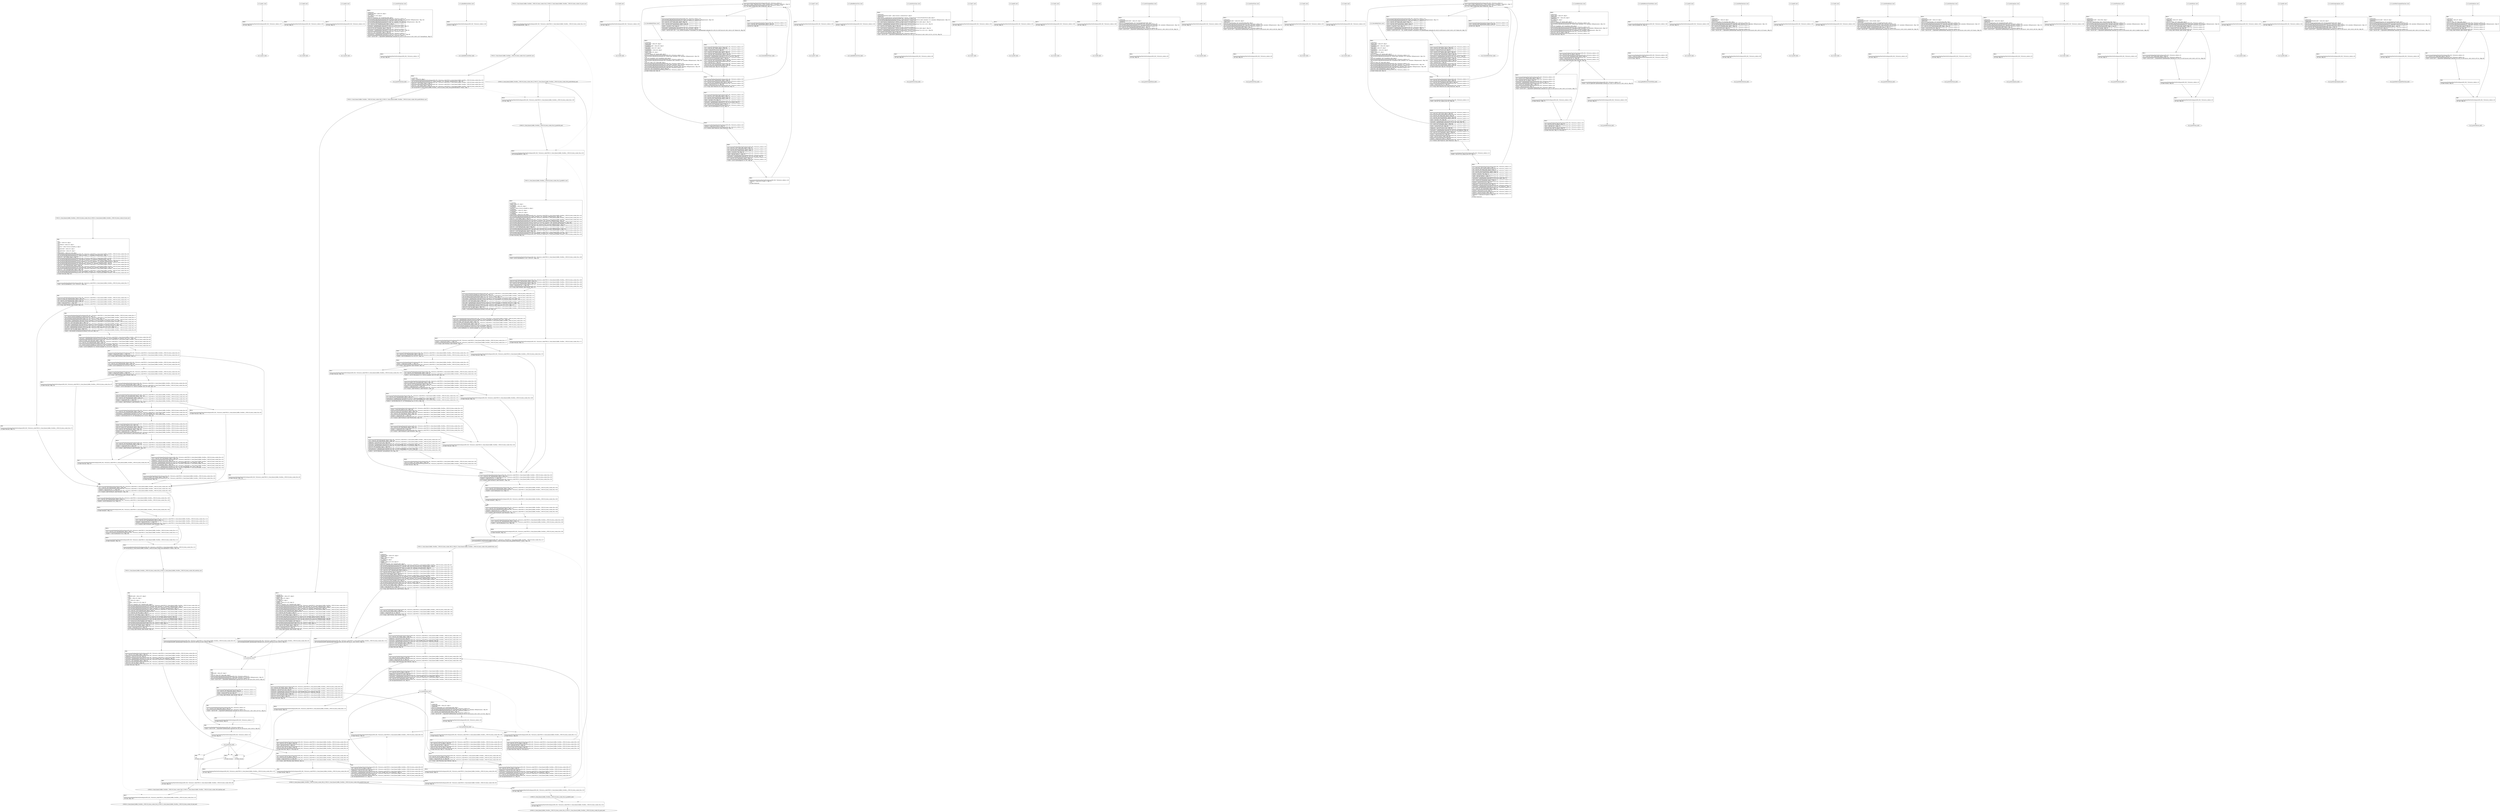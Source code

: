 digraph "icfg graph" {
BBio_ll_good1_end [label="{io_ll_good1_end}"];
BBio_ll_bad6_end [label="{io_ll_bad6_end}"];
BBio_ll_good5_end [label="{io_ll_good5_end}"];
BBio_ll_printWcharLine_end [label="{io_ll_printWcharLine_end}"];
BBio_ll_globalReturnsFalse_end [label="{io_ll_globalReturnsFalse_end}"];
BBCWE121_Stack_Based_Buffer_Overflow__CWE129_listen_socket_63b_ll_CWE121_Stack_Based_Buffer_Overflow__CWE129_listen_socket_63b_goodG2BSink_end [label="{CWE121_Stack_Based_Buffer_Overflow__CWE129_listen_socket_63b_ll_CWE121_Stack_Based_Buffer_Overflow__CWE129_listen_socket_63b_goodG2BSink_end}"];
BBCWE121_Stack_Based_Buffer_Overflow__CWE129_listen_socket_63b_ll_CWE121_Stack_Based_Buffer_Overflow__CWE129_listen_socket_63b_goodB2GSink_end [label="{CWE121_Stack_Based_Buffer_Overflow__CWE129_listen_socket_63b_ll_CWE121_Stack_Based_Buffer_Overflow__CWE129_listen_socket_63b_goodB2GSink_end}"];
BBio_ll_bad8_end [label="{io_ll_bad8_end}"];
BBio_ll_decodeHexWChars_end [label="{io_ll_decodeHexWChars_end}"];
BBio_ll_good7_end [label="{io_ll_good7_end}"];
BBCWE121_Stack_Based_Buffer_Overflow__CWE129_listen_socket_63a_ll_goodB2G_end [label="{CWE121_Stack_Based_Buffer_Overflow__CWE129_listen_socket_63a_ll_goodB2G_end}"];
BBCWE121_Stack_Based_Buffer_Overflow__CWE129_listen_socket_63b_ll_CWE121_Stack_Based_Buffer_Overflow__CWE129_listen_socket_63b_badSink_end [label="{CWE121_Stack_Based_Buffer_Overflow__CWE129_listen_socket_63b_ll_CWE121_Stack_Based_Buffer_Overflow__CWE129_listen_socket_63b_badSink_end}"];
BBio_ll_globalReturnsTrue_end [label="{io_ll_globalReturnsTrue_end}"];
BBio_ll_printStructLine_end [label="{io_ll_printStructLine_end}"];
BBio_ll_bad7_end [label="{io_ll_bad7_end}"];
BBio_ll_good6_end [label="{io_ll_good6_end}"];
BBio_ll_bad2_end [label="{io_ll_bad2_end}"];
BBio_ll_bad9_end [label="{io_ll_bad9_end}"];
BBio_ll_printUnsignedLine_end [label="{io_ll_printUnsignedLine_end}"];
BBio_ll_good4_end [label="{io_ll_good4_end}"];
BBio_ll_printSizeTLine_end [label="{io_ll_printSizeTLine_end}"];
BBio_ll_bad5_end [label="{io_ll_bad5_end}"];
BBio_ll_printLine_end [label="{io_ll_printLine_end}"];
BBCWE121_Stack_Based_Buffer_Overflow__CWE129_listen_socket_63a_ll_CWE121_Stack_Based_Buffer_Overflow__CWE129_listen_socket_63_good_end [label="{CWE121_Stack_Based_Buffer_Overflow__CWE129_listen_socket_63a_ll_CWE121_Stack_Based_Buffer_Overflow__CWE129_listen_socket_63_good_end}"];
BBio_ll_bad4_end [label="{io_ll_bad4_end}"];
BBio_ll_decodeHexChars_end [label="{io_ll_decodeHexChars_end}"];
BBio_ll_printBytesLine_end [label="{io_ll_printBytesLine_end}"];
BBio_ll_globalReturnsTrueOrFalse_end [label="{io_ll_globalReturnsTrueOrFalse_end}"];
BBio_ll_good3_end [label="{io_ll_good3_end}"];
BBio_ll_printHexCharLine_end [label="{io_ll_printHexCharLine_end}"];
BBio_ll_good9_end [label="{io_ll_good9_end}"];
BBio_ll_bad3_end [label="{io_ll_bad3_end}"];
BBio_ll_printDoubleLine_end [label="{io_ll_printDoubleLine_end}"];
BBio_ll_printShortLine_end [label="{io_ll_printShortLine_end}"];
BBio_ll_printLongLine_end [label="{io_ll_printLongLine_end}"];
BBio_ll_bad1_end [label="{io_ll_bad1_end}"];
BBio_ll_printFloatLine_end [label="{io_ll_printFloatLine_end}"];
BBio_ll_printWLine_end [label="{io_ll_printWLine_end}"];
BBio_ll_good2_end [label="{io_ll_good2_end}"];
BBio_ll_printIntLine_end [label="{io_ll_printIntLine_end}"];
BBio_ll_good8_end [label="{io_ll_good8_end}"];
BBio_ll_printLongLongLine_end [label="{io_ll_printLongLongLine_end}"];
BBCWE121_Stack_Based_Buffer_Overflow__CWE129_listen_socket_63a_ll_CWE121_Stack_Based_Buffer_Overflow__CWE129_listen_socket_63_bad_end [label="{CWE121_Stack_Based_Buffer_Overflow__CWE129_listen_socket_63a_ll_CWE121_Stack_Based_Buffer_Overflow__CWE129_listen_socket_63_bad_end}"];
BBio_ll_printHexUnsignedCharLine_end [label="{io_ll_printHexUnsignedCharLine_end}"];
BBio_ll_printSinkLine_end [label="{io_ll_printSinkLine_end}"];
BBCWE121_Stack_Based_Buffer_Overflow__CWE129_listen_socket_63a_ll_goodG2B_end [label="{CWE121_Stack_Based_Buffer_Overflow__CWE129_listen_socket_63a_ll_goodG2B_end}"];
BBio_ll_good1_start [label="{io_ll_good1_start}", shape=record];
io_ll_good1BB69 [label="{BB69:\l\l/home/raoxue/Desktop/MemVerif/workspace/000_062_743/source_code/io.c:187\l
  ret void, !dbg !52\l
}", shape=record];
BBio_ll_bad6_start [label="{io_ll_bad6_start}", shape=record];
io_ll_bad6BB83 [label="{BB83:\l\l/home/raoxue/Desktop/MemVerif/workspace/000_062_743/source_code/io.c:203\l
  ret void, !dbg !52\l
}", shape=record];
BBio_ll_good5_start [label="{io_ll_good5_start}", shape=record];
io_ll_good5BB73 [label="{BB73:\l\l/home/raoxue/Desktop/MemVerif/workspace/000_062_743/source_code/io.c:191\l
  ret void, !dbg !52\l
}", shape=record];
BBio_ll_printWcharLine_start [label="{io_ll_printWcharLine_start}", shape=record];
io_ll_printWcharLineBB28 [label="{BB28:\l\l/:498643456\l
  %wideChar.addr = alloca i32, align 4\l
/:498643456\l
  %s = alloca [2 x i32], align 4\l
/:498643456\l
  store i32 %wideChar, i32* %wideChar.addr, align 4\l
/home/raoxue/Desktop/MemVerif/workspace/000_062_743/source_code/io.c:70\l
  call void @llvm.dbg.declare(metadata i32* %wideChar.addr, metadata !162, metadata !DIExpression()), !dbg !163\l
/home/raoxue/Desktop/MemVerif/workspace/000_062_743/source_code/io.c:74\l
  call void @llvm.dbg.declare(metadata [2 x i32]* %s, metadata !164, metadata !DIExpression()), !dbg !168\l
/home/raoxue/Desktop/MemVerif/workspace/000_062_743/source_code/io.c:75\l
  %0 = load i32, i32* %wideChar.addr, align 4, !dbg !61\l
/home/raoxue/Desktop/MemVerif/workspace/000_062_743/source_code/io.c:75\l
  %arrayidx = getelementptr inbounds [2 x i32], [2 x i32]* %s, i64 0, i64 0, !dbg !62\l
/home/raoxue/Desktop/MemVerif/workspace/000_062_743/source_code/io.c:75\l
  store i32 %0, i32* %arrayidx, align 4, !dbg !63\l
/home/raoxue/Desktop/MemVerif/workspace/000_062_743/source_code/io.c:76\l
  %arrayidx1 = getelementptr inbounds [2 x i32], [2 x i32]* %s, i64 0, i64 1, !dbg !64\l
/home/raoxue/Desktop/MemVerif/workspace/000_062_743/source_code/io.c:76\l
  store i32 0, i32* %arrayidx1, align 4, !dbg !65\l
/home/raoxue/Desktop/MemVerif/workspace/000_062_743/source_code/io.c:77\l
  %arraydecay = getelementptr inbounds [2 x i32], [2 x i32]* %s, i64 0, i64 0, !dbg !66\l
/home/raoxue/Desktop/MemVerif/workspace/000_062_743/source_code/io.c:77\l
  %call = call i32 (i8*, ...) @printf(i8* getelementptr inbounds ([5 x i8], [5 x i8]* @.str.10, i64 0, i64 0), i32* %arraydecay), !dbg !67\l
}", shape=record];
io_ll_printWcharLineBB28 [label="{BB28:\l\l/:498643456\l
  %wideChar.addr = alloca i32, align 4\l
/:498643456\l
  %s = alloca [2 x i32], align 4\l
/:498643456\l
  store i32 %wideChar, i32* %wideChar.addr, align 4\l
/home/raoxue/Desktop/MemVerif/workspace/000_062_743/source_code/io.c:70\l
  call void @llvm.dbg.declare(metadata i32* %wideChar.addr, metadata !162, metadata !DIExpression()), !dbg !163\l
/home/raoxue/Desktop/MemVerif/workspace/000_062_743/source_code/io.c:74\l
  call void @llvm.dbg.declare(metadata [2 x i32]* %s, metadata !164, metadata !DIExpression()), !dbg !168\l
/home/raoxue/Desktop/MemVerif/workspace/000_062_743/source_code/io.c:75\l
  %0 = load i32, i32* %wideChar.addr, align 4, !dbg !61\l
/home/raoxue/Desktop/MemVerif/workspace/000_062_743/source_code/io.c:75\l
  %arrayidx = getelementptr inbounds [2 x i32], [2 x i32]* %s, i64 0, i64 0, !dbg !62\l
/home/raoxue/Desktop/MemVerif/workspace/000_062_743/source_code/io.c:75\l
  store i32 %0, i32* %arrayidx, align 4, !dbg !63\l
/home/raoxue/Desktop/MemVerif/workspace/000_062_743/source_code/io.c:76\l
  %arrayidx1 = getelementptr inbounds [2 x i32], [2 x i32]* %s, i64 0, i64 1, !dbg !64\l
/home/raoxue/Desktop/MemVerif/workspace/000_062_743/source_code/io.c:76\l
  store i32 0, i32* %arrayidx1, align 4, !dbg !65\l
/home/raoxue/Desktop/MemVerif/workspace/000_062_743/source_code/io.c:77\l
  %arraydecay = getelementptr inbounds [2 x i32], [2 x i32]* %s, i64 0, i64 0, !dbg !66\l
/home/raoxue/Desktop/MemVerif/workspace/000_062_743/source_code/io.c:77\l
  %call = call i32 (i8*, ...) @printf(i8* getelementptr inbounds ([5 x i8], [5 x i8]* @.str.10, i64 0, i64 0), i32* %arraydecay), !dbg !67\l
}", shape=record];
io_ll_printWcharLineBB29 [label="{BB29:\l\l/home/raoxue/Desktop/MemVerif/workspace/000_062_743/source_code/io.c:78\l
  ret void, !dbg !68\l
}", shape=record];
BBio_ll_globalReturnsFalse_start [label="{io_ll_globalReturnsFalse_start}", shape=record];
io_ll_globalReturnsFalseBB66 [label="{BB66:\l\l/home/raoxue/Desktop/MemVerif/workspace/000_062_743/source_code/io.c:163\l
  ret i32 0, !dbg !52\l
}", shape=record];
BBCWE121_Stack_Based_Buffer_Overflow__CWE129_listen_socket_63b_ll_CWE121_Stack_Based_Buffer_Overflow__CWE129_listen_socket_63b_goodG2BSink_start [label="{CWE121_Stack_Based_Buffer_Overflow__CWE129_listen_socket_63b_ll_CWE121_Stack_Based_Buffer_Overflow__CWE129_listen_socket_63b_goodG2BSink_start}", shape=record];
CWE121_Stack_Based_Buffer_Overflow__CWE129_listen_socket_63b_ll_CWE121_Stack_Based_Buffer_Overflow__CWE129_listen_socket_63b_goodG2BSinkBB10 [label="{BB10:\l\l/:109846744\l
  %dataPtr.addr = alloca i32*, align 8\l
/:109846744\l
  %data = alloca i32, align 4\l
/:109846744\l
  %i = alloca i32, align 4\l
/:109846744\l
  %buffer = alloca [10 x i32], align 16\l
/:109846744\l
  store i32* %dataPtr, i32** %dataPtr.addr, align 8\l
/home/raoxue/Desktop/MemVerif/workspace/000_062_743/source_code/CWE121_Stack_Based_Buffer_Overflow__CWE129_listen_socket_63b.c:73\l
  call void @llvm.dbg.declare(metadata i32** %dataPtr.addr, metadata !56, metadata !DIExpression()), !dbg !57\l
/home/raoxue/Desktop/MemVerif/workspace/000_062_743/source_code/CWE121_Stack_Based_Buffer_Overflow__CWE129_listen_socket_63b.c:75\l
  call void @llvm.dbg.declare(metadata i32* %data, metadata !58, metadata !DIExpression()), !dbg !59\l
/home/raoxue/Desktop/MemVerif/workspace/000_062_743/source_code/CWE121_Stack_Based_Buffer_Overflow__CWE129_listen_socket_63b.c:75\l
  %0 = load i32*, i32** %dataPtr.addr, align 8, !dbg !16\l
/home/raoxue/Desktop/MemVerif/workspace/000_062_743/source_code/CWE121_Stack_Based_Buffer_Overflow__CWE129_listen_socket_63b.c:75\l
  %1 = load i32, i32* %0, align 4, !dbg !17\l
/home/raoxue/Desktop/MemVerif/workspace/000_062_743/source_code/CWE121_Stack_Based_Buffer_Overflow__CWE129_listen_socket_63b.c:75\l
  store i32 %1, i32* %data, align 4, !dbg !15\l
/home/raoxue/Desktop/MemVerif/workspace/000_062_743/source_code/CWE121_Stack_Based_Buffer_Overflow__CWE129_listen_socket_63b.c:77\l
  call void @llvm.dbg.declare(metadata i32* %i, metadata !62, metadata !DIExpression()), !dbg !64\l
/home/raoxue/Desktop/MemVerif/workspace/000_062_743/source_code/CWE121_Stack_Based_Buffer_Overflow__CWE129_listen_socket_63b.c:78\l
  call void @llvm.dbg.declare(metadata [10 x i32]* %buffer, metadata !65, metadata !DIExpression()), !dbg !66\l
/home/raoxue/Desktop/MemVerif/workspace/000_062_743/source_code/CWE121_Stack_Based_Buffer_Overflow__CWE129_listen_socket_63b.c:78\l
  %2 = bitcast [10 x i32]* %buffer to i8*, !dbg !25\l
/home/raoxue/Desktop/MemVerif/workspace/000_062_743/source_code/CWE121_Stack_Based_Buffer_Overflow__CWE129_listen_socket_63b.c:78\l
  call void @llvm.memset.p0i8.i64(i8* align 16 %2, i8 0, i64 40, i1 false), !dbg !25\l
/home/raoxue/Desktop/MemVerif/workspace/000_062_743/source_code/CWE121_Stack_Based_Buffer_Overflow__CWE129_listen_socket_63b.c:81\l
  %3 = load i32, i32* %data, align 4, !dbg !26\l
/home/raoxue/Desktop/MemVerif/workspace/000_062_743/source_code/CWE121_Stack_Based_Buffer_Overflow__CWE129_listen_socket_63b.c:81\l
  %cmp = icmp sge i32 %3, 0, !dbg !28\l
/home/raoxue/Desktop/MemVerif/workspace/000_062_743/source_code/CWE121_Stack_Based_Buffer_Overflow__CWE129_listen_socket_63b.c:81\l
  br i1 %cmp, label %if.then, label %if.else, !dbg !29\l
}", shape=record];
CWE121_Stack_Based_Buffer_Overflow__CWE129_listen_socket_63b_ll_CWE121_Stack_Based_Buffer_Overflow__CWE129_listen_socket_63b_goodG2BSinkBB11 [label="{BB11:\l\l/home/raoxue/Desktop/MemVerif/workspace/000_062_743/source_code/CWE121_Stack_Based_Buffer_Overflow__CWE129_listen_socket_63b.c:83\l
  %4 = load i32, i32* %data, align 4, !dbg !30\l
/home/raoxue/Desktop/MemVerif/workspace/000_062_743/source_code/CWE121_Stack_Based_Buffer_Overflow__CWE129_listen_socket_63b.c:83\l
  %idxprom = sext i32 %4 to i64, !dbg !32\l
/home/raoxue/Desktop/MemVerif/workspace/000_062_743/source_code/CWE121_Stack_Based_Buffer_Overflow__CWE129_listen_socket_63b.c:83\l
  %arrayidx = getelementptr inbounds [10 x i32], [10 x i32]* %buffer, i64 0, i64 %idxprom, !dbg !32\l
/home/raoxue/Desktop/MemVerif/workspace/000_062_743/source_code/CWE121_Stack_Based_Buffer_Overflow__CWE129_listen_socket_63b.c:83\l
  store i32 1, i32* %arrayidx, align 4, !dbg !33\l
/home/raoxue/Desktop/MemVerif/workspace/000_062_743/source_code/CWE121_Stack_Based_Buffer_Overflow__CWE129_listen_socket_63b.c:85\l
  store i32 0, i32* %i, align 4, !dbg !34\l
/home/raoxue/Desktop/MemVerif/workspace/000_062_743/source_code/CWE121_Stack_Based_Buffer_Overflow__CWE129_listen_socket_63b.c:85\l
  br label %for.cond, !dbg !36\l
}", shape=record];
CWE121_Stack_Based_Buffer_Overflow__CWE129_listen_socket_63b_ll_CWE121_Stack_Based_Buffer_Overflow__CWE129_listen_socket_63b_goodG2BSinkBB13 [label="{BB13:\l\l/home/raoxue/Desktop/MemVerif/workspace/000_062_743/source_code/CWE121_Stack_Based_Buffer_Overflow__CWE129_listen_socket_63b.c:85\l
  %5 = load i32, i32* %i, align 4, !dbg !37\l
/home/raoxue/Desktop/MemVerif/workspace/000_062_743/source_code/CWE121_Stack_Based_Buffer_Overflow__CWE129_listen_socket_63b.c:85\l
  %cmp1 = icmp slt i32 %5, 10, !dbg !39\l
/home/raoxue/Desktop/MemVerif/workspace/000_062_743/source_code/CWE121_Stack_Based_Buffer_Overflow__CWE129_listen_socket_63b.c:85\l
  br i1 %cmp1, label %for.body, label %for.end, !dbg !40\l
}", shape=record];
CWE121_Stack_Based_Buffer_Overflow__CWE129_listen_socket_63b_ll_CWE121_Stack_Based_Buffer_Overflow__CWE129_listen_socket_63b_goodG2BSinkBB14 [label="{BB14:\l\l/home/raoxue/Desktop/MemVerif/workspace/000_062_743/source_code/CWE121_Stack_Based_Buffer_Overflow__CWE129_listen_socket_63b.c:87\l
  %6 = load i32, i32* %i, align 4, !dbg !41\l
/home/raoxue/Desktop/MemVerif/workspace/000_062_743/source_code/CWE121_Stack_Based_Buffer_Overflow__CWE129_listen_socket_63b.c:87\l
  %idxprom2 = sext i32 %6 to i64, !dbg !43\l
/home/raoxue/Desktop/MemVerif/workspace/000_062_743/source_code/CWE121_Stack_Based_Buffer_Overflow__CWE129_listen_socket_63b.c:87\l
  %arrayidx3 = getelementptr inbounds [10 x i32], [10 x i32]* %buffer, i64 0, i64 %idxprom2, !dbg !43\l
/home/raoxue/Desktop/MemVerif/workspace/000_062_743/source_code/CWE121_Stack_Based_Buffer_Overflow__CWE129_listen_socket_63b.c:87\l
  %7 = load i32, i32* %arrayidx3, align 4, !dbg !43\l
/home/raoxue/Desktop/MemVerif/workspace/000_062_743/source_code/CWE121_Stack_Based_Buffer_Overflow__CWE129_listen_socket_63b.c:87\l
  call void @printIntLine(i32 %7), !dbg !44\l
}", shape=record];
CWE121_Stack_Based_Buffer_Overflow__CWE129_listen_socket_63b_ll_CWE121_Stack_Based_Buffer_Overflow__CWE129_listen_socket_63b_goodG2BSinkBB14 [label="{BB14:\l\l/home/raoxue/Desktop/MemVerif/workspace/000_062_743/source_code/CWE121_Stack_Based_Buffer_Overflow__CWE129_listen_socket_63b.c:87\l
  %6 = load i32, i32* %i, align 4, !dbg !41\l
/home/raoxue/Desktop/MemVerif/workspace/000_062_743/source_code/CWE121_Stack_Based_Buffer_Overflow__CWE129_listen_socket_63b.c:87\l
  %idxprom2 = sext i32 %6 to i64, !dbg !43\l
/home/raoxue/Desktop/MemVerif/workspace/000_062_743/source_code/CWE121_Stack_Based_Buffer_Overflow__CWE129_listen_socket_63b.c:87\l
  %arrayidx3 = getelementptr inbounds [10 x i32], [10 x i32]* %buffer, i64 0, i64 %idxprom2, !dbg !43\l
/home/raoxue/Desktop/MemVerif/workspace/000_062_743/source_code/CWE121_Stack_Based_Buffer_Overflow__CWE129_listen_socket_63b.c:87\l
  %7 = load i32, i32* %arrayidx3, align 4, !dbg !43\l
/home/raoxue/Desktop/MemVerif/workspace/000_062_743/source_code/CWE121_Stack_Based_Buffer_Overflow__CWE129_listen_socket_63b.c:87\l
  call void @printIntLine(i32 %7), !dbg !44\l
}", shape=record];
CWE121_Stack_Based_Buffer_Overflow__CWE129_listen_socket_63b_ll_CWE121_Stack_Based_Buffer_Overflow__CWE129_listen_socket_63b_goodG2BSinkBB16 [label="{BB16:\l\l/home/raoxue/Desktop/MemVerif/workspace/000_062_743/source_code/CWE121_Stack_Based_Buffer_Overflow__CWE129_listen_socket_63b.c:88\l
  br label %for.inc, !dbg !45\l
}", shape=record];
CWE121_Stack_Based_Buffer_Overflow__CWE129_listen_socket_63b_ll_CWE121_Stack_Based_Buffer_Overflow__CWE129_listen_socket_63b_goodG2BSinkBB17 [label="{BB17:\l\l/home/raoxue/Desktop/MemVerif/workspace/000_062_743/source_code/CWE121_Stack_Based_Buffer_Overflow__CWE129_listen_socket_63b.c:85\l
  %8 = load i32, i32* %i, align 4, !dbg !46\l
/home/raoxue/Desktop/MemVerif/workspace/000_062_743/source_code/CWE121_Stack_Based_Buffer_Overflow__CWE129_listen_socket_63b.c:85\l
  %inc = add nsw i32 %8, 1, !dbg !46\l
/home/raoxue/Desktop/MemVerif/workspace/000_062_743/source_code/CWE121_Stack_Based_Buffer_Overflow__CWE129_listen_socket_63b.c:85\l
  store i32 %inc, i32* %i, align 4, !dbg !46\l
/home/raoxue/Desktop/MemVerif/workspace/000_062_743/source_code/CWE121_Stack_Based_Buffer_Overflow__CWE129_listen_socket_63b.c:85\l
  br label %for.cond, !dbg !47, !llvm.loop !48\l
}", shape=record];
CWE121_Stack_Based_Buffer_Overflow__CWE129_listen_socket_63b_ll_CWE121_Stack_Based_Buffer_Overflow__CWE129_listen_socket_63b_goodG2BSinkBB15 [label="{BB15:\l\l/home/raoxue/Desktop/MemVerif/workspace/000_062_743/source_code/CWE121_Stack_Based_Buffer_Overflow__CWE129_listen_socket_63b.c:89\l
  br label %if.end, !dbg !51\l
}", shape=record];
CWE121_Stack_Based_Buffer_Overflow__CWE129_listen_socket_63b_ll_CWE121_Stack_Based_Buffer_Overflow__CWE129_listen_socket_63b_goodG2BSinkBB12 [label="{BB12:\l\l/home/raoxue/Desktop/MemVerif/workspace/000_062_743/source_code/CWE121_Stack_Based_Buffer_Overflow__CWE129_listen_socket_63b.c:92\l
  call void @printLine(i8* getelementptr inbounds ([32 x i8], [32 x i8]* @.str, i64 0, i64 0)), !dbg !52\l
}", shape=record];
CWE121_Stack_Based_Buffer_Overflow__CWE129_listen_socket_63b_ll_CWE121_Stack_Based_Buffer_Overflow__CWE129_listen_socket_63b_goodG2BSinkBB12 [label="{BB12:\l\l/home/raoxue/Desktop/MemVerif/workspace/000_062_743/source_code/CWE121_Stack_Based_Buffer_Overflow__CWE129_listen_socket_63b.c:92\l
  call void @printLine(i8* getelementptr inbounds ([32 x i8], [32 x i8]* @.str, i64 0, i64 0)), !dbg !52\l
}", shape=record];
CWE121_Stack_Based_Buffer_Overflow__CWE129_listen_socket_63b_ll_CWE121_Stack_Based_Buffer_Overflow__CWE129_listen_socket_63b_goodG2BSinkBB19 [label="{BB19:\l\l/:92\l
  br label %if.end\l
}", shape=record];
CWE121_Stack_Based_Buffer_Overflow__CWE129_listen_socket_63b_ll_CWE121_Stack_Based_Buffer_Overflow__CWE129_listen_socket_63b_goodG2BSinkBB18 [label="{BB18:\l\l/home/raoxue/Desktop/MemVerif/workspace/000_062_743/source_code/CWE121_Stack_Based_Buffer_Overflow__CWE129_listen_socket_63b.c:95\l
  ret void, !dbg !54\l
}", shape=record];
BBCWE121_Stack_Based_Buffer_Overflow__CWE129_listen_socket_63b_ll_CWE121_Stack_Based_Buffer_Overflow__CWE129_listen_socket_63b_goodB2GSink_start [label="{CWE121_Stack_Based_Buffer_Overflow__CWE129_listen_socket_63b_ll_CWE121_Stack_Based_Buffer_Overflow__CWE129_listen_socket_63b_goodB2GSink_start}", shape=record];
CWE121_Stack_Based_Buffer_Overflow__CWE129_listen_socket_63b_ll_CWE121_Stack_Based_Buffer_Overflow__CWE129_listen_socket_63b_goodB2GSinkBB20 [label="{BB20:\l\l/:109859240\l
  %dataPtr.addr = alloca i32*, align 8\l
/:109859240\l
  %data = alloca i32, align 4\l
/:109859240\l
  %i = alloca i32, align 4\l
/:109859240\l
  %buffer = alloca [10 x i32], align 16\l
/:109859240\l
  store i32* %dataPtr, i32** %dataPtr.addr, align 8\l
/home/raoxue/Desktop/MemVerif/workspace/000_062_743/source_code/CWE121_Stack_Based_Buffer_Overflow__CWE129_listen_socket_63b.c:98\l
  call void @llvm.dbg.declare(metadata i32** %dataPtr.addr, metadata !96, metadata !DIExpression()), !dbg !97\l
/home/raoxue/Desktop/MemVerif/workspace/000_062_743/source_code/CWE121_Stack_Based_Buffer_Overflow__CWE129_listen_socket_63b.c:100\l
  call void @llvm.dbg.declare(metadata i32* %data, metadata !98, metadata !DIExpression()), !dbg !99\l
/home/raoxue/Desktop/MemVerif/workspace/000_062_743/source_code/CWE121_Stack_Based_Buffer_Overflow__CWE129_listen_socket_63b.c:100\l
  %0 = load i32*, i32** %dataPtr.addr, align 8, !dbg !16\l
/home/raoxue/Desktop/MemVerif/workspace/000_062_743/source_code/CWE121_Stack_Based_Buffer_Overflow__CWE129_listen_socket_63b.c:100\l
  %1 = load i32, i32* %0, align 4, !dbg !17\l
/home/raoxue/Desktop/MemVerif/workspace/000_062_743/source_code/CWE121_Stack_Based_Buffer_Overflow__CWE129_listen_socket_63b.c:100\l
  store i32 %1, i32* %data, align 4, !dbg !15\l
/home/raoxue/Desktop/MemVerif/workspace/000_062_743/source_code/CWE121_Stack_Based_Buffer_Overflow__CWE129_listen_socket_63b.c:102\l
  call void @llvm.dbg.declare(metadata i32* %i, metadata !102, metadata !DIExpression()), !dbg !104\l
/home/raoxue/Desktop/MemVerif/workspace/000_062_743/source_code/CWE121_Stack_Based_Buffer_Overflow__CWE129_listen_socket_63b.c:103\l
  call void @llvm.dbg.declare(metadata [10 x i32]* %buffer, metadata !105, metadata !DIExpression()), !dbg !106\l
/home/raoxue/Desktop/MemVerif/workspace/000_062_743/source_code/CWE121_Stack_Based_Buffer_Overflow__CWE129_listen_socket_63b.c:103\l
  %2 = bitcast [10 x i32]* %buffer to i8*, !dbg !25\l
/home/raoxue/Desktop/MemVerif/workspace/000_062_743/source_code/CWE121_Stack_Based_Buffer_Overflow__CWE129_listen_socket_63b.c:103\l
  call void @llvm.memset.p0i8.i64(i8* align 16 %2, i8 0, i64 40, i1 false), !dbg !25\l
/home/raoxue/Desktop/MemVerif/workspace/000_062_743/source_code/CWE121_Stack_Based_Buffer_Overflow__CWE129_listen_socket_63b.c:105\l
  %3 = load i32, i32* %data, align 4, !dbg !26\l
/home/raoxue/Desktop/MemVerif/workspace/000_062_743/source_code/CWE121_Stack_Based_Buffer_Overflow__CWE129_listen_socket_63b.c:105\l
  %cmp = icmp sge i32 %3, 0, !dbg !28\l
/home/raoxue/Desktop/MemVerif/workspace/000_062_743/source_code/CWE121_Stack_Based_Buffer_Overflow__CWE129_listen_socket_63b.c:105\l
  br i1 %cmp, label %land.lhs.true, label %if.else, !dbg !29\l
}", shape=record];
CWE121_Stack_Based_Buffer_Overflow__CWE129_listen_socket_63b_ll_CWE121_Stack_Based_Buffer_Overflow__CWE129_listen_socket_63b_goodB2GSinkBB21 [label="{BB21:\l\l/home/raoxue/Desktop/MemVerif/workspace/000_062_743/source_code/CWE121_Stack_Based_Buffer_Overflow__CWE129_listen_socket_63b.c:105\l
  %4 = load i32, i32* %data, align 4, !dbg !30\l
/home/raoxue/Desktop/MemVerif/workspace/000_062_743/source_code/CWE121_Stack_Based_Buffer_Overflow__CWE129_listen_socket_63b.c:105\l
  %cmp1 = icmp slt i32 %4, 10, !dbg !31\l
/home/raoxue/Desktop/MemVerif/workspace/000_062_743/source_code/CWE121_Stack_Based_Buffer_Overflow__CWE129_listen_socket_63b.c:105\l
  br i1 %cmp1, label %if.then, label %if.else, !dbg !32\l
}", shape=record];
CWE121_Stack_Based_Buffer_Overflow__CWE129_listen_socket_63b_ll_CWE121_Stack_Based_Buffer_Overflow__CWE129_listen_socket_63b_goodB2GSinkBB23 [label="{BB23:\l\l/home/raoxue/Desktop/MemVerif/workspace/000_062_743/source_code/CWE121_Stack_Based_Buffer_Overflow__CWE129_listen_socket_63b.c:107\l
  %5 = load i32, i32* %data, align 4, !dbg !33\l
/home/raoxue/Desktop/MemVerif/workspace/000_062_743/source_code/CWE121_Stack_Based_Buffer_Overflow__CWE129_listen_socket_63b.c:107\l
  %idxprom = sext i32 %5 to i64, !dbg !35\l
/home/raoxue/Desktop/MemVerif/workspace/000_062_743/source_code/CWE121_Stack_Based_Buffer_Overflow__CWE129_listen_socket_63b.c:107\l
  %arrayidx = getelementptr inbounds [10 x i32], [10 x i32]* %buffer, i64 0, i64 %idxprom, !dbg !35\l
/home/raoxue/Desktop/MemVerif/workspace/000_062_743/source_code/CWE121_Stack_Based_Buffer_Overflow__CWE129_listen_socket_63b.c:107\l
  store i32 1, i32* %arrayidx, align 4, !dbg !36\l
/home/raoxue/Desktop/MemVerif/workspace/000_062_743/source_code/CWE121_Stack_Based_Buffer_Overflow__CWE129_listen_socket_63b.c:109\l
  store i32 0, i32* %i, align 4, !dbg !37\l
/home/raoxue/Desktop/MemVerif/workspace/000_062_743/source_code/CWE121_Stack_Based_Buffer_Overflow__CWE129_listen_socket_63b.c:109\l
  br label %for.cond, !dbg !39\l
}", shape=record];
CWE121_Stack_Based_Buffer_Overflow__CWE129_listen_socket_63b_ll_CWE121_Stack_Based_Buffer_Overflow__CWE129_listen_socket_63b_goodB2GSinkBB24 [label="{BB24:\l\l/home/raoxue/Desktop/MemVerif/workspace/000_062_743/source_code/CWE121_Stack_Based_Buffer_Overflow__CWE129_listen_socket_63b.c:109\l
  %6 = load i32, i32* %i, align 4, !dbg !40\l
/home/raoxue/Desktop/MemVerif/workspace/000_062_743/source_code/CWE121_Stack_Based_Buffer_Overflow__CWE129_listen_socket_63b.c:109\l
  %cmp2 = icmp slt i32 %6, 10, !dbg !42\l
/home/raoxue/Desktop/MemVerif/workspace/000_062_743/source_code/CWE121_Stack_Based_Buffer_Overflow__CWE129_listen_socket_63b.c:109\l
  br i1 %cmp2, label %for.body, label %for.end, !dbg !43\l
}", shape=record];
CWE121_Stack_Based_Buffer_Overflow__CWE129_listen_socket_63b_ll_CWE121_Stack_Based_Buffer_Overflow__CWE129_listen_socket_63b_goodB2GSinkBB25 [label="{BB25:\l\l/home/raoxue/Desktop/MemVerif/workspace/000_062_743/source_code/CWE121_Stack_Based_Buffer_Overflow__CWE129_listen_socket_63b.c:111\l
  %7 = load i32, i32* %i, align 4, !dbg !44\l
/home/raoxue/Desktop/MemVerif/workspace/000_062_743/source_code/CWE121_Stack_Based_Buffer_Overflow__CWE129_listen_socket_63b.c:111\l
  %idxprom3 = sext i32 %7 to i64, !dbg !46\l
/home/raoxue/Desktop/MemVerif/workspace/000_062_743/source_code/CWE121_Stack_Based_Buffer_Overflow__CWE129_listen_socket_63b.c:111\l
  %arrayidx4 = getelementptr inbounds [10 x i32], [10 x i32]* %buffer, i64 0, i64 %idxprom3, !dbg !46\l
/home/raoxue/Desktop/MemVerif/workspace/000_062_743/source_code/CWE121_Stack_Based_Buffer_Overflow__CWE129_listen_socket_63b.c:111\l
  %8 = load i32, i32* %arrayidx4, align 4, !dbg !46\l
/home/raoxue/Desktop/MemVerif/workspace/000_062_743/source_code/CWE121_Stack_Based_Buffer_Overflow__CWE129_listen_socket_63b.c:111\l
  call void @printIntLine(i32 %8), !dbg !47\l
}", shape=record];
CWE121_Stack_Based_Buffer_Overflow__CWE129_listen_socket_63b_ll_CWE121_Stack_Based_Buffer_Overflow__CWE129_listen_socket_63b_goodB2GSinkBB25 [label="{BB25:\l\l/home/raoxue/Desktop/MemVerif/workspace/000_062_743/source_code/CWE121_Stack_Based_Buffer_Overflow__CWE129_listen_socket_63b.c:111\l
  %7 = load i32, i32* %i, align 4, !dbg !44\l
/home/raoxue/Desktop/MemVerif/workspace/000_062_743/source_code/CWE121_Stack_Based_Buffer_Overflow__CWE129_listen_socket_63b.c:111\l
  %idxprom3 = sext i32 %7 to i64, !dbg !46\l
/home/raoxue/Desktop/MemVerif/workspace/000_062_743/source_code/CWE121_Stack_Based_Buffer_Overflow__CWE129_listen_socket_63b.c:111\l
  %arrayidx4 = getelementptr inbounds [10 x i32], [10 x i32]* %buffer, i64 0, i64 %idxprom3, !dbg !46\l
/home/raoxue/Desktop/MemVerif/workspace/000_062_743/source_code/CWE121_Stack_Based_Buffer_Overflow__CWE129_listen_socket_63b.c:111\l
  %8 = load i32, i32* %arrayidx4, align 4, !dbg !46\l
/home/raoxue/Desktop/MemVerif/workspace/000_062_743/source_code/CWE121_Stack_Based_Buffer_Overflow__CWE129_listen_socket_63b.c:111\l
  call void @printIntLine(i32 %8), !dbg !47\l
}", shape=record];
CWE121_Stack_Based_Buffer_Overflow__CWE129_listen_socket_63b_ll_CWE121_Stack_Based_Buffer_Overflow__CWE129_listen_socket_63b_goodB2GSinkBB27 [label="{BB27:\l\l/home/raoxue/Desktop/MemVerif/workspace/000_062_743/source_code/CWE121_Stack_Based_Buffer_Overflow__CWE129_listen_socket_63b.c:112\l
  br label %for.inc, !dbg !48\l
}", shape=record];
CWE121_Stack_Based_Buffer_Overflow__CWE129_listen_socket_63b_ll_CWE121_Stack_Based_Buffer_Overflow__CWE129_listen_socket_63b_goodB2GSinkBB28 [label="{BB28:\l\l/home/raoxue/Desktop/MemVerif/workspace/000_062_743/source_code/CWE121_Stack_Based_Buffer_Overflow__CWE129_listen_socket_63b.c:109\l
  %9 = load i32, i32* %i, align 4, !dbg !49\l
/home/raoxue/Desktop/MemVerif/workspace/000_062_743/source_code/CWE121_Stack_Based_Buffer_Overflow__CWE129_listen_socket_63b.c:109\l
  %inc = add nsw i32 %9, 1, !dbg !49\l
/home/raoxue/Desktop/MemVerif/workspace/000_062_743/source_code/CWE121_Stack_Based_Buffer_Overflow__CWE129_listen_socket_63b.c:109\l
  store i32 %inc, i32* %i, align 4, !dbg !49\l
/home/raoxue/Desktop/MemVerif/workspace/000_062_743/source_code/CWE121_Stack_Based_Buffer_Overflow__CWE129_listen_socket_63b.c:109\l
  br label %for.cond, !dbg !50, !llvm.loop !51\l
}", shape=record];
CWE121_Stack_Based_Buffer_Overflow__CWE129_listen_socket_63b_ll_CWE121_Stack_Based_Buffer_Overflow__CWE129_listen_socket_63b_goodB2GSinkBB26 [label="{BB26:\l\l/home/raoxue/Desktop/MemVerif/workspace/000_062_743/source_code/CWE121_Stack_Based_Buffer_Overflow__CWE129_listen_socket_63b.c:113\l
  br label %if.end, !dbg !54\l
}", shape=record];
CWE121_Stack_Based_Buffer_Overflow__CWE129_listen_socket_63b_ll_CWE121_Stack_Based_Buffer_Overflow__CWE129_listen_socket_63b_goodB2GSinkBB22 [label="{BB22:\l\l/home/raoxue/Desktop/MemVerif/workspace/000_062_743/source_code/CWE121_Stack_Based_Buffer_Overflow__CWE129_listen_socket_63b.c:116\l
  call void @printLine(i8* getelementptr inbounds ([36 x i8], [36 x i8]* @.str.1, i64 0, i64 0)), !dbg !55\l
}", shape=record];
CWE121_Stack_Based_Buffer_Overflow__CWE129_listen_socket_63b_ll_CWE121_Stack_Based_Buffer_Overflow__CWE129_listen_socket_63b_goodB2GSinkBB22 [label="{BB22:\l\l/home/raoxue/Desktop/MemVerif/workspace/000_062_743/source_code/CWE121_Stack_Based_Buffer_Overflow__CWE129_listen_socket_63b.c:116\l
  call void @printLine(i8* getelementptr inbounds ([36 x i8], [36 x i8]* @.str.1, i64 0, i64 0)), !dbg !55\l
}", shape=record];
CWE121_Stack_Based_Buffer_Overflow__CWE129_listen_socket_63b_ll_CWE121_Stack_Based_Buffer_Overflow__CWE129_listen_socket_63b_goodB2GSinkBB30 [label="{BB30:\l\l/:116\l
  br label %if.end\l
}", shape=record];
CWE121_Stack_Based_Buffer_Overflow__CWE129_listen_socket_63b_ll_CWE121_Stack_Based_Buffer_Overflow__CWE129_listen_socket_63b_goodB2GSinkBB29 [label="{BB29:\l\l/home/raoxue/Desktop/MemVerif/workspace/000_062_743/source_code/CWE121_Stack_Based_Buffer_Overflow__CWE129_listen_socket_63b.c:119\l
  ret void, !dbg !57\l
}", shape=record];
BBio_ll_bad8_start [label="{io_ll_bad8_start}", shape=record];
io_ll_bad8BB85 [label="{BB85:\l\l/home/raoxue/Desktop/MemVerif/workspace/000_062_743/source_code/io.c:205\l
  ret void, !dbg !52\l
}", shape=record];
BBio_ll_decodeHexWChars_start [label="{io_ll_decodeHexWChars_start}", shape=record];
io_ll_decodeHexWCharsBB55 [label="{BB55:\l\l/:108489288\l
  %bytes.addr = alloca i8*, align 8\l
/:108489288\l
  %numBytes.addr = alloca i64, align 8\l
/:108489288\l
  %hex.addr = alloca i32*, align 8\l
/:108489288\l
  %numWritten = alloca i64, align 8\l
/:108489288\l
  %byte = alloca i32, align 4\l
/:108489288\l
  store i8* %bytes, i8** %bytes.addr, align 8\l
/home/raoxue/Desktop/MemVerif/workspace/000_062_743/source_code/io.c:135\l
  call void @llvm.dbg.declare(metadata i8** %bytes.addr, metadata !290, metadata !DIExpression()), !dbg !291\l
/:135\l
  store i64 %numBytes, i64* %numBytes.addr, align 8\l
/home/raoxue/Desktop/MemVerif/workspace/000_062_743/source_code/io.c:135\l
  call void @llvm.dbg.declare(metadata i64* %numBytes.addr, metadata !292, metadata !DIExpression()), !dbg !293\l
/:135\l
  store i32* %hex, i32** %hex.addr, align 8\l
/home/raoxue/Desktop/MemVerif/workspace/000_062_743/source_code/io.c:135\l
  call void @llvm.dbg.declare(metadata i32** %hex.addr, metadata !294, metadata !DIExpression()), !dbg !295\l
/home/raoxue/Desktop/MemVerif/workspace/000_062_743/source_code/io.c:137\l
  call void @llvm.dbg.declare(metadata i64* %numWritten, metadata !296, metadata !DIExpression()), !dbg !297\l
/home/raoxue/Desktop/MemVerif/workspace/000_062_743/source_code/io.c:137\l
  store i64 0, i64* %numWritten, align 8, !dbg !65\l
/home/raoxue/Desktop/MemVerif/workspace/000_062_743/source_code/io.c:143\l
  br label %while.cond, !dbg !66\l
}", shape=record];
io_ll_decodeHexWCharsBB56 [label="{BB56:\l\l/home/raoxue/Desktop/MemVerif/workspace/000_062_743/source_code/io.c:143\l
  %0 = load i64, i64* %numWritten, align 8, !dbg !67\l
/home/raoxue/Desktop/MemVerif/workspace/000_062_743/source_code/io.c:143\l
  %1 = load i64, i64* %numBytes.addr, align 8, !dbg !68\l
/home/raoxue/Desktop/MemVerif/workspace/000_062_743/source_code/io.c:143\l
  %cmp = icmp ult i64 %0, %1, !dbg !69\l
/home/raoxue/Desktop/MemVerif/workspace/000_062_743/source_code/io.c:143\l
  br i1 %cmp, label %land.lhs.true, label %land.end, !dbg !70\l
}", shape=record];
io_ll_decodeHexWCharsBB57 [label="{BB57:\l\l/home/raoxue/Desktop/MemVerif/workspace/000_062_743/source_code/io.c:143\l
  %2 = load i32*, i32** %hex.addr, align 8, !dbg !71\l
/home/raoxue/Desktop/MemVerif/workspace/000_062_743/source_code/io.c:143\l
  %3 = load i64, i64* %numWritten, align 8, !dbg !72\l
/home/raoxue/Desktop/MemVerif/workspace/000_062_743/source_code/io.c:143\l
  %mul = mul i64 2, %3, !dbg !73\l
/home/raoxue/Desktop/MemVerif/workspace/000_062_743/source_code/io.c:143\l
  %arrayidx = getelementptr inbounds i32, i32* %2, i64 %mul, !dbg !71\l
/home/raoxue/Desktop/MemVerif/workspace/000_062_743/source_code/io.c:143\l
  %4 = load i32, i32* %arrayidx, align 4, !dbg !71\l
/home/raoxue/Desktop/MemVerif/workspace/000_062_743/source_code/io.c:143\l
  %call = call i32 @iswxdigit(i32 %4) #5, !dbg !74\l
}", shape=record];
io_ll_decodeHexWCharsBB57 [label="{BB57:\l\l/home/raoxue/Desktop/MemVerif/workspace/000_062_743/source_code/io.c:143\l
  %2 = load i32*, i32** %hex.addr, align 8, !dbg !71\l
/home/raoxue/Desktop/MemVerif/workspace/000_062_743/source_code/io.c:143\l
  %3 = load i64, i64* %numWritten, align 8, !dbg !72\l
/home/raoxue/Desktop/MemVerif/workspace/000_062_743/source_code/io.c:143\l
  %mul = mul i64 2, %3, !dbg !73\l
/home/raoxue/Desktop/MemVerif/workspace/000_062_743/source_code/io.c:143\l
  %arrayidx = getelementptr inbounds i32, i32* %2, i64 %mul, !dbg !71\l
/home/raoxue/Desktop/MemVerif/workspace/000_062_743/source_code/io.c:143\l
  %4 = load i32, i32* %arrayidx, align 4, !dbg !71\l
/home/raoxue/Desktop/MemVerif/workspace/000_062_743/source_code/io.c:143\l
  %call = call i32 @iswxdigit(i32 %4) #5, !dbg !74\l
}", shape=record];
io_ll_decodeHexWCharsBB59 [label="{BB59:\l\l/home/raoxue/Desktop/MemVerif/workspace/000_062_743/source_code/io.c:143\l
  %tobool = icmp ne i32 %call, 0, !dbg !74\l
/home/raoxue/Desktop/MemVerif/workspace/000_062_743/source_code/io.c:143\l
  br i1 %tobool, label %land.rhs, label %land.end, !dbg !75\l
}", shape=record];
io_ll_decodeHexWCharsBB60 [label="{BB60:\l\l/home/raoxue/Desktop/MemVerif/workspace/000_062_743/source_code/io.c:143\l
  %5 = load i32*, i32** %hex.addr, align 8, !dbg !76\l
/home/raoxue/Desktop/MemVerif/workspace/000_062_743/source_code/io.c:143\l
  %6 = load i64, i64* %numWritten, align 8, !dbg !77\l
/home/raoxue/Desktop/MemVerif/workspace/000_062_743/source_code/io.c:143\l
  %mul1 = mul i64 2, %6, !dbg !78\l
/home/raoxue/Desktop/MemVerif/workspace/000_062_743/source_code/io.c:143\l
  %add = add i64 %mul1, 1, !dbg !79\l
/home/raoxue/Desktop/MemVerif/workspace/000_062_743/source_code/io.c:143\l
  %arrayidx2 = getelementptr inbounds i32, i32* %5, i64 %add, !dbg !76\l
/home/raoxue/Desktop/MemVerif/workspace/000_062_743/source_code/io.c:143\l
  %7 = load i32, i32* %arrayidx2, align 4, !dbg !76\l
/home/raoxue/Desktop/MemVerif/workspace/000_062_743/source_code/io.c:143\l
  %call3 = call i32 @iswxdigit(i32 %7) #5, !dbg !80\l
}", shape=record];
io_ll_decodeHexWCharsBB60 [label="{BB60:\l\l/home/raoxue/Desktop/MemVerif/workspace/000_062_743/source_code/io.c:143\l
  %5 = load i32*, i32** %hex.addr, align 8, !dbg !76\l
/home/raoxue/Desktop/MemVerif/workspace/000_062_743/source_code/io.c:143\l
  %6 = load i64, i64* %numWritten, align 8, !dbg !77\l
/home/raoxue/Desktop/MemVerif/workspace/000_062_743/source_code/io.c:143\l
  %mul1 = mul i64 2, %6, !dbg !78\l
/home/raoxue/Desktop/MemVerif/workspace/000_062_743/source_code/io.c:143\l
  %add = add i64 %mul1, 1, !dbg !79\l
/home/raoxue/Desktop/MemVerif/workspace/000_062_743/source_code/io.c:143\l
  %arrayidx2 = getelementptr inbounds i32, i32* %5, i64 %add, !dbg !76\l
/home/raoxue/Desktop/MemVerif/workspace/000_062_743/source_code/io.c:143\l
  %7 = load i32, i32* %arrayidx2, align 4, !dbg !76\l
/home/raoxue/Desktop/MemVerif/workspace/000_062_743/source_code/io.c:143\l
  %call3 = call i32 @iswxdigit(i32 %7) #5, !dbg !80\l
}", shape=record];
io_ll_decodeHexWCharsBB61 [label="{BB61:\l\l/home/raoxue/Desktop/MemVerif/workspace/000_062_743/source_code/io.c:143\l
  %tobool4 = icmp ne i32 %call3, 0, !dbg !75\l
/:143\l
  br label %land.end\l
}", shape=record];
io_ll_decodeHexWCharsBB58 [label="{BB58:\l\l/home/raoxue/Desktop/MemVerif/workspace/000_062_743/source_code/io.c:0\l
  %8 = phi i1 [ false, %land.lhs.true ], [ false, %while.cond ], [ %tobool4, %land.rhs ], !dbg !81\l
/home/raoxue/Desktop/MemVerif/workspace/000_062_743/source_code/io.c:143\l
  br i1 %8, label %while.body, label %while.end, !dbg !66\l
}", shape=record];
io_ll_decodeHexWCharsBB62 [label="{BB62:\l\l/home/raoxue/Desktop/MemVerif/workspace/000_062_743/source_code/io.c:145\l
  call void @llvm.dbg.declare(metadata i32* %byte, metadata !314, metadata !DIExpression()), !dbg !316\l
/home/raoxue/Desktop/MemVerif/workspace/000_062_743/source_code/io.c:146\l
  %9 = load i32*, i32** %hex.addr, align 8, !dbg !85\l
/home/raoxue/Desktop/MemVerif/workspace/000_062_743/source_code/io.c:146\l
  %10 = load i64, i64* %numWritten, align 8, !dbg !86\l
/home/raoxue/Desktop/MemVerif/workspace/000_062_743/source_code/io.c:146\l
  %mul5 = mul i64 2, %10, !dbg !87\l
/home/raoxue/Desktop/MemVerif/workspace/000_062_743/source_code/io.c:146\l
  %arrayidx6 = getelementptr inbounds i32, i32* %9, i64 %mul5, !dbg !85\l
/home/raoxue/Desktop/MemVerif/workspace/000_062_743/source_code/io.c:146\l
  %call7 = call i32 (i32*, i32*, ...) @__isoc99_swscanf(i32* %arrayidx6, i32* getelementptr inbounds ([5 x i32], [5 x i32]* @.str.16, i64 0, i64 0), i32* %byte) #5, !dbg !88\l
}", shape=record];
io_ll_decodeHexWCharsBB62 [label="{BB62:\l\l/home/raoxue/Desktop/MemVerif/workspace/000_062_743/source_code/io.c:145\l
  call void @llvm.dbg.declare(metadata i32* %byte, metadata !314, metadata !DIExpression()), !dbg !316\l
/home/raoxue/Desktop/MemVerif/workspace/000_062_743/source_code/io.c:146\l
  %9 = load i32*, i32** %hex.addr, align 8, !dbg !85\l
/home/raoxue/Desktop/MemVerif/workspace/000_062_743/source_code/io.c:146\l
  %10 = load i64, i64* %numWritten, align 8, !dbg !86\l
/home/raoxue/Desktop/MemVerif/workspace/000_062_743/source_code/io.c:146\l
  %mul5 = mul i64 2, %10, !dbg !87\l
/home/raoxue/Desktop/MemVerif/workspace/000_062_743/source_code/io.c:146\l
  %arrayidx6 = getelementptr inbounds i32, i32* %9, i64 %mul5, !dbg !85\l
/home/raoxue/Desktop/MemVerif/workspace/000_062_743/source_code/io.c:146\l
  %call7 = call i32 (i32*, i32*, ...) @__isoc99_swscanf(i32* %arrayidx6, i32* getelementptr inbounds ([5 x i32], [5 x i32]* @.str.16, i64 0, i64 0), i32* %byte) #5, !dbg !88\l
}", shape=record];
io_ll_decodeHexWCharsBB64 [label="{BB64:\l\l/home/raoxue/Desktop/MemVerif/workspace/000_062_743/source_code/io.c:147\l
  %11 = load i32, i32* %byte, align 4, !dbg !89\l
/home/raoxue/Desktop/MemVerif/workspace/000_062_743/source_code/io.c:147\l
  %conv = trunc i32 %11 to i8, !dbg !90\l
/home/raoxue/Desktop/MemVerif/workspace/000_062_743/source_code/io.c:147\l
  %12 = load i8*, i8** %bytes.addr, align 8, !dbg !91\l
/home/raoxue/Desktop/MemVerif/workspace/000_062_743/source_code/io.c:147\l
  %13 = load i64, i64* %numWritten, align 8, !dbg !92\l
/home/raoxue/Desktop/MemVerif/workspace/000_062_743/source_code/io.c:147\l
  %arrayidx8 = getelementptr inbounds i8, i8* %12, i64 %13, !dbg !91\l
/home/raoxue/Desktop/MemVerif/workspace/000_062_743/source_code/io.c:147\l
  store i8 %conv, i8* %arrayidx8, align 1, !dbg !93\l
/home/raoxue/Desktop/MemVerif/workspace/000_062_743/source_code/io.c:148\l
  %14 = load i64, i64* %numWritten, align 8, !dbg !94\l
/home/raoxue/Desktop/MemVerif/workspace/000_062_743/source_code/io.c:148\l
  %inc = add i64 %14, 1, !dbg !94\l
/home/raoxue/Desktop/MemVerif/workspace/000_062_743/source_code/io.c:148\l
  store i64 %inc, i64* %numWritten, align 8, !dbg !94\l
/home/raoxue/Desktop/MemVerif/workspace/000_062_743/source_code/io.c:143\l
  br label %while.cond, !dbg !66, !llvm.loop !95\l
}", shape=record];
io_ll_decodeHexWCharsBB63 [label="{BB63:\l\l/home/raoxue/Desktop/MemVerif/workspace/000_062_743/source_code/io.c:151\l
  %15 = load i64, i64* %numWritten, align 8, !dbg !98\l
/home/raoxue/Desktop/MemVerif/workspace/000_062_743/source_code/io.c:151\l
  ret i64 %15, !dbg !99\l
}", shape=record];
BBio_ll_good7_start [label="{io_ll_good7_start}", shape=record];
io_ll_good7BB75 [label="{BB75:\l\l/home/raoxue/Desktop/MemVerif/workspace/000_062_743/source_code/io.c:193\l
  ret void, !dbg !52\l
}", shape=record];
BBCWE121_Stack_Based_Buffer_Overflow__CWE129_listen_socket_63a_ll_goodB2G_start [label="{CWE121_Stack_Based_Buffer_Overflow__CWE129_listen_socket_63a_ll_goodB2G_start}", shape=record];
CWE121_Stack_Based_Buffer_Overflow__CWE129_listen_socket_63a_ll_goodB2GBB30 [label="{BB30:\l\l/:122993664\l
  %data = alloca i32, align 4\l
/:122993664\l
  %recvResult = alloca i32, align 4\l
/:122993664\l
  %service = alloca %struct.sockaddr_in, align 4\l
/:122993664\l
  %listenSocket = alloca i32, align 4\l
/:122993664\l
  %acceptSocket = alloca i32, align 4\l
/:122993664\l
  %inputBuffer = alloca [14 x i8], align 1\l
/home/raoxue/Desktop/MemVerif/workspace/000_062_743/source_code/CWE121_Stack_Based_Buffer_Overflow__CWE129_listen_socket_63a.c:145\l
  call void @llvm.dbg.declare(metadata i32* %data, metadata !192, metadata !DIExpression()), !dbg !193\l
/home/raoxue/Desktop/MemVerif/workspace/000_062_743/source_code/CWE121_Stack_Based_Buffer_Overflow__CWE129_listen_socket_63a.c:147\l
  store i32 -1, i32* %data, align 4, !dbg !75\l
/home/raoxue/Desktop/MemVerif/workspace/000_062_743/source_code/CWE121_Stack_Based_Buffer_Overflow__CWE129_listen_socket_63a.c:153\l
  call void @llvm.dbg.declare(metadata i32* %recvResult, metadata !195, metadata !DIExpression()), !dbg !197\l
/home/raoxue/Desktop/MemVerif/workspace/000_062_743/source_code/CWE121_Stack_Based_Buffer_Overflow__CWE129_listen_socket_63a.c:154\l
  call void @llvm.dbg.declare(metadata %struct.sockaddr_in* %service, metadata !198, metadata !DIExpression()), !dbg !199\l
/home/raoxue/Desktop/MemVerif/workspace/000_062_743/source_code/CWE121_Stack_Based_Buffer_Overflow__CWE129_listen_socket_63a.c:155\l
  call void @llvm.dbg.declare(metadata i32* %listenSocket, metadata !200, metadata !DIExpression()), !dbg !201\l
/home/raoxue/Desktop/MemVerif/workspace/000_062_743/source_code/CWE121_Stack_Based_Buffer_Overflow__CWE129_listen_socket_63a.c:155\l
  store i32 -1, i32* %listenSocket, align 4, !dbg !98\l
/home/raoxue/Desktop/MemVerif/workspace/000_062_743/source_code/CWE121_Stack_Based_Buffer_Overflow__CWE129_listen_socket_63a.c:156\l
  call void @llvm.dbg.declare(metadata i32* %acceptSocket, metadata !202, metadata !DIExpression()), !dbg !203\l
/home/raoxue/Desktop/MemVerif/workspace/000_062_743/source_code/CWE121_Stack_Based_Buffer_Overflow__CWE129_listen_socket_63a.c:156\l
  store i32 -1, i32* %acceptSocket, align 4, !dbg !100\l
/home/raoxue/Desktop/MemVerif/workspace/000_062_743/source_code/CWE121_Stack_Based_Buffer_Overflow__CWE129_listen_socket_63a.c:157\l
  call void @llvm.dbg.declare(metadata [14 x i8]* %inputBuffer, metadata !204, metadata !DIExpression()), !dbg !205\l
/home/raoxue/Desktop/MemVerif/workspace/000_062_743/source_code/CWE121_Stack_Based_Buffer_Overflow__CWE129_listen_socket_63a.c:158\l
  br label %do.body, !dbg !103\l
}", shape=record];
CWE121_Stack_Based_Buffer_Overflow__CWE129_listen_socket_63a_ll_goodB2GBB31 [label="{BB31:\l\l/home/raoxue/Desktop/MemVerif/workspace/000_062_743/source_code/CWE121_Stack_Based_Buffer_Overflow__CWE129_listen_socket_63a.c:168\l
  %call = call i32 @socket(i32 2, i32 1, i32 6) #7, !dbg !104\l
}", shape=record];
CWE121_Stack_Based_Buffer_Overflow__CWE129_listen_socket_63a_ll_goodB2GBB31 [label="{BB31:\l\l/home/raoxue/Desktop/MemVerif/workspace/000_062_743/source_code/CWE121_Stack_Based_Buffer_Overflow__CWE129_listen_socket_63a.c:168\l
  %call = call i32 @socket(i32 2, i32 1, i32 6) #7, !dbg !104\l
}", shape=record];
CWE121_Stack_Based_Buffer_Overflow__CWE129_listen_socket_63a_ll_goodB2GBB32 [label="{BB32:\l\l/home/raoxue/Desktop/MemVerif/workspace/000_062_743/source_code/CWE121_Stack_Based_Buffer_Overflow__CWE129_listen_socket_63a.c:168\l
  store i32 %call, i32* %listenSocket, align 4, !dbg !106\l
/home/raoxue/Desktop/MemVerif/workspace/000_062_743/source_code/CWE121_Stack_Based_Buffer_Overflow__CWE129_listen_socket_63a.c:169\l
  %0 = load i32, i32* %listenSocket, align 4, !dbg !107\l
/home/raoxue/Desktop/MemVerif/workspace/000_062_743/source_code/CWE121_Stack_Based_Buffer_Overflow__CWE129_listen_socket_63a.c:169\l
  %cmp = icmp eq i32 %0, -1, !dbg !109\l
/home/raoxue/Desktop/MemVerif/workspace/000_062_743/source_code/CWE121_Stack_Based_Buffer_Overflow__CWE129_listen_socket_63a.c:169\l
  br i1 %cmp, label %if.then, label %if.end, !dbg !110\l
}", shape=record];
CWE121_Stack_Based_Buffer_Overflow__CWE129_listen_socket_63a_ll_goodB2GBB33 [label="{BB33:\l\l/home/raoxue/Desktop/MemVerif/workspace/000_062_743/source_code/CWE121_Stack_Based_Buffer_Overflow__CWE129_listen_socket_63a.c:171\l
  br label %do.end, !dbg !111\l
}", shape=record];
CWE121_Stack_Based_Buffer_Overflow__CWE129_listen_socket_63a_ll_goodB2GBB34 [label="{BB34:\l\l/home/raoxue/Desktop/MemVerif/workspace/000_062_743/source_code/CWE121_Stack_Based_Buffer_Overflow__CWE129_listen_socket_63a.c:173\l
  %1 = bitcast %struct.sockaddr_in* %service to i8*, !dbg !113\l
/home/raoxue/Desktop/MemVerif/workspace/000_062_743/source_code/CWE121_Stack_Based_Buffer_Overflow__CWE129_listen_socket_63a.c:173\l
  call void @llvm.memset.p0i8.i64(i8* align 4 %1, i8 0, i64 16, i1 false), !dbg !113\l
/home/raoxue/Desktop/MemVerif/workspace/000_062_743/source_code/CWE121_Stack_Based_Buffer_Overflow__CWE129_listen_socket_63a.c:174\l
  %sin_family = getelementptr inbounds %struct.sockaddr_in, %struct.sockaddr_in* %service, i32 0, i32 0, !dbg !114\l
/home/raoxue/Desktop/MemVerif/workspace/000_062_743/source_code/CWE121_Stack_Based_Buffer_Overflow__CWE129_listen_socket_63a.c:174\l
  store i16 2, i16* %sin_family, align 4, !dbg !115\l
/home/raoxue/Desktop/MemVerif/workspace/000_062_743/source_code/CWE121_Stack_Based_Buffer_Overflow__CWE129_listen_socket_63a.c:175\l
  %sin_addr = getelementptr inbounds %struct.sockaddr_in, %struct.sockaddr_in* %service, i32 0, i32 2, !dbg !116\l
/home/raoxue/Desktop/MemVerif/workspace/000_062_743/source_code/CWE121_Stack_Based_Buffer_Overflow__CWE129_listen_socket_63a.c:175\l
  %s_addr = getelementptr inbounds %struct.in_addr, %struct.in_addr* %sin_addr, i32 0, i32 0, !dbg !117\l
/home/raoxue/Desktop/MemVerif/workspace/000_062_743/source_code/CWE121_Stack_Based_Buffer_Overflow__CWE129_listen_socket_63a.c:175\l
  store i32 0, i32* %s_addr, align 4, !dbg !118\l
/home/raoxue/Desktop/MemVerif/workspace/000_062_743/source_code/CWE121_Stack_Based_Buffer_Overflow__CWE129_listen_socket_63a.c:176\l
  %call1 = call zeroext i16 @htons(i16 zeroext 27015) #8, !dbg !119\l
}", shape=record];
CWE121_Stack_Based_Buffer_Overflow__CWE129_listen_socket_63a_ll_goodB2GBB34 [label="{BB34:\l\l/home/raoxue/Desktop/MemVerif/workspace/000_062_743/source_code/CWE121_Stack_Based_Buffer_Overflow__CWE129_listen_socket_63a.c:173\l
  %1 = bitcast %struct.sockaddr_in* %service to i8*, !dbg !113\l
/home/raoxue/Desktop/MemVerif/workspace/000_062_743/source_code/CWE121_Stack_Based_Buffer_Overflow__CWE129_listen_socket_63a.c:173\l
  call void @llvm.memset.p0i8.i64(i8* align 4 %1, i8 0, i64 16, i1 false), !dbg !113\l
/home/raoxue/Desktop/MemVerif/workspace/000_062_743/source_code/CWE121_Stack_Based_Buffer_Overflow__CWE129_listen_socket_63a.c:174\l
  %sin_family = getelementptr inbounds %struct.sockaddr_in, %struct.sockaddr_in* %service, i32 0, i32 0, !dbg !114\l
/home/raoxue/Desktop/MemVerif/workspace/000_062_743/source_code/CWE121_Stack_Based_Buffer_Overflow__CWE129_listen_socket_63a.c:174\l
  store i16 2, i16* %sin_family, align 4, !dbg !115\l
/home/raoxue/Desktop/MemVerif/workspace/000_062_743/source_code/CWE121_Stack_Based_Buffer_Overflow__CWE129_listen_socket_63a.c:175\l
  %sin_addr = getelementptr inbounds %struct.sockaddr_in, %struct.sockaddr_in* %service, i32 0, i32 2, !dbg !116\l
/home/raoxue/Desktop/MemVerif/workspace/000_062_743/source_code/CWE121_Stack_Based_Buffer_Overflow__CWE129_listen_socket_63a.c:175\l
  %s_addr = getelementptr inbounds %struct.in_addr, %struct.in_addr* %sin_addr, i32 0, i32 0, !dbg !117\l
/home/raoxue/Desktop/MemVerif/workspace/000_062_743/source_code/CWE121_Stack_Based_Buffer_Overflow__CWE129_listen_socket_63a.c:175\l
  store i32 0, i32* %s_addr, align 4, !dbg !118\l
/home/raoxue/Desktop/MemVerif/workspace/000_062_743/source_code/CWE121_Stack_Based_Buffer_Overflow__CWE129_listen_socket_63a.c:176\l
  %call1 = call zeroext i16 @htons(i16 zeroext 27015) #8, !dbg !119\l
}", shape=record];
CWE121_Stack_Based_Buffer_Overflow__CWE129_listen_socket_63a_ll_goodB2GBB36 [label="{BB36:\l\l/home/raoxue/Desktop/MemVerif/workspace/000_062_743/source_code/CWE121_Stack_Based_Buffer_Overflow__CWE129_listen_socket_63a.c:176\l
  %sin_port = getelementptr inbounds %struct.sockaddr_in, %struct.sockaddr_in* %service, i32 0, i32 1, !dbg !120\l
/home/raoxue/Desktop/MemVerif/workspace/000_062_743/source_code/CWE121_Stack_Based_Buffer_Overflow__CWE129_listen_socket_63a.c:176\l
  store i16 %call1, i16* %sin_port, align 2, !dbg !121\l
/home/raoxue/Desktop/MemVerif/workspace/000_062_743/source_code/CWE121_Stack_Based_Buffer_Overflow__CWE129_listen_socket_63a.c:177\l
  %2 = load i32, i32* %listenSocket, align 4, !dbg !122\l
/home/raoxue/Desktop/MemVerif/workspace/000_062_743/source_code/CWE121_Stack_Based_Buffer_Overflow__CWE129_listen_socket_63a.c:177\l
  %3 = bitcast %struct.sockaddr_in* %service to %struct.sockaddr*, !dbg !124\l
/home/raoxue/Desktop/MemVerif/workspace/000_062_743/source_code/CWE121_Stack_Based_Buffer_Overflow__CWE129_listen_socket_63a.c:177\l
  %call2 = call i32 @bind(i32 %2, %struct.sockaddr* %3, i32 16) #7, !dbg !125\l
}", shape=record];
CWE121_Stack_Based_Buffer_Overflow__CWE129_listen_socket_63a_ll_goodB2GBB36 [label="{BB36:\l\l/home/raoxue/Desktop/MemVerif/workspace/000_062_743/source_code/CWE121_Stack_Based_Buffer_Overflow__CWE129_listen_socket_63a.c:176\l
  %sin_port = getelementptr inbounds %struct.sockaddr_in, %struct.sockaddr_in* %service, i32 0, i32 1, !dbg !120\l
/home/raoxue/Desktop/MemVerif/workspace/000_062_743/source_code/CWE121_Stack_Based_Buffer_Overflow__CWE129_listen_socket_63a.c:176\l
  store i16 %call1, i16* %sin_port, align 2, !dbg !121\l
/home/raoxue/Desktop/MemVerif/workspace/000_062_743/source_code/CWE121_Stack_Based_Buffer_Overflow__CWE129_listen_socket_63a.c:177\l
  %2 = load i32, i32* %listenSocket, align 4, !dbg !122\l
/home/raoxue/Desktop/MemVerif/workspace/000_062_743/source_code/CWE121_Stack_Based_Buffer_Overflow__CWE129_listen_socket_63a.c:177\l
  %3 = bitcast %struct.sockaddr_in* %service to %struct.sockaddr*, !dbg !124\l
/home/raoxue/Desktop/MemVerif/workspace/000_062_743/source_code/CWE121_Stack_Based_Buffer_Overflow__CWE129_listen_socket_63a.c:177\l
  %call2 = call i32 @bind(i32 %2, %struct.sockaddr* %3, i32 16) #7, !dbg !125\l
}", shape=record];
CWE121_Stack_Based_Buffer_Overflow__CWE129_listen_socket_63a_ll_goodB2GBB37 [label="{BB37:\l\l/home/raoxue/Desktop/MemVerif/workspace/000_062_743/source_code/CWE121_Stack_Based_Buffer_Overflow__CWE129_listen_socket_63a.c:177\l
  %cmp3 = icmp eq i32 %call2, -1, !dbg !126\l
/home/raoxue/Desktop/MemVerif/workspace/000_062_743/source_code/CWE121_Stack_Based_Buffer_Overflow__CWE129_listen_socket_63a.c:177\l
  br i1 %cmp3, label %if.then4, label %if.end5, !dbg !127\l
}", shape=record];
CWE121_Stack_Based_Buffer_Overflow__CWE129_listen_socket_63a_ll_goodB2GBB38 [label="{BB38:\l\l/home/raoxue/Desktop/MemVerif/workspace/000_062_743/source_code/CWE121_Stack_Based_Buffer_Overflow__CWE129_listen_socket_63a.c:179\l
  br label %do.end, !dbg !128\l
}", shape=record];
CWE121_Stack_Based_Buffer_Overflow__CWE129_listen_socket_63a_ll_goodB2GBB39 [label="{BB39:\l\l/home/raoxue/Desktop/MemVerif/workspace/000_062_743/source_code/CWE121_Stack_Based_Buffer_Overflow__CWE129_listen_socket_63a.c:181\l
  %4 = load i32, i32* %listenSocket, align 4, !dbg !130\l
/home/raoxue/Desktop/MemVerif/workspace/000_062_743/source_code/CWE121_Stack_Based_Buffer_Overflow__CWE129_listen_socket_63a.c:181\l
  %call6 = call i32 @listen(i32 %4, i32 5) #7, !dbg !132\l
}", shape=record];
CWE121_Stack_Based_Buffer_Overflow__CWE129_listen_socket_63a_ll_goodB2GBB39 [label="{BB39:\l\l/home/raoxue/Desktop/MemVerif/workspace/000_062_743/source_code/CWE121_Stack_Based_Buffer_Overflow__CWE129_listen_socket_63a.c:181\l
  %4 = load i32, i32* %listenSocket, align 4, !dbg !130\l
/home/raoxue/Desktop/MemVerif/workspace/000_062_743/source_code/CWE121_Stack_Based_Buffer_Overflow__CWE129_listen_socket_63a.c:181\l
  %call6 = call i32 @listen(i32 %4, i32 5) #7, !dbg !132\l
}", shape=record];
CWE121_Stack_Based_Buffer_Overflow__CWE129_listen_socket_63a_ll_goodB2GBB40 [label="{BB40:\l\l/home/raoxue/Desktop/MemVerif/workspace/000_062_743/source_code/CWE121_Stack_Based_Buffer_Overflow__CWE129_listen_socket_63a.c:181\l
  %cmp7 = icmp eq i32 %call6, -1, !dbg !133\l
/home/raoxue/Desktop/MemVerif/workspace/000_062_743/source_code/CWE121_Stack_Based_Buffer_Overflow__CWE129_listen_socket_63a.c:181\l
  br i1 %cmp7, label %if.then8, label %if.end9, !dbg !134\l
}", shape=record];
CWE121_Stack_Based_Buffer_Overflow__CWE129_listen_socket_63a_ll_goodB2GBB41 [label="{BB41:\l\l/home/raoxue/Desktop/MemVerif/workspace/000_062_743/source_code/CWE121_Stack_Based_Buffer_Overflow__CWE129_listen_socket_63a.c:183\l
  br label %do.end, !dbg !135\l
}", shape=record];
CWE121_Stack_Based_Buffer_Overflow__CWE129_listen_socket_63a_ll_goodB2GBB42 [label="{BB42:\l\l/home/raoxue/Desktop/MemVerif/workspace/000_062_743/source_code/CWE121_Stack_Based_Buffer_Overflow__CWE129_listen_socket_63a.c:185\l
  %5 = load i32, i32* %listenSocket, align 4, !dbg !137\l
/home/raoxue/Desktop/MemVerif/workspace/000_062_743/source_code/CWE121_Stack_Based_Buffer_Overflow__CWE129_listen_socket_63a.c:185\l
  %call10 = call i32 @accept(i32 %5, %struct.sockaddr* null, i32* null), !dbg !138\l
}", shape=record];
CWE121_Stack_Based_Buffer_Overflow__CWE129_listen_socket_63a_ll_goodB2GBB42 [label="{BB42:\l\l/home/raoxue/Desktop/MemVerif/workspace/000_062_743/source_code/CWE121_Stack_Based_Buffer_Overflow__CWE129_listen_socket_63a.c:185\l
  %5 = load i32, i32* %listenSocket, align 4, !dbg !137\l
/home/raoxue/Desktop/MemVerif/workspace/000_062_743/source_code/CWE121_Stack_Based_Buffer_Overflow__CWE129_listen_socket_63a.c:185\l
  %call10 = call i32 @accept(i32 %5, %struct.sockaddr* null, i32* null), !dbg !138\l
}", shape=record];
CWE121_Stack_Based_Buffer_Overflow__CWE129_listen_socket_63a_ll_goodB2GBB43 [label="{BB43:\l\l/home/raoxue/Desktop/MemVerif/workspace/000_062_743/source_code/CWE121_Stack_Based_Buffer_Overflow__CWE129_listen_socket_63a.c:185\l
  store i32 %call10, i32* %acceptSocket, align 4, !dbg !139\l
/home/raoxue/Desktop/MemVerif/workspace/000_062_743/source_code/CWE121_Stack_Based_Buffer_Overflow__CWE129_listen_socket_63a.c:186\l
  %6 = load i32, i32* %acceptSocket, align 4, !dbg !140\l
/home/raoxue/Desktop/MemVerif/workspace/000_062_743/source_code/CWE121_Stack_Based_Buffer_Overflow__CWE129_listen_socket_63a.c:186\l
  %cmp11 = icmp eq i32 %6, -1, !dbg !142\l
/home/raoxue/Desktop/MemVerif/workspace/000_062_743/source_code/CWE121_Stack_Based_Buffer_Overflow__CWE129_listen_socket_63a.c:186\l
  br i1 %cmp11, label %if.then12, label %if.end13, !dbg !143\l
}", shape=record];
CWE121_Stack_Based_Buffer_Overflow__CWE129_listen_socket_63a_ll_goodB2GBB44 [label="{BB44:\l\l/home/raoxue/Desktop/MemVerif/workspace/000_062_743/source_code/CWE121_Stack_Based_Buffer_Overflow__CWE129_listen_socket_63a.c:188\l
  br label %do.end, !dbg !144\l
}", shape=record];
CWE121_Stack_Based_Buffer_Overflow__CWE129_listen_socket_63a_ll_goodB2GBB45 [label="{BB45:\l\l/home/raoxue/Desktop/MemVerif/workspace/000_062_743/source_code/CWE121_Stack_Based_Buffer_Overflow__CWE129_listen_socket_63a.c:191\l
  %7 = load i32, i32* %acceptSocket, align 4, !dbg !146\l
/home/raoxue/Desktop/MemVerif/workspace/000_062_743/source_code/CWE121_Stack_Based_Buffer_Overflow__CWE129_listen_socket_63a.c:191\l
  %arraydecay = getelementptr inbounds [14 x i8], [14 x i8]* %inputBuffer, i64 0, i64 0, !dbg !147\l
/home/raoxue/Desktop/MemVerif/workspace/000_062_743/source_code/CWE121_Stack_Based_Buffer_Overflow__CWE129_listen_socket_63a.c:191\l
  %call14 = call i64 @recv(i32 %7, i8* %arraydecay, i64 13, i32 0), !dbg !148\l
}", shape=record];
CWE121_Stack_Based_Buffer_Overflow__CWE129_listen_socket_63a_ll_goodB2GBB45 [label="{BB45:\l\l/home/raoxue/Desktop/MemVerif/workspace/000_062_743/source_code/CWE121_Stack_Based_Buffer_Overflow__CWE129_listen_socket_63a.c:191\l
  %7 = load i32, i32* %acceptSocket, align 4, !dbg !146\l
/home/raoxue/Desktop/MemVerif/workspace/000_062_743/source_code/CWE121_Stack_Based_Buffer_Overflow__CWE129_listen_socket_63a.c:191\l
  %arraydecay = getelementptr inbounds [14 x i8], [14 x i8]* %inputBuffer, i64 0, i64 0, !dbg !147\l
/home/raoxue/Desktop/MemVerif/workspace/000_062_743/source_code/CWE121_Stack_Based_Buffer_Overflow__CWE129_listen_socket_63a.c:191\l
  %call14 = call i64 @recv(i32 %7, i8* %arraydecay, i64 13, i32 0), !dbg !148\l
}", shape=record];
CWE121_Stack_Based_Buffer_Overflow__CWE129_listen_socket_63a_ll_goodB2GBB46 [label="{BB46:\l\l/home/raoxue/Desktop/MemVerif/workspace/000_062_743/source_code/CWE121_Stack_Based_Buffer_Overflow__CWE129_listen_socket_63a.c:191\l
  %conv = trunc i64 %call14 to i32, !dbg !148\l
/home/raoxue/Desktop/MemVerif/workspace/000_062_743/source_code/CWE121_Stack_Based_Buffer_Overflow__CWE129_listen_socket_63a.c:191\l
  store i32 %conv, i32* %recvResult, align 4, !dbg !149\l
/home/raoxue/Desktop/MemVerif/workspace/000_062_743/source_code/CWE121_Stack_Based_Buffer_Overflow__CWE129_listen_socket_63a.c:192\l
  %8 = load i32, i32* %recvResult, align 4, !dbg !150\l
/home/raoxue/Desktop/MemVerif/workspace/000_062_743/source_code/CWE121_Stack_Based_Buffer_Overflow__CWE129_listen_socket_63a.c:192\l
  %cmp15 = icmp eq i32 %8, -1, !dbg !152\l
/home/raoxue/Desktop/MemVerif/workspace/000_062_743/source_code/CWE121_Stack_Based_Buffer_Overflow__CWE129_listen_socket_63a.c:192\l
  br i1 %cmp15, label %if.then19, label %lor.lhs.false, !dbg !153\l
}", shape=record];
CWE121_Stack_Based_Buffer_Overflow__CWE129_listen_socket_63a_ll_goodB2GBB48 [label="{BB48:\l\l/home/raoxue/Desktop/MemVerif/workspace/000_062_743/source_code/CWE121_Stack_Based_Buffer_Overflow__CWE129_listen_socket_63a.c:192\l
  %9 = load i32, i32* %recvResult, align 4, !dbg !154\l
/home/raoxue/Desktop/MemVerif/workspace/000_062_743/source_code/CWE121_Stack_Based_Buffer_Overflow__CWE129_listen_socket_63a.c:192\l
  %cmp17 = icmp eq i32 %9, 0, !dbg !155\l
/home/raoxue/Desktop/MemVerif/workspace/000_062_743/source_code/CWE121_Stack_Based_Buffer_Overflow__CWE129_listen_socket_63a.c:192\l
  br i1 %cmp17, label %if.then19, label %if.end20, !dbg !156\l
}", shape=record];
CWE121_Stack_Based_Buffer_Overflow__CWE129_listen_socket_63a_ll_goodB2GBB47 [label="{BB47:\l\l/home/raoxue/Desktop/MemVerif/workspace/000_062_743/source_code/CWE121_Stack_Based_Buffer_Overflow__CWE129_listen_socket_63a.c:194\l
  br label %do.end, !dbg !157\l
}", shape=record];
CWE121_Stack_Based_Buffer_Overflow__CWE129_listen_socket_63a_ll_goodB2GBB49 [label="{BB49:\l\l/home/raoxue/Desktop/MemVerif/workspace/000_062_743/source_code/CWE121_Stack_Based_Buffer_Overflow__CWE129_listen_socket_63a.c:197\l
  %10 = load i32, i32* %recvResult, align 4, !dbg !159\l
/home/raoxue/Desktop/MemVerif/workspace/000_062_743/source_code/CWE121_Stack_Based_Buffer_Overflow__CWE129_listen_socket_63a.c:197\l
  %idxprom = sext i32 %10 to i64, !dbg !160\l
/home/raoxue/Desktop/MemVerif/workspace/000_062_743/source_code/CWE121_Stack_Based_Buffer_Overflow__CWE129_listen_socket_63a.c:197\l
  %arrayidx = getelementptr inbounds [14 x i8], [14 x i8]* %inputBuffer, i64 0, i64 %idxprom, !dbg !160\l
/home/raoxue/Desktop/MemVerif/workspace/000_062_743/source_code/CWE121_Stack_Based_Buffer_Overflow__CWE129_listen_socket_63a.c:197\l
  store i8 0, i8* %arrayidx, align 1, !dbg !161\l
/home/raoxue/Desktop/MemVerif/workspace/000_062_743/source_code/CWE121_Stack_Based_Buffer_Overflow__CWE129_listen_socket_63a.c:199\l
  %arraydecay21 = getelementptr inbounds [14 x i8], [14 x i8]* %inputBuffer, i64 0, i64 0, !dbg !162\l
/home/raoxue/Desktop/MemVerif/workspace/000_062_743/source_code/CWE121_Stack_Based_Buffer_Overflow__CWE129_listen_socket_63a.c:199\l
  %call22 = call i32 @atoi(i8* %arraydecay21) #9, !dbg !163\l
}", shape=record];
CWE121_Stack_Based_Buffer_Overflow__CWE129_listen_socket_63a_ll_goodB2GBB49 [label="{BB49:\l\l/home/raoxue/Desktop/MemVerif/workspace/000_062_743/source_code/CWE121_Stack_Based_Buffer_Overflow__CWE129_listen_socket_63a.c:197\l
  %10 = load i32, i32* %recvResult, align 4, !dbg !159\l
/home/raoxue/Desktop/MemVerif/workspace/000_062_743/source_code/CWE121_Stack_Based_Buffer_Overflow__CWE129_listen_socket_63a.c:197\l
  %idxprom = sext i32 %10 to i64, !dbg !160\l
/home/raoxue/Desktop/MemVerif/workspace/000_062_743/source_code/CWE121_Stack_Based_Buffer_Overflow__CWE129_listen_socket_63a.c:197\l
  %arrayidx = getelementptr inbounds [14 x i8], [14 x i8]* %inputBuffer, i64 0, i64 %idxprom, !dbg !160\l
/home/raoxue/Desktop/MemVerif/workspace/000_062_743/source_code/CWE121_Stack_Based_Buffer_Overflow__CWE129_listen_socket_63a.c:197\l
  store i8 0, i8* %arrayidx, align 1, !dbg !161\l
/home/raoxue/Desktop/MemVerif/workspace/000_062_743/source_code/CWE121_Stack_Based_Buffer_Overflow__CWE129_listen_socket_63a.c:199\l
  %arraydecay21 = getelementptr inbounds [14 x i8], [14 x i8]* %inputBuffer, i64 0, i64 0, !dbg !162\l
/home/raoxue/Desktop/MemVerif/workspace/000_062_743/source_code/CWE121_Stack_Based_Buffer_Overflow__CWE129_listen_socket_63a.c:199\l
  %call22 = call i32 @atoi(i8* %arraydecay21) #9, !dbg !163\l
}", shape=record];
CWE121_Stack_Based_Buffer_Overflow__CWE129_listen_socket_63a_ll_goodB2GBB50 [label="{BB50:\l\l/home/raoxue/Desktop/MemVerif/workspace/000_062_743/source_code/CWE121_Stack_Based_Buffer_Overflow__CWE129_listen_socket_63a.c:199\l
  store i32 %call22, i32* %data, align 4, !dbg !164\l
/home/raoxue/Desktop/MemVerif/workspace/000_062_743/source_code/CWE121_Stack_Based_Buffer_Overflow__CWE129_listen_socket_63a.c:200\l
  br label %do.end, !dbg !165\l
}", shape=record];
CWE121_Stack_Based_Buffer_Overflow__CWE129_listen_socket_63a_ll_goodB2GBB35 [label="{BB35:\l\l/home/raoxue/Desktop/MemVerif/workspace/000_062_743/source_code/CWE121_Stack_Based_Buffer_Overflow__CWE129_listen_socket_63a.c:202\l
  %11 = load i32, i32* %listenSocket, align 4, !dbg !166\l
/home/raoxue/Desktop/MemVerif/workspace/000_062_743/source_code/CWE121_Stack_Based_Buffer_Overflow__CWE129_listen_socket_63a.c:202\l
  %cmp23 = icmp ne i32 %11, -1, !dbg !168\l
/home/raoxue/Desktop/MemVerif/workspace/000_062_743/source_code/CWE121_Stack_Based_Buffer_Overflow__CWE129_listen_socket_63a.c:202\l
  br i1 %cmp23, label %if.then25, label %if.end27, !dbg !169\l
}", shape=record];
CWE121_Stack_Based_Buffer_Overflow__CWE129_listen_socket_63a_ll_goodB2GBB51 [label="{BB51:\l\l/home/raoxue/Desktop/MemVerif/workspace/000_062_743/source_code/CWE121_Stack_Based_Buffer_Overflow__CWE129_listen_socket_63a.c:204\l
  %12 = load i32, i32* %listenSocket, align 4, !dbg !170\l
/home/raoxue/Desktop/MemVerif/workspace/000_062_743/source_code/CWE121_Stack_Based_Buffer_Overflow__CWE129_listen_socket_63a.c:204\l
  %call26 = call i32 @close(i32 %12), !dbg !172\l
}", shape=record];
CWE121_Stack_Based_Buffer_Overflow__CWE129_listen_socket_63a_ll_goodB2GBB51 [label="{BB51:\l\l/home/raoxue/Desktop/MemVerif/workspace/000_062_743/source_code/CWE121_Stack_Based_Buffer_Overflow__CWE129_listen_socket_63a.c:204\l
  %12 = load i32, i32* %listenSocket, align 4, !dbg !170\l
/home/raoxue/Desktop/MemVerif/workspace/000_062_743/source_code/CWE121_Stack_Based_Buffer_Overflow__CWE129_listen_socket_63a.c:204\l
  %call26 = call i32 @close(i32 %12), !dbg !172\l
}", shape=record];
CWE121_Stack_Based_Buffer_Overflow__CWE129_listen_socket_63a_ll_goodB2GBB53 [label="{BB53:\l\l/home/raoxue/Desktop/MemVerif/workspace/000_062_743/source_code/CWE121_Stack_Based_Buffer_Overflow__CWE129_listen_socket_63a.c:205\l
  br label %if.end27, !dbg !173\l
}", shape=record];
CWE121_Stack_Based_Buffer_Overflow__CWE129_listen_socket_63a_ll_goodB2GBB52 [label="{BB52:\l\l/home/raoxue/Desktop/MemVerif/workspace/000_062_743/source_code/CWE121_Stack_Based_Buffer_Overflow__CWE129_listen_socket_63a.c:206\l
  %13 = load i32, i32* %acceptSocket, align 4, !dbg !174\l
/home/raoxue/Desktop/MemVerif/workspace/000_062_743/source_code/CWE121_Stack_Based_Buffer_Overflow__CWE129_listen_socket_63a.c:206\l
  %cmp28 = icmp ne i32 %13, -1, !dbg !176\l
/home/raoxue/Desktop/MemVerif/workspace/000_062_743/source_code/CWE121_Stack_Based_Buffer_Overflow__CWE129_listen_socket_63a.c:206\l
  br i1 %cmp28, label %if.then30, label %if.end32, !dbg !177\l
}", shape=record];
CWE121_Stack_Based_Buffer_Overflow__CWE129_listen_socket_63a_ll_goodB2GBB54 [label="{BB54:\l\l/home/raoxue/Desktop/MemVerif/workspace/000_062_743/source_code/CWE121_Stack_Based_Buffer_Overflow__CWE129_listen_socket_63a.c:208\l
  %14 = load i32, i32* %acceptSocket, align 4, !dbg !178\l
/home/raoxue/Desktop/MemVerif/workspace/000_062_743/source_code/CWE121_Stack_Based_Buffer_Overflow__CWE129_listen_socket_63a.c:208\l
  %call31 = call i32 @close(i32 %14), !dbg !180\l
}", shape=record];
CWE121_Stack_Based_Buffer_Overflow__CWE129_listen_socket_63a_ll_goodB2GBB54 [label="{BB54:\l\l/home/raoxue/Desktop/MemVerif/workspace/000_062_743/source_code/CWE121_Stack_Based_Buffer_Overflow__CWE129_listen_socket_63a.c:208\l
  %14 = load i32, i32* %acceptSocket, align 4, !dbg !178\l
/home/raoxue/Desktop/MemVerif/workspace/000_062_743/source_code/CWE121_Stack_Based_Buffer_Overflow__CWE129_listen_socket_63a.c:208\l
  %call31 = call i32 @close(i32 %14), !dbg !180\l
}", shape=record];
CWE121_Stack_Based_Buffer_Overflow__CWE129_listen_socket_63a_ll_goodB2GBB56 [label="{BB56:\l\l/home/raoxue/Desktop/MemVerif/workspace/000_062_743/source_code/CWE121_Stack_Based_Buffer_Overflow__CWE129_listen_socket_63a.c:209\l
  br label %if.end32, !dbg !181\l
}", shape=record];
CWE121_Stack_Based_Buffer_Overflow__CWE129_listen_socket_63a_ll_goodB2GBB55 [label="{BB55:\l\l/home/raoxue/Desktop/MemVerif/workspace/000_062_743/source_code/CWE121_Stack_Based_Buffer_Overflow__CWE129_listen_socket_63a.c:217\l
  call void @CWE121_Stack_Based_Buffer_Overflow__CWE129_listen_socket_63b_goodB2GSink(i32* %data), !dbg !182\l
}", shape=record];
CWE121_Stack_Based_Buffer_Overflow__CWE129_listen_socket_63a_ll_goodB2GBB55 [label="{BB55:\l\l/home/raoxue/Desktop/MemVerif/workspace/000_062_743/source_code/CWE121_Stack_Based_Buffer_Overflow__CWE129_listen_socket_63a.c:217\l
  call void @CWE121_Stack_Based_Buffer_Overflow__CWE129_listen_socket_63b_goodB2GSink(i32* %data), !dbg !182\l
}", shape=record];
CWE121_Stack_Based_Buffer_Overflow__CWE129_listen_socket_63a_ll_goodB2GBB57 [label="{BB57:\l\l/home/raoxue/Desktop/MemVerif/workspace/000_062_743/source_code/CWE121_Stack_Based_Buffer_Overflow__CWE129_listen_socket_63a.c:218\l
  ret void, !dbg !183\l
}", shape=record];
BBCWE121_Stack_Based_Buffer_Overflow__CWE129_listen_socket_63b_ll_CWE121_Stack_Based_Buffer_Overflow__CWE129_listen_socket_63b_badSink_start [label="{CWE121_Stack_Based_Buffer_Overflow__CWE129_listen_socket_63b_ll_CWE121_Stack_Based_Buffer_Overflow__CWE129_listen_socket_63b_badSink_start}", shape=record];
CWE121_Stack_Based_Buffer_Overflow__CWE129_listen_socket_63b_ll_CWE121_Stack_Based_Buffer_Overflow__CWE129_listen_socket_63b_badSinkBB0 [label="{BB0:\l\l/:415\l
  %dataPtr.addr = alloca i32*, align 8\l
/:415\l
  %data = alloca i32, align 4\l
/:415\l
  %i = alloca i32, align 4\l
/:415\l
  %buffer = alloca [10 x i32], align 16\l
/:415\l
  store i32* %dataPtr, i32** %dataPtr.addr, align 8\l
/home/raoxue/Desktop/MemVerif/workspace/000_062_743/source_code/CWE121_Stack_Based_Buffer_Overflow__CWE129_listen_socket_63b.c:44\l
  call void @llvm.dbg.declare(metadata i32** %dataPtr.addr, metadata !12, metadata !DIExpression()), !dbg !13\l
/home/raoxue/Desktop/MemVerif/workspace/000_062_743/source_code/CWE121_Stack_Based_Buffer_Overflow__CWE129_listen_socket_63b.c:46\l
  call void @llvm.dbg.declare(metadata i32* %data, metadata !14, metadata !DIExpression()), !dbg !15\l
/home/raoxue/Desktop/MemVerif/workspace/000_062_743/source_code/CWE121_Stack_Based_Buffer_Overflow__CWE129_listen_socket_63b.c:46\l
  %0 = load i32*, i32** %dataPtr.addr, align 8, !dbg !16\l
/home/raoxue/Desktop/MemVerif/workspace/000_062_743/source_code/CWE121_Stack_Based_Buffer_Overflow__CWE129_listen_socket_63b.c:46\l
  %1 = load i32, i32* %0, align 4, !dbg !17\l
/home/raoxue/Desktop/MemVerif/workspace/000_062_743/source_code/CWE121_Stack_Based_Buffer_Overflow__CWE129_listen_socket_63b.c:46\l
  store i32 %1, i32* %data, align 4, !dbg !15\l
/home/raoxue/Desktop/MemVerif/workspace/000_062_743/source_code/CWE121_Stack_Based_Buffer_Overflow__CWE129_listen_socket_63b.c:48\l
  call void @llvm.dbg.declare(metadata i32* %i, metadata !18, metadata !DIExpression()), !dbg !20\l
/home/raoxue/Desktop/MemVerif/workspace/000_062_743/source_code/CWE121_Stack_Based_Buffer_Overflow__CWE129_listen_socket_63b.c:49\l
  call void @llvm.dbg.declare(metadata [10 x i32]* %buffer, metadata !21, metadata !DIExpression()), !dbg !25\l
/home/raoxue/Desktop/MemVerif/workspace/000_062_743/source_code/CWE121_Stack_Based_Buffer_Overflow__CWE129_listen_socket_63b.c:49\l
  %2 = bitcast [10 x i32]* %buffer to i8*, !dbg !25\l
/home/raoxue/Desktop/MemVerif/workspace/000_062_743/source_code/CWE121_Stack_Based_Buffer_Overflow__CWE129_listen_socket_63b.c:49\l
  call void @llvm.memset.p0i8.i64(i8* align 16 %2, i8 0, i64 40, i1 false), !dbg !25\l
/home/raoxue/Desktop/MemVerif/workspace/000_062_743/source_code/CWE121_Stack_Based_Buffer_Overflow__CWE129_listen_socket_63b.c:52\l
  %3 = load i32, i32* %data, align 4, !dbg !26\l
/home/raoxue/Desktop/MemVerif/workspace/000_062_743/source_code/CWE121_Stack_Based_Buffer_Overflow__CWE129_listen_socket_63b.c:52\l
  %cmp = icmp sge i32 %3, 0, !dbg !28\l
/home/raoxue/Desktop/MemVerif/workspace/000_062_743/source_code/CWE121_Stack_Based_Buffer_Overflow__CWE129_listen_socket_63b.c:52\l
  br i1 %cmp, label %if.then, label %if.else, !dbg !29\l
}", shape=record];
CWE121_Stack_Based_Buffer_Overflow__CWE129_listen_socket_63b_ll_CWE121_Stack_Based_Buffer_Overflow__CWE129_listen_socket_63b_badSinkBB1 [label="{BB1:\l\l/home/raoxue/Desktop/MemVerif/workspace/000_062_743/source_code/CWE121_Stack_Based_Buffer_Overflow__CWE129_listen_socket_63b.c:54\l
  %4 = load i32, i32* %data, align 4, !dbg !30\l
/home/raoxue/Desktop/MemVerif/workspace/000_062_743/source_code/CWE121_Stack_Based_Buffer_Overflow__CWE129_listen_socket_63b.c:54\l
  %idxprom = sext i32 %4 to i64, !dbg !32\l
/home/raoxue/Desktop/MemVerif/workspace/000_062_743/source_code/CWE121_Stack_Based_Buffer_Overflow__CWE129_listen_socket_63b.c:54\l
  %arrayidx = getelementptr inbounds [10 x i32], [10 x i32]* %buffer, i64 0, i64 %idxprom, !dbg !32\l
/home/raoxue/Desktop/MemVerif/workspace/000_062_743/source_code/CWE121_Stack_Based_Buffer_Overflow__CWE129_listen_socket_63b.c:54\l
  store i32 1, i32* %arrayidx, align 4, !dbg !33\l
/home/raoxue/Desktop/MemVerif/workspace/000_062_743/source_code/CWE121_Stack_Based_Buffer_Overflow__CWE129_listen_socket_63b.c:56\l
  store i32 0, i32* %i, align 4, !dbg !34\l
/home/raoxue/Desktop/MemVerif/workspace/000_062_743/source_code/CWE121_Stack_Based_Buffer_Overflow__CWE129_listen_socket_63b.c:56\l
  br label %for.cond, !dbg !36\l
}", shape=record];
CWE121_Stack_Based_Buffer_Overflow__CWE129_listen_socket_63b_ll_CWE121_Stack_Based_Buffer_Overflow__CWE129_listen_socket_63b_badSinkBB3 [label="{BB3:\l\l/home/raoxue/Desktop/MemVerif/workspace/000_062_743/source_code/CWE121_Stack_Based_Buffer_Overflow__CWE129_listen_socket_63b.c:56\l
  %5 = load i32, i32* %i, align 4, !dbg !37\l
/home/raoxue/Desktop/MemVerif/workspace/000_062_743/source_code/CWE121_Stack_Based_Buffer_Overflow__CWE129_listen_socket_63b.c:56\l
  %cmp1 = icmp slt i32 %5, 10, !dbg !39\l
/home/raoxue/Desktop/MemVerif/workspace/000_062_743/source_code/CWE121_Stack_Based_Buffer_Overflow__CWE129_listen_socket_63b.c:56\l
  br i1 %cmp1, label %for.body, label %for.end, !dbg !40\l
}", shape=record];
CWE121_Stack_Based_Buffer_Overflow__CWE129_listen_socket_63b_ll_CWE121_Stack_Based_Buffer_Overflow__CWE129_listen_socket_63b_badSinkBB4 [label="{BB4:\l\l/home/raoxue/Desktop/MemVerif/workspace/000_062_743/source_code/CWE121_Stack_Based_Buffer_Overflow__CWE129_listen_socket_63b.c:58\l
  %6 = load i32, i32* %i, align 4, !dbg !41\l
/home/raoxue/Desktop/MemVerif/workspace/000_062_743/source_code/CWE121_Stack_Based_Buffer_Overflow__CWE129_listen_socket_63b.c:58\l
  %idxprom2 = sext i32 %6 to i64, !dbg !43\l
/home/raoxue/Desktop/MemVerif/workspace/000_062_743/source_code/CWE121_Stack_Based_Buffer_Overflow__CWE129_listen_socket_63b.c:58\l
  %arrayidx3 = getelementptr inbounds [10 x i32], [10 x i32]* %buffer, i64 0, i64 %idxprom2, !dbg !43\l
/home/raoxue/Desktop/MemVerif/workspace/000_062_743/source_code/CWE121_Stack_Based_Buffer_Overflow__CWE129_listen_socket_63b.c:58\l
  %7 = load i32, i32* %arrayidx3, align 4, !dbg !43\l
/home/raoxue/Desktop/MemVerif/workspace/000_062_743/source_code/CWE121_Stack_Based_Buffer_Overflow__CWE129_listen_socket_63b.c:58\l
  call void @printIntLine(i32 %7), !dbg !44\l
}", shape=record];
CWE121_Stack_Based_Buffer_Overflow__CWE129_listen_socket_63b_ll_CWE121_Stack_Based_Buffer_Overflow__CWE129_listen_socket_63b_badSinkBB4 [label="{BB4:\l\l/home/raoxue/Desktop/MemVerif/workspace/000_062_743/source_code/CWE121_Stack_Based_Buffer_Overflow__CWE129_listen_socket_63b.c:58\l
  %6 = load i32, i32* %i, align 4, !dbg !41\l
/home/raoxue/Desktop/MemVerif/workspace/000_062_743/source_code/CWE121_Stack_Based_Buffer_Overflow__CWE129_listen_socket_63b.c:58\l
  %idxprom2 = sext i32 %6 to i64, !dbg !43\l
/home/raoxue/Desktop/MemVerif/workspace/000_062_743/source_code/CWE121_Stack_Based_Buffer_Overflow__CWE129_listen_socket_63b.c:58\l
  %arrayidx3 = getelementptr inbounds [10 x i32], [10 x i32]* %buffer, i64 0, i64 %idxprom2, !dbg !43\l
/home/raoxue/Desktop/MemVerif/workspace/000_062_743/source_code/CWE121_Stack_Based_Buffer_Overflow__CWE129_listen_socket_63b.c:58\l
  %7 = load i32, i32* %arrayidx3, align 4, !dbg !43\l
/home/raoxue/Desktop/MemVerif/workspace/000_062_743/source_code/CWE121_Stack_Based_Buffer_Overflow__CWE129_listen_socket_63b.c:58\l
  call void @printIntLine(i32 %7), !dbg !44\l
}", shape=record];
CWE121_Stack_Based_Buffer_Overflow__CWE129_listen_socket_63b_ll_CWE121_Stack_Based_Buffer_Overflow__CWE129_listen_socket_63b_badSinkBB6 [label="{BB6:\l\l/home/raoxue/Desktop/MemVerif/workspace/000_062_743/source_code/CWE121_Stack_Based_Buffer_Overflow__CWE129_listen_socket_63b.c:59\l
  br label %for.inc, !dbg !45\l
}", shape=record];
CWE121_Stack_Based_Buffer_Overflow__CWE129_listen_socket_63b_ll_CWE121_Stack_Based_Buffer_Overflow__CWE129_listen_socket_63b_badSinkBB7 [label="{BB7:\l\l/home/raoxue/Desktop/MemVerif/workspace/000_062_743/source_code/CWE121_Stack_Based_Buffer_Overflow__CWE129_listen_socket_63b.c:56\l
  %8 = load i32, i32* %i, align 4, !dbg !46\l
/home/raoxue/Desktop/MemVerif/workspace/000_062_743/source_code/CWE121_Stack_Based_Buffer_Overflow__CWE129_listen_socket_63b.c:56\l
  %inc = add nsw i32 %8, 1, !dbg !46\l
/home/raoxue/Desktop/MemVerif/workspace/000_062_743/source_code/CWE121_Stack_Based_Buffer_Overflow__CWE129_listen_socket_63b.c:56\l
  store i32 %inc, i32* %i, align 4, !dbg !46\l
/home/raoxue/Desktop/MemVerif/workspace/000_062_743/source_code/CWE121_Stack_Based_Buffer_Overflow__CWE129_listen_socket_63b.c:56\l
  br label %for.cond, !dbg !47, !llvm.loop !48\l
}", shape=record];
CWE121_Stack_Based_Buffer_Overflow__CWE129_listen_socket_63b_ll_CWE121_Stack_Based_Buffer_Overflow__CWE129_listen_socket_63b_badSinkBB5 [label="{BB5:\l\l/home/raoxue/Desktop/MemVerif/workspace/000_062_743/source_code/CWE121_Stack_Based_Buffer_Overflow__CWE129_listen_socket_63b.c:60\l
  br label %if.end, !dbg !51\l
}", shape=record];
CWE121_Stack_Based_Buffer_Overflow__CWE129_listen_socket_63b_ll_CWE121_Stack_Based_Buffer_Overflow__CWE129_listen_socket_63b_badSinkBB2 [label="{BB2:\l\l/home/raoxue/Desktop/MemVerif/workspace/000_062_743/source_code/CWE121_Stack_Based_Buffer_Overflow__CWE129_listen_socket_63b.c:63\l
  call void @printLine(i8* getelementptr inbounds ([32 x i8], [32 x i8]* @.str, i64 0, i64 0)), !dbg !52\l
}", shape=record];
CWE121_Stack_Based_Buffer_Overflow__CWE129_listen_socket_63b_ll_CWE121_Stack_Based_Buffer_Overflow__CWE129_listen_socket_63b_badSinkBB2 [label="{BB2:\l\l/home/raoxue/Desktop/MemVerif/workspace/000_062_743/source_code/CWE121_Stack_Based_Buffer_Overflow__CWE129_listen_socket_63b.c:63\l
  call void @printLine(i8* getelementptr inbounds ([32 x i8], [32 x i8]* @.str, i64 0, i64 0)), !dbg !52\l
}", shape=record];
CWE121_Stack_Based_Buffer_Overflow__CWE129_listen_socket_63b_ll_CWE121_Stack_Based_Buffer_Overflow__CWE129_listen_socket_63b_badSinkBB9 [label="{BB9:\l\l/:63\l
  br label %if.end\l
}", shape=record];
CWE121_Stack_Based_Buffer_Overflow__CWE129_listen_socket_63b_ll_CWE121_Stack_Based_Buffer_Overflow__CWE129_listen_socket_63b_badSinkBB8 [label="{BB8:\l\l/home/raoxue/Desktop/MemVerif/workspace/000_062_743/source_code/CWE121_Stack_Based_Buffer_Overflow__CWE129_listen_socket_63b.c:66\l
  ret void, !dbg !54\l
}", shape=record];
BBio_ll_globalReturnsTrue_start [label="{io_ll_globalReturnsTrue_start}", shape=record];
io_ll_globalReturnsTrueBB65 [label="{BB65:\l\l/home/raoxue/Desktop/MemVerif/workspace/000_062_743/source_code/io.c:158\l
  ret i32 1, !dbg !52\l
}", shape=record];
BBio_ll_printStructLine_start [label="{io_ll_printStructLine_start}", shape=record];
io_ll_printStructLineBB36 [label="{BB36:\l\l/:498643456\l
  %structTwoIntsStruct.addr = alloca %struct._twoIntsStruct*, align 8\l
/:498643456\l
  store %struct._twoIntsStruct* %structTwoIntsStruct, %struct._twoIntsStruct** %structTwoIntsStruct.addr, align 8\l
/home/raoxue/Desktop/MemVerif/workspace/000_062_743/source_code/io.c:95\l
  call void @llvm.dbg.declare(metadata %struct._twoIntsStruct** %structTwoIntsStruct.addr, metadata !212, metadata !DIExpression()), !dbg !213\l
/home/raoxue/Desktop/MemVerif/workspace/000_062_743/source_code/io.c:97\l
  %0 = load %struct._twoIntsStruct*, %struct._twoIntsStruct** %structTwoIntsStruct.addr, align 8, !dbg !61\l
/home/raoxue/Desktop/MemVerif/workspace/000_062_743/source_code/io.c:97\l
  %intOne = getelementptr inbounds %struct._twoIntsStruct, %struct._twoIntsStruct* %0, i32 0, i32 0, !dbg !62\l
/home/raoxue/Desktop/MemVerif/workspace/000_062_743/source_code/io.c:97\l
  %1 = load i32, i32* %intOne, align 4, !dbg !62\l
/home/raoxue/Desktop/MemVerif/workspace/000_062_743/source_code/io.c:97\l
  %2 = load %struct._twoIntsStruct*, %struct._twoIntsStruct** %structTwoIntsStruct.addr, align 8, !dbg !63\l
/home/raoxue/Desktop/MemVerif/workspace/000_062_743/source_code/io.c:97\l
  %intTwo = getelementptr inbounds %struct._twoIntsStruct, %struct._twoIntsStruct* %2, i32 0, i32 1, !dbg !64\l
/home/raoxue/Desktop/MemVerif/workspace/000_062_743/source_code/io.c:97\l
  %3 = load i32, i32* %intTwo, align 4, !dbg !64\l
/home/raoxue/Desktop/MemVerif/workspace/000_062_743/source_code/io.c:97\l
  %call = call i32 (i8*, ...) @printf(i8* getelementptr inbounds ([10 x i8], [10 x i8]* @.str.13, i64 0, i64 0), i32 %1, i32 %3), !dbg !65\l
}", shape=record];
io_ll_printStructLineBB36 [label="{BB36:\l\l/:498643456\l
  %structTwoIntsStruct.addr = alloca %struct._twoIntsStruct*, align 8\l
/:498643456\l
  store %struct._twoIntsStruct* %structTwoIntsStruct, %struct._twoIntsStruct** %structTwoIntsStruct.addr, align 8\l
/home/raoxue/Desktop/MemVerif/workspace/000_062_743/source_code/io.c:95\l
  call void @llvm.dbg.declare(metadata %struct._twoIntsStruct** %structTwoIntsStruct.addr, metadata !212, metadata !DIExpression()), !dbg !213\l
/home/raoxue/Desktop/MemVerif/workspace/000_062_743/source_code/io.c:97\l
  %0 = load %struct._twoIntsStruct*, %struct._twoIntsStruct** %structTwoIntsStruct.addr, align 8, !dbg !61\l
/home/raoxue/Desktop/MemVerif/workspace/000_062_743/source_code/io.c:97\l
  %intOne = getelementptr inbounds %struct._twoIntsStruct, %struct._twoIntsStruct* %0, i32 0, i32 0, !dbg !62\l
/home/raoxue/Desktop/MemVerif/workspace/000_062_743/source_code/io.c:97\l
  %1 = load i32, i32* %intOne, align 4, !dbg !62\l
/home/raoxue/Desktop/MemVerif/workspace/000_062_743/source_code/io.c:97\l
  %2 = load %struct._twoIntsStruct*, %struct._twoIntsStruct** %structTwoIntsStruct.addr, align 8, !dbg !63\l
/home/raoxue/Desktop/MemVerif/workspace/000_062_743/source_code/io.c:97\l
  %intTwo = getelementptr inbounds %struct._twoIntsStruct, %struct._twoIntsStruct* %2, i32 0, i32 1, !dbg !64\l
/home/raoxue/Desktop/MemVerif/workspace/000_062_743/source_code/io.c:97\l
  %3 = load i32, i32* %intTwo, align 4, !dbg !64\l
/home/raoxue/Desktop/MemVerif/workspace/000_062_743/source_code/io.c:97\l
  %call = call i32 (i8*, ...) @printf(i8* getelementptr inbounds ([10 x i8], [10 x i8]* @.str.13, i64 0, i64 0), i32 %1, i32 %3), !dbg !65\l
}", shape=record];
io_ll_printStructLineBB37 [label="{BB37:\l\l/home/raoxue/Desktop/MemVerif/workspace/000_062_743/source_code/io.c:98\l
  ret void, !dbg !66\l
}", shape=record];
BBio_ll_bad7_start [label="{io_ll_bad7_start}", shape=record];
io_ll_bad7BB84 [label="{BB84:\l\l/home/raoxue/Desktop/MemVerif/workspace/000_062_743/source_code/io.c:204\l
  ret void, !dbg !52\l
}", shape=record];
BBio_ll_good6_start [label="{io_ll_good6_start}", shape=record];
io_ll_good6BB74 [label="{BB74:\l\l/home/raoxue/Desktop/MemVerif/workspace/000_062_743/source_code/io.c:192\l
  ret void, !dbg !52\l
}", shape=record];
BBio_ll_bad2_start [label="{io_ll_bad2_start}", shape=record];
io_ll_bad2BB79 [label="{BB79:\l\l/home/raoxue/Desktop/MemVerif/workspace/000_062_743/source_code/io.c:199\l
  ret void, !dbg !52\l
}", shape=record];
BBio_ll_bad9_start [label="{io_ll_bad9_start}", shape=record];
io_ll_bad9BB86 [label="{BB86:\l\l/home/raoxue/Desktop/MemVerif/workspace/000_062_743/source_code/io.c:206\l
  ret void, !dbg !52\l
}", shape=record];
BBio_ll_printUnsignedLine_start [label="{io_ll_printUnsignedLine_start}", shape=record];
io_ll_printUnsignedLineBB30 [label="{BB30:\l\l/:108650328\l
  %unsignedNumber.addr = alloca i32, align 4\l
/:108650328\l
  store i32 %unsignedNumber, i32* %unsignedNumber.addr, align 4\l
/home/raoxue/Desktop/MemVerif/workspace/000_062_743/source_code/io.c:80\l
  call void @llvm.dbg.declare(metadata i32* %unsignedNumber.addr, metadata !180, metadata !DIExpression()), !dbg !181\l
/home/raoxue/Desktop/MemVerif/workspace/000_062_743/source_code/io.c:82\l
  %0 = load i32, i32* %unsignedNumber.addr, align 4, !dbg !54\l
/home/raoxue/Desktop/MemVerif/workspace/000_062_743/source_code/io.c:82\l
  %call = call i32 (i8*, ...) @printf(i8* getelementptr inbounds ([4 x i8], [4 x i8]* @.str.11, i64 0, i64 0), i32 %0), !dbg !55\l
}", shape=record];
io_ll_printUnsignedLineBB30 [label="{BB30:\l\l/:108650328\l
  %unsignedNumber.addr = alloca i32, align 4\l
/:108650328\l
  store i32 %unsignedNumber, i32* %unsignedNumber.addr, align 4\l
/home/raoxue/Desktop/MemVerif/workspace/000_062_743/source_code/io.c:80\l
  call void @llvm.dbg.declare(metadata i32* %unsignedNumber.addr, metadata !180, metadata !DIExpression()), !dbg !181\l
/home/raoxue/Desktop/MemVerif/workspace/000_062_743/source_code/io.c:82\l
  %0 = load i32, i32* %unsignedNumber.addr, align 4, !dbg !54\l
/home/raoxue/Desktop/MemVerif/workspace/000_062_743/source_code/io.c:82\l
  %call = call i32 (i8*, ...) @printf(i8* getelementptr inbounds ([4 x i8], [4 x i8]* @.str.11, i64 0, i64 0), i32 %0), !dbg !55\l
}", shape=record];
io_ll_printUnsignedLineBB31 [label="{BB31:\l\l/home/raoxue/Desktop/MemVerif/workspace/000_062_743/source_code/io.c:83\l
  ret void, !dbg !56\l
}", shape=record];
BBio_ll_good4_start [label="{io_ll_good4_start}", shape=record];
io_ll_good4BB72 [label="{BB72:\l\l/home/raoxue/Desktop/MemVerif/workspace/000_062_743/source_code/io.c:190\l
  ret void, !dbg !52\l
}", shape=record];
BBio_ll_printSizeTLine_start [label="{io_ll_printSizeTLine_start}", shape=record];
io_ll_printSizeTLineBB24 [label="{BB24:\l\l/:498643456\l
  %sizeTNumber.addr = alloca i64, align 8\l
/:498643456\l
  store i64 %sizeTNumber, i64* %sizeTNumber.addr, align 8\l
/home/raoxue/Desktop/MemVerif/workspace/000_062_743/source_code/io.c:60\l
  call void @llvm.dbg.declare(metadata i64* %sizeTNumber.addr, metadata !146, metadata !DIExpression()), !dbg !147\l
/home/raoxue/Desktop/MemVerif/workspace/000_062_743/source_code/io.c:62\l
  %0 = load i64, i64* %sizeTNumber.addr, align 8, !dbg !57\l
/home/raoxue/Desktop/MemVerif/workspace/000_062_743/source_code/io.c:62\l
  %call = call i32 (i8*, ...) @printf(i8* getelementptr inbounds ([5 x i8], [5 x i8]* @.str.8, i64 0, i64 0), i64 %0), !dbg !58\l
}", shape=record];
io_ll_printSizeTLineBB24 [label="{BB24:\l\l/:498643456\l
  %sizeTNumber.addr = alloca i64, align 8\l
/:498643456\l
  store i64 %sizeTNumber, i64* %sizeTNumber.addr, align 8\l
/home/raoxue/Desktop/MemVerif/workspace/000_062_743/source_code/io.c:60\l
  call void @llvm.dbg.declare(metadata i64* %sizeTNumber.addr, metadata !146, metadata !DIExpression()), !dbg !147\l
/home/raoxue/Desktop/MemVerif/workspace/000_062_743/source_code/io.c:62\l
  %0 = load i64, i64* %sizeTNumber.addr, align 8, !dbg !57\l
/home/raoxue/Desktop/MemVerif/workspace/000_062_743/source_code/io.c:62\l
  %call = call i32 (i8*, ...) @printf(i8* getelementptr inbounds ([5 x i8], [5 x i8]* @.str.8, i64 0, i64 0), i64 %0), !dbg !58\l
}", shape=record];
io_ll_printSizeTLineBB25 [label="{BB25:\l\l/home/raoxue/Desktop/MemVerif/workspace/000_062_743/source_code/io.c:63\l
  ret void, !dbg !59\l
}", shape=record];
BBio_ll_bad5_start [label="{io_ll_bad5_start}", shape=record];
io_ll_bad5BB82 [label="{BB82:\l\l/home/raoxue/Desktop/MemVerif/workspace/000_062_743/source_code/io.c:202\l
  ret void, !dbg !52\l
}", shape=record];
BBio_ll_printLine_start [label="{io_ll_printLine_start}", shape=record];
io_ll_printLineBB0 [label="{BB0:\l\l/:415\l
  %line.addr = alloca i8*, align 8\l
/:415\l
  store i8* %line, i8** %line.addr, align 8\l
/home/raoxue/Desktop/MemVerif/workspace/000_062_743/source_code/io.c:11\l
  call void @llvm.dbg.declare(metadata i8** %line.addr, metadata !52, metadata !DIExpression()), !dbg !53\l
/home/raoxue/Desktop/MemVerif/workspace/000_062_743/source_code/io.c:13\l
  %call = call i32 (i8*, ...) @printf(i8* getelementptr inbounds ([9 x i8], [9 x i8]* @.str, i64 0, i64 0)), !dbg !54\l
}", shape=record];
io_ll_printLineBB0 [label="{BB0:\l\l/:415\l
  %line.addr = alloca i8*, align 8\l
/:415\l
  store i8* %line, i8** %line.addr, align 8\l
/home/raoxue/Desktop/MemVerif/workspace/000_062_743/source_code/io.c:11\l
  call void @llvm.dbg.declare(metadata i8** %line.addr, metadata !52, metadata !DIExpression()), !dbg !53\l
/home/raoxue/Desktop/MemVerif/workspace/000_062_743/source_code/io.c:13\l
  %call = call i32 (i8*, ...) @printf(i8* getelementptr inbounds ([9 x i8], [9 x i8]* @.str, i64 0, i64 0)), !dbg !54\l
}", shape=record];
io_ll_printLineBB1 [label="{BB1:\l\l/home/raoxue/Desktop/MemVerif/workspace/000_062_743/source_code/io.c:14\l
  %0 = load i8*, i8** %line.addr, align 8, !dbg !55\l
/home/raoxue/Desktop/MemVerif/workspace/000_062_743/source_code/io.c:14\l
  %cmp = icmp ne i8* %0, null, !dbg !57\l
/home/raoxue/Desktop/MemVerif/workspace/000_062_743/source_code/io.c:14\l
  br i1 %cmp, label %if.then, label %if.end, !dbg !58\l
}", shape=record];
io_ll_printLineBB2 [label="{BB2:\l\l/home/raoxue/Desktop/MemVerif/workspace/000_062_743/source_code/io.c:16\l
  %1 = load i8*, i8** %line.addr, align 8, !dbg !59\l
/home/raoxue/Desktop/MemVerif/workspace/000_062_743/source_code/io.c:16\l
  %call1 = call i32 (i8*, ...) @printf(i8* getelementptr inbounds ([4 x i8], [4 x i8]* @.str.1, i64 0, i64 0), i8* %1), !dbg !61\l
}", shape=record];
io_ll_printLineBB2 [label="{BB2:\l\l/home/raoxue/Desktop/MemVerif/workspace/000_062_743/source_code/io.c:16\l
  %1 = load i8*, i8** %line.addr, align 8, !dbg !59\l
/home/raoxue/Desktop/MemVerif/workspace/000_062_743/source_code/io.c:16\l
  %call1 = call i32 (i8*, ...) @printf(i8* getelementptr inbounds ([4 x i8], [4 x i8]* @.str.1, i64 0, i64 0), i8* %1), !dbg !61\l
}", shape=record];
io_ll_printLineBB4 [label="{BB4:\l\l/home/raoxue/Desktop/MemVerif/workspace/000_062_743/source_code/io.c:17\l
  br label %if.end, !dbg !62\l
}", shape=record];
io_ll_printLineBB3 [label="{BB3:\l\l/home/raoxue/Desktop/MemVerif/workspace/000_062_743/source_code/io.c:18\l
  %call2 = call i32 (i8*, ...) @printf(i8* getelementptr inbounds ([9 x i8], [9 x i8]* @.str.2, i64 0, i64 0)), !dbg !63\l
}", shape=record];
io_ll_printLineBB3 [label="{BB3:\l\l/home/raoxue/Desktop/MemVerif/workspace/000_062_743/source_code/io.c:18\l
  %call2 = call i32 (i8*, ...) @printf(i8* getelementptr inbounds ([9 x i8], [9 x i8]* @.str.2, i64 0, i64 0)), !dbg !63\l
}", shape=record];
io_ll_printLineBB5 [label="{BB5:\l\l/home/raoxue/Desktop/MemVerif/workspace/000_062_743/source_code/io.c:19\l
  ret void, !dbg !64\l
}", shape=record];
BBCWE121_Stack_Based_Buffer_Overflow__CWE129_listen_socket_63a_ll_CWE121_Stack_Based_Buffer_Overflow__CWE129_listen_socket_63_good_start [label="{CWE121_Stack_Based_Buffer_Overflow__CWE129_listen_socket_63a_ll_CWE121_Stack_Based_Buffer_Overflow__CWE129_listen_socket_63_good_start}", shape=record];
CWE121_Stack_Based_Buffer_Overflow__CWE129_listen_socket_63a_ll_CWE121_Stack_Based_Buffer_Overflow__CWE129_listen_socket_63_goodBB58 [label="{BB58:\l\l/home/raoxue/Desktop/MemVerif/workspace/000_062_743/source_code/CWE121_Stack_Based_Buffer_Overflow__CWE129_listen_socket_63a.c:222\l
  call void @goodG2B(), !dbg !72\l
}", shape=record];
CWE121_Stack_Based_Buffer_Overflow__CWE129_listen_socket_63a_ll_CWE121_Stack_Based_Buffer_Overflow__CWE129_listen_socket_63_goodBB58 [label="{BB58:\l\l/home/raoxue/Desktop/MemVerif/workspace/000_062_743/source_code/CWE121_Stack_Based_Buffer_Overflow__CWE129_listen_socket_63a.c:222\l
  call void @goodG2B(), !dbg !72\l
}", shape=record];
CWE121_Stack_Based_Buffer_Overflow__CWE129_listen_socket_63a_ll_CWE121_Stack_Based_Buffer_Overflow__CWE129_listen_socket_63_goodBB59 [label="{BB59:\l\l/home/raoxue/Desktop/MemVerif/workspace/000_062_743/source_code/CWE121_Stack_Based_Buffer_Overflow__CWE129_listen_socket_63a.c:223\l
  call void @goodB2G(), !dbg !73\l
}", shape=record];
CWE121_Stack_Based_Buffer_Overflow__CWE129_listen_socket_63a_ll_CWE121_Stack_Based_Buffer_Overflow__CWE129_listen_socket_63_goodBB59 [label="{BB59:\l\l/home/raoxue/Desktop/MemVerif/workspace/000_062_743/source_code/CWE121_Stack_Based_Buffer_Overflow__CWE129_listen_socket_63a.c:223\l
  call void @goodB2G(), !dbg !73\l
}", shape=record];
CWE121_Stack_Based_Buffer_Overflow__CWE129_listen_socket_63a_ll_CWE121_Stack_Based_Buffer_Overflow__CWE129_listen_socket_63_goodBB60 [label="{BB60:\l\l/home/raoxue/Desktop/MemVerif/workspace/000_062_743/source_code/CWE121_Stack_Based_Buffer_Overflow__CWE129_listen_socket_63a.c:224\l
  ret void, !dbg !74\l
}", shape=record];
BBio_ll_bad4_start [label="{io_ll_bad4_start}", shape=record];
io_ll_bad4BB81 [label="{BB81:\l\l/home/raoxue/Desktop/MemVerif/workspace/000_062_743/source_code/io.c:201\l
  ret void, !dbg !52\l
}", shape=record];
BBio_ll_decodeHexChars_start [label="{io_ll_decodeHexChars_start}", shape=record];
io_ll_decodeHexCharsBB45 [label="{BB45:\l\l/:108503616\l
  %bytes.addr = alloca i8*, align 8\l
/:108503616\l
  %numBytes.addr = alloca i64, align 8\l
/:108503616\l
  %hex.addr = alloca i8*, align 8\l
/:108503616\l
  %numWritten = alloca i64, align 8\l
/:108503616\l
  %byte = alloca i32, align 4\l
/:108503616\l
  store i8* %bytes, i8** %bytes.addr, align 8\l
/home/raoxue/Desktop/MemVerif/workspace/000_062_743/source_code/io.c:113\l
  call void @llvm.dbg.declare(metadata i8** %bytes.addr, metadata !253, metadata !DIExpression()), !dbg !254\l
/:113\l
  store i64 %numBytes, i64* %numBytes.addr, align 8\l
/home/raoxue/Desktop/MemVerif/workspace/000_062_743/source_code/io.c:113\l
  call void @llvm.dbg.declare(metadata i64* %numBytes.addr, metadata !255, metadata !DIExpression()), !dbg !256\l
/:113\l
  store i8* %hex, i8** %hex.addr, align 8\l
/home/raoxue/Desktop/MemVerif/workspace/000_062_743/source_code/io.c:113\l
  call void @llvm.dbg.declare(metadata i8** %hex.addr, metadata !257, metadata !DIExpression()), !dbg !258\l
/home/raoxue/Desktop/MemVerif/workspace/000_062_743/source_code/io.c:115\l
  call void @llvm.dbg.declare(metadata i64* %numWritten, metadata !259, metadata !DIExpression()), !dbg !260\l
/home/raoxue/Desktop/MemVerif/workspace/000_062_743/source_code/io.c:115\l
  store i64 0, i64* %numWritten, align 8, !dbg !63\l
/home/raoxue/Desktop/MemVerif/workspace/000_062_743/source_code/io.c:121\l
  br label %while.cond, !dbg !64\l
}", shape=record];
io_ll_decodeHexCharsBB46 [label="{BB46:\l\l/home/raoxue/Desktop/MemVerif/workspace/000_062_743/source_code/io.c:121\l
  %0 = load i64, i64* %numWritten, align 8, !dbg !65\l
/home/raoxue/Desktop/MemVerif/workspace/000_062_743/source_code/io.c:121\l
  %1 = load i64, i64* %numBytes.addr, align 8, !dbg !66\l
/home/raoxue/Desktop/MemVerif/workspace/000_062_743/source_code/io.c:121\l
  %cmp = icmp ult i64 %0, %1, !dbg !67\l
/home/raoxue/Desktop/MemVerif/workspace/000_062_743/source_code/io.c:121\l
  br i1 %cmp, label %land.lhs.true, label %land.end, !dbg !68\l
}", shape=record];
io_ll_decodeHexCharsBB47 [label="{BB47:\l\l/home/raoxue/Desktop/MemVerif/workspace/000_062_743/source_code/io.c:121\l
  %call = call i16** @__ctype_b_loc() #5, !dbg !69\l
}", shape=record];
io_ll_decodeHexCharsBB47 [label="{BB47:\l\l/home/raoxue/Desktop/MemVerif/workspace/000_062_743/source_code/io.c:121\l
  %call = call i16** @__ctype_b_loc() #5, !dbg !69\l
}", shape=record];
io_ll_decodeHexCharsBB49 [label="{BB49:\l\l/home/raoxue/Desktop/MemVerif/workspace/000_062_743/source_code/io.c:121\l
  %2 = load i16*, i16** %call, align 8, !dbg !69\l
/home/raoxue/Desktop/MemVerif/workspace/000_062_743/source_code/io.c:121\l
  %3 = load i8*, i8** %hex.addr, align 8, !dbg !69\l
/home/raoxue/Desktop/MemVerif/workspace/000_062_743/source_code/io.c:121\l
  %4 = load i64, i64* %numWritten, align 8, !dbg !69\l
/home/raoxue/Desktop/MemVerif/workspace/000_062_743/source_code/io.c:121\l
  %mul = mul i64 2, %4, !dbg !69\l
/home/raoxue/Desktop/MemVerif/workspace/000_062_743/source_code/io.c:121\l
  %arrayidx = getelementptr inbounds i8, i8* %3, i64 %mul, !dbg !69\l
/home/raoxue/Desktop/MemVerif/workspace/000_062_743/source_code/io.c:121\l
  %5 = load i8, i8* %arrayidx, align 1, !dbg !69\l
/home/raoxue/Desktop/MemVerif/workspace/000_062_743/source_code/io.c:121\l
  %conv = sext i8 %5 to i32, !dbg !69\l
/home/raoxue/Desktop/MemVerif/workspace/000_062_743/source_code/io.c:121\l
  %idxprom = sext i32 %conv to i64, !dbg !69\l
/home/raoxue/Desktop/MemVerif/workspace/000_062_743/source_code/io.c:121\l
  %arrayidx1 = getelementptr inbounds i16, i16* %2, i64 %idxprom, !dbg !69\l
/home/raoxue/Desktop/MemVerif/workspace/000_062_743/source_code/io.c:121\l
  %6 = load i16, i16* %arrayidx1, align 2, !dbg !69\l
/home/raoxue/Desktop/MemVerif/workspace/000_062_743/source_code/io.c:121\l
  %conv2 = zext i16 %6 to i32, !dbg !69\l
/home/raoxue/Desktop/MemVerif/workspace/000_062_743/source_code/io.c:121\l
  %and = and i32 %conv2, 4096, !dbg !69\l
/home/raoxue/Desktop/MemVerif/workspace/000_062_743/source_code/io.c:121\l
  %tobool = icmp ne i32 %and, 0, !dbg !69\l
/home/raoxue/Desktop/MemVerif/workspace/000_062_743/source_code/io.c:121\l
  br i1 %tobool, label %land.rhs, label %land.end, !dbg !70\l
}", shape=record];
io_ll_decodeHexCharsBB50 [label="{BB50:\l\l/home/raoxue/Desktop/MemVerif/workspace/000_062_743/source_code/io.c:121\l
  %call3 = call i16** @__ctype_b_loc() #5, !dbg !71\l
}", shape=record];
io_ll_decodeHexCharsBB50 [label="{BB50:\l\l/home/raoxue/Desktop/MemVerif/workspace/000_062_743/source_code/io.c:121\l
  %call3 = call i16** @__ctype_b_loc() #5, !dbg !71\l
}", shape=record];
io_ll_decodeHexCharsBB51 [label="{BB51:\l\l/home/raoxue/Desktop/MemVerif/workspace/000_062_743/source_code/io.c:121\l
  %7 = load i16*, i16** %call3, align 8, !dbg !71\l
/home/raoxue/Desktop/MemVerif/workspace/000_062_743/source_code/io.c:121\l
  %8 = load i8*, i8** %hex.addr, align 8, !dbg !71\l
/home/raoxue/Desktop/MemVerif/workspace/000_062_743/source_code/io.c:121\l
  %9 = load i64, i64* %numWritten, align 8, !dbg !71\l
/home/raoxue/Desktop/MemVerif/workspace/000_062_743/source_code/io.c:121\l
  %mul4 = mul i64 2, %9, !dbg !71\l
/home/raoxue/Desktop/MemVerif/workspace/000_062_743/source_code/io.c:121\l
  %add = add i64 %mul4, 1, !dbg !71\l
/home/raoxue/Desktop/MemVerif/workspace/000_062_743/source_code/io.c:121\l
  %arrayidx5 = getelementptr inbounds i8, i8* %8, i64 %add, !dbg !71\l
/home/raoxue/Desktop/MemVerif/workspace/000_062_743/source_code/io.c:121\l
  %10 = load i8, i8* %arrayidx5, align 1, !dbg !71\l
/home/raoxue/Desktop/MemVerif/workspace/000_062_743/source_code/io.c:121\l
  %conv6 = sext i8 %10 to i32, !dbg !71\l
/home/raoxue/Desktop/MemVerif/workspace/000_062_743/source_code/io.c:121\l
  %idxprom7 = sext i32 %conv6 to i64, !dbg !71\l
/home/raoxue/Desktop/MemVerif/workspace/000_062_743/source_code/io.c:121\l
  %arrayidx8 = getelementptr inbounds i16, i16* %7, i64 %idxprom7, !dbg !71\l
/home/raoxue/Desktop/MemVerif/workspace/000_062_743/source_code/io.c:121\l
  %11 = load i16, i16* %arrayidx8, align 2, !dbg !71\l
/home/raoxue/Desktop/MemVerif/workspace/000_062_743/source_code/io.c:121\l
  %conv9 = zext i16 %11 to i32, !dbg !71\l
/home/raoxue/Desktop/MemVerif/workspace/000_062_743/source_code/io.c:121\l
  %and10 = and i32 %conv9, 4096, !dbg !71\l
/home/raoxue/Desktop/MemVerif/workspace/000_062_743/source_code/io.c:121\l
  %tobool11 = icmp ne i32 %and10, 0, !dbg !70\l
/:121\l
  br label %land.end\l
}", shape=record];
io_ll_decodeHexCharsBB48 [label="{BB48:\l\l/home/raoxue/Desktop/MemVerif/workspace/000_062_743/source_code/io.c:0\l
  %12 = phi i1 [ false, %land.lhs.true ], [ false, %while.cond ], [ %tobool11, %land.rhs ], !dbg !72\l
/home/raoxue/Desktop/MemVerif/workspace/000_062_743/source_code/io.c:121\l
  br i1 %12, label %while.body, label %while.end, !dbg !64\l
}", shape=record];
io_ll_decodeHexCharsBB52 [label="{BB52:\l\l/home/raoxue/Desktop/MemVerif/workspace/000_062_743/source_code/io.c:123\l
  call void @llvm.dbg.declare(metadata i32* %byte, metadata !270, metadata !DIExpression()), !dbg !272\l
/home/raoxue/Desktop/MemVerif/workspace/000_062_743/source_code/io.c:124\l
  %13 = load i8*, i8** %hex.addr, align 8, !dbg !76\l
/home/raoxue/Desktop/MemVerif/workspace/000_062_743/source_code/io.c:124\l
  %14 = load i64, i64* %numWritten, align 8, !dbg !77\l
/home/raoxue/Desktop/MemVerif/workspace/000_062_743/source_code/io.c:124\l
  %mul12 = mul i64 2, %14, !dbg !78\l
/home/raoxue/Desktop/MemVerif/workspace/000_062_743/source_code/io.c:124\l
  %arrayidx13 = getelementptr inbounds i8, i8* %13, i64 %mul12, !dbg !76\l
/home/raoxue/Desktop/MemVerif/workspace/000_062_743/source_code/io.c:124\l
  %call14 = call i32 (i8*, i8*, ...) @__isoc99_sscanf(i8* %arrayidx13, i8* getelementptr inbounds ([5 x i8], [5 x i8]* @.str.14, i64 0, i64 0), i32* %byte) #6, !dbg !79\l
}", shape=record];
io_ll_decodeHexCharsBB52 [label="{BB52:\l\l/home/raoxue/Desktop/MemVerif/workspace/000_062_743/source_code/io.c:123\l
  call void @llvm.dbg.declare(metadata i32* %byte, metadata !270, metadata !DIExpression()), !dbg !272\l
/home/raoxue/Desktop/MemVerif/workspace/000_062_743/source_code/io.c:124\l
  %13 = load i8*, i8** %hex.addr, align 8, !dbg !76\l
/home/raoxue/Desktop/MemVerif/workspace/000_062_743/source_code/io.c:124\l
  %14 = load i64, i64* %numWritten, align 8, !dbg !77\l
/home/raoxue/Desktop/MemVerif/workspace/000_062_743/source_code/io.c:124\l
  %mul12 = mul i64 2, %14, !dbg !78\l
/home/raoxue/Desktop/MemVerif/workspace/000_062_743/source_code/io.c:124\l
  %arrayidx13 = getelementptr inbounds i8, i8* %13, i64 %mul12, !dbg !76\l
/home/raoxue/Desktop/MemVerif/workspace/000_062_743/source_code/io.c:124\l
  %call14 = call i32 (i8*, i8*, ...) @__isoc99_sscanf(i8* %arrayidx13, i8* getelementptr inbounds ([5 x i8], [5 x i8]* @.str.14, i64 0, i64 0), i32* %byte) #6, !dbg !79\l
}", shape=record];
io_ll_decodeHexCharsBB54 [label="{BB54:\l\l/home/raoxue/Desktop/MemVerif/workspace/000_062_743/source_code/io.c:125\l
  %15 = load i32, i32* %byte, align 4, !dbg !80\l
/home/raoxue/Desktop/MemVerif/workspace/000_062_743/source_code/io.c:125\l
  %conv15 = trunc i32 %15 to i8, !dbg !81\l
/home/raoxue/Desktop/MemVerif/workspace/000_062_743/source_code/io.c:125\l
  %16 = load i8*, i8** %bytes.addr, align 8, !dbg !82\l
/home/raoxue/Desktop/MemVerif/workspace/000_062_743/source_code/io.c:125\l
  %17 = load i64, i64* %numWritten, align 8, !dbg !83\l
/home/raoxue/Desktop/MemVerif/workspace/000_062_743/source_code/io.c:125\l
  %arrayidx16 = getelementptr inbounds i8, i8* %16, i64 %17, !dbg !82\l
/home/raoxue/Desktop/MemVerif/workspace/000_062_743/source_code/io.c:125\l
  store i8 %conv15, i8* %arrayidx16, align 1, !dbg !84\l
/home/raoxue/Desktop/MemVerif/workspace/000_062_743/source_code/io.c:126\l
  %18 = load i64, i64* %numWritten, align 8, !dbg !85\l
/home/raoxue/Desktop/MemVerif/workspace/000_062_743/source_code/io.c:126\l
  %inc = add i64 %18, 1, !dbg !85\l
/home/raoxue/Desktop/MemVerif/workspace/000_062_743/source_code/io.c:126\l
  store i64 %inc, i64* %numWritten, align 8, !dbg !85\l
/home/raoxue/Desktop/MemVerif/workspace/000_062_743/source_code/io.c:121\l
  br label %while.cond, !dbg !64, !llvm.loop !86\l
}", shape=record];
io_ll_decodeHexCharsBB53 [label="{BB53:\l\l/home/raoxue/Desktop/MemVerif/workspace/000_062_743/source_code/io.c:129\l
  %19 = load i64, i64* %numWritten, align 8, !dbg !89\l
/home/raoxue/Desktop/MemVerif/workspace/000_062_743/source_code/io.c:129\l
  ret i64 %19, !dbg !90\l
}", shape=record];
BBio_ll_printBytesLine_start [label="{io_ll_printBytesLine_start}", shape=record];
io_ll_printBytesLineBB38 [label="{BB38:\l\l/:498643456\l
  %bytes.addr = alloca i8*, align 8\l
/:498643456\l
  %numBytes.addr = alloca i64, align 8\l
/:498643456\l
  %i = alloca i64, align 8\l
/:498643456\l
  store i8* %bytes, i8** %bytes.addr, align 8\l
/home/raoxue/Desktop/MemVerif/workspace/000_062_743/source_code/io.c:100\l
  call void @llvm.dbg.declare(metadata i8** %bytes.addr, metadata !224, metadata !DIExpression()), !dbg !225\l
/:100\l
  store i64 %numBytes, i64* %numBytes.addr, align 8\l
/home/raoxue/Desktop/MemVerif/workspace/000_062_743/source_code/io.c:100\l
  call void @llvm.dbg.declare(metadata i64* %numBytes.addr, metadata !226, metadata !DIExpression()), !dbg !227\l
/home/raoxue/Desktop/MemVerif/workspace/000_062_743/source_code/io.c:102\l
  call void @llvm.dbg.declare(metadata i64* %i, metadata !228, metadata !DIExpression()), !dbg !229\l
/home/raoxue/Desktop/MemVerif/workspace/000_062_743/source_code/io.c:103\l
  store i64 0, i64* %i, align 8, !dbg !62\l
/home/raoxue/Desktop/MemVerif/workspace/000_062_743/source_code/io.c:103\l
  br label %for.cond, !dbg !64\l
}", shape=record];
io_ll_printBytesLineBB39 [label="{BB39:\l\l/home/raoxue/Desktop/MemVerif/workspace/000_062_743/source_code/io.c:103\l
  %0 = load i64, i64* %i, align 8, !dbg !65\l
/home/raoxue/Desktop/MemVerif/workspace/000_062_743/source_code/io.c:103\l
  %1 = load i64, i64* %numBytes.addr, align 8, !dbg !67\l
/home/raoxue/Desktop/MemVerif/workspace/000_062_743/source_code/io.c:103\l
  %cmp = icmp ult i64 %0, %1, !dbg !68\l
/home/raoxue/Desktop/MemVerif/workspace/000_062_743/source_code/io.c:103\l
  br i1 %cmp, label %for.body, label %for.end, !dbg !69\l
}", shape=record];
io_ll_printBytesLineBB40 [label="{BB40:\l\l/home/raoxue/Desktop/MemVerif/workspace/000_062_743/source_code/io.c:105\l
  %2 = load i8*, i8** %bytes.addr, align 8, !dbg !70\l
/home/raoxue/Desktop/MemVerif/workspace/000_062_743/source_code/io.c:105\l
  %3 = load i64, i64* %i, align 8, !dbg !72\l
/home/raoxue/Desktop/MemVerif/workspace/000_062_743/source_code/io.c:105\l
  %arrayidx = getelementptr inbounds i8, i8* %2, i64 %3, !dbg !70\l
/home/raoxue/Desktop/MemVerif/workspace/000_062_743/source_code/io.c:105\l
  %4 = load i8, i8* %arrayidx, align 1, !dbg !70\l
/home/raoxue/Desktop/MemVerif/workspace/000_062_743/source_code/io.c:105\l
  %conv = zext i8 %4 to i32, !dbg !70\l
/home/raoxue/Desktop/MemVerif/workspace/000_062_743/source_code/io.c:105\l
  %call = call i32 (i8*, ...) @printf(i8* getelementptr inbounds ([5 x i8], [5 x i8]* @.str.14, i64 0, i64 0), i32 %conv), !dbg !73\l
}", shape=record];
io_ll_printBytesLineBB40 [label="{BB40:\l\l/home/raoxue/Desktop/MemVerif/workspace/000_062_743/source_code/io.c:105\l
  %2 = load i8*, i8** %bytes.addr, align 8, !dbg !70\l
/home/raoxue/Desktop/MemVerif/workspace/000_062_743/source_code/io.c:105\l
  %3 = load i64, i64* %i, align 8, !dbg !72\l
/home/raoxue/Desktop/MemVerif/workspace/000_062_743/source_code/io.c:105\l
  %arrayidx = getelementptr inbounds i8, i8* %2, i64 %3, !dbg !70\l
/home/raoxue/Desktop/MemVerif/workspace/000_062_743/source_code/io.c:105\l
  %4 = load i8, i8* %arrayidx, align 1, !dbg !70\l
/home/raoxue/Desktop/MemVerif/workspace/000_062_743/source_code/io.c:105\l
  %conv = zext i8 %4 to i32, !dbg !70\l
/home/raoxue/Desktop/MemVerif/workspace/000_062_743/source_code/io.c:105\l
  %call = call i32 (i8*, ...) @printf(i8* getelementptr inbounds ([5 x i8], [5 x i8]* @.str.14, i64 0, i64 0), i32 %conv), !dbg !73\l
}", shape=record];
io_ll_printBytesLineBB42 [label="{BB42:\l\l/home/raoxue/Desktop/MemVerif/workspace/000_062_743/source_code/io.c:106\l
  br label %for.inc, !dbg !74\l
}", shape=record];
io_ll_printBytesLineBB43 [label="{BB43:\l\l/home/raoxue/Desktop/MemVerif/workspace/000_062_743/source_code/io.c:103\l
  %5 = load i64, i64* %i, align 8, !dbg !75\l
/home/raoxue/Desktop/MemVerif/workspace/000_062_743/source_code/io.c:103\l
  %inc = add i64 %5, 1, !dbg !75\l
/home/raoxue/Desktop/MemVerif/workspace/000_062_743/source_code/io.c:103\l
  store i64 %inc, i64* %i, align 8, !dbg !75\l
/home/raoxue/Desktop/MemVerif/workspace/000_062_743/source_code/io.c:103\l
  br label %for.cond, !dbg !76, !llvm.loop !77\l
}", shape=record];
io_ll_printBytesLineBB41 [label="{BB41:\l\l/home/raoxue/Desktop/MemVerif/workspace/000_062_743/source_code/io.c:107\l
  %call1 = call i32 @puts(i8* getelementptr inbounds ([1 x i8], [1 x i8]* @.str.15, i64 0, i64 0)), !dbg !80\l
}", shape=record];
io_ll_printBytesLineBB41 [label="{BB41:\l\l/home/raoxue/Desktop/MemVerif/workspace/000_062_743/source_code/io.c:107\l
  %call1 = call i32 @puts(i8* getelementptr inbounds ([1 x i8], [1 x i8]* @.str.15, i64 0, i64 0)), !dbg !80\l
}", shape=record];
io_ll_printBytesLineBB44 [label="{BB44:\l\l/home/raoxue/Desktop/MemVerif/workspace/000_062_743/source_code/io.c:108\l
  ret void, !dbg !81\l
}", shape=record];
BBio_ll_globalReturnsTrueOrFalse_start [label="{io_ll_globalReturnsTrueOrFalse_start}", shape=record];
io_ll_globalReturnsTrueOrFalseBB67 [label="{BB67:\l\l/home/raoxue/Desktop/MemVerif/workspace/000_062_743/source_code/io.c:168\l
  %call = call i32 @rand() #5, !dbg !52\l
}", shape=record];
io_ll_globalReturnsTrueOrFalseBB67 [label="{BB67:\l\l/home/raoxue/Desktop/MemVerif/workspace/000_062_743/source_code/io.c:168\l
  %call = call i32 @rand() #5, !dbg !52\l
}", shape=record];
io_ll_globalReturnsTrueOrFalseBB68 [label="{BB68:\l\l/home/raoxue/Desktop/MemVerif/workspace/000_062_743/source_code/io.c:168\l
  %rem = srem i32 %call, 2, !dbg !53\l
/home/raoxue/Desktop/MemVerif/workspace/000_062_743/source_code/io.c:168\l
  ret i32 %rem, !dbg !54\l
}", shape=record];
BBio_ll_good3_start [label="{io_ll_good3_start}", shape=record];
io_ll_good3BB71 [label="{BB71:\l\l/home/raoxue/Desktop/MemVerif/workspace/000_062_743/source_code/io.c:189\l
  ret void, !dbg !52\l
}", shape=record];
BBio_ll_printHexCharLine_start [label="{io_ll_printHexCharLine_start}", shape=record];
io_ll_printHexCharLineBB26 [label="{BB26:\l\l/:498643456\l
  %charHex.addr = alloca i8, align 1\l
/:498643456\l
  store i8 %charHex, i8* %charHex.addr, align 1\l
/home/raoxue/Desktop/MemVerif/workspace/000_062_743/source_code/io.c:65\l
  call void @llvm.dbg.declare(metadata i8* %charHex.addr, metadata !154, metadata !DIExpression()), !dbg !155\l
/home/raoxue/Desktop/MemVerif/workspace/000_062_743/source_code/io.c:67\l
  %0 = load i8, i8* %charHex.addr, align 1, !dbg !54\l
/home/raoxue/Desktop/MemVerif/workspace/000_062_743/source_code/io.c:67\l
  %conv = sext i8 %0 to i32, !dbg !54\l
/home/raoxue/Desktop/MemVerif/workspace/000_062_743/source_code/io.c:67\l
  %call = call i32 (i8*, ...) @printf(i8* getelementptr inbounds ([6 x i8], [6 x i8]* @.str.9, i64 0, i64 0), i32 %conv), !dbg !55\l
}", shape=record];
io_ll_printHexCharLineBB26 [label="{BB26:\l\l/:498643456\l
  %charHex.addr = alloca i8, align 1\l
/:498643456\l
  store i8 %charHex, i8* %charHex.addr, align 1\l
/home/raoxue/Desktop/MemVerif/workspace/000_062_743/source_code/io.c:65\l
  call void @llvm.dbg.declare(metadata i8* %charHex.addr, metadata !154, metadata !DIExpression()), !dbg !155\l
/home/raoxue/Desktop/MemVerif/workspace/000_062_743/source_code/io.c:67\l
  %0 = load i8, i8* %charHex.addr, align 1, !dbg !54\l
/home/raoxue/Desktop/MemVerif/workspace/000_062_743/source_code/io.c:67\l
  %conv = sext i8 %0 to i32, !dbg !54\l
/home/raoxue/Desktop/MemVerif/workspace/000_062_743/source_code/io.c:67\l
  %call = call i32 (i8*, ...) @printf(i8* getelementptr inbounds ([6 x i8], [6 x i8]* @.str.9, i64 0, i64 0), i32 %conv), !dbg !55\l
}", shape=record];
io_ll_printHexCharLineBB27 [label="{BB27:\l\l/home/raoxue/Desktop/MemVerif/workspace/000_062_743/source_code/io.c:68\l
  ret void, !dbg !56\l
}", shape=record];
BBio_ll_good9_start [label="{io_ll_good9_start}", shape=record];
io_ll_good9BB77 [label="{BB77:\l\l/home/raoxue/Desktop/MemVerif/workspace/000_062_743/source_code/io.c:195\l
  ret void, !dbg !52\l
}", shape=record];
BBio_ll_bad3_start [label="{io_ll_bad3_start}", shape=record];
io_ll_bad3BB80 [label="{BB80:\l\l/home/raoxue/Desktop/MemVerif/workspace/000_062_743/source_code/io.c:200\l
  ret void, !dbg !52\l
}", shape=record];
BBio_ll_printDoubleLine_start [label="{io_ll_printDoubleLine_start}", shape=record];
io_ll_printDoubleLineBB34 [label="{BB34:\l\l/:498643456\l
  %doubleNumber.addr = alloca double, align 8\l
/:498643456\l
  store double %doubleNumber, double* %doubleNumber.addr, align 8\l
/home/raoxue/Desktop/MemVerif/workspace/000_062_743/source_code/io.c:90\l
  call void @llvm.dbg.declare(metadata double* %doubleNumber.addr, metadata !197, metadata !DIExpression()), !dbg !198\l
/home/raoxue/Desktop/MemVerif/workspace/000_062_743/source_code/io.c:92\l
  %0 = load double, double* %doubleNumber.addr, align 8, !dbg !55\l
/home/raoxue/Desktop/MemVerif/workspace/000_062_743/source_code/io.c:92\l
  %call = call i32 (i8*, ...) @printf(i8* getelementptr inbounds ([4 x i8], [4 x i8]* @.str.12, i64 0, i64 0), double %0), !dbg !56\l
}", shape=record];
io_ll_printDoubleLineBB34 [label="{BB34:\l\l/:498643456\l
  %doubleNumber.addr = alloca double, align 8\l
/:498643456\l
  store double %doubleNumber, double* %doubleNumber.addr, align 8\l
/home/raoxue/Desktop/MemVerif/workspace/000_062_743/source_code/io.c:90\l
  call void @llvm.dbg.declare(metadata double* %doubleNumber.addr, metadata !197, metadata !DIExpression()), !dbg !198\l
/home/raoxue/Desktop/MemVerif/workspace/000_062_743/source_code/io.c:92\l
  %0 = load double, double* %doubleNumber.addr, align 8, !dbg !55\l
/home/raoxue/Desktop/MemVerif/workspace/000_062_743/source_code/io.c:92\l
  %call = call i32 (i8*, ...) @printf(i8* getelementptr inbounds ([4 x i8], [4 x i8]* @.str.12, i64 0, i64 0), double %0), !dbg !56\l
}", shape=record];
io_ll_printDoubleLineBB35 [label="{BB35:\l\l/home/raoxue/Desktop/MemVerif/workspace/000_062_743/source_code/io.c:93\l
  ret void, !dbg !57\l
}", shape=record];
BBio_ll_printShortLine_start [label="{io_ll_printShortLine_start}", shape=record];
io_ll_printShortLineBB16 [label="{BB16:\l\l/:498643456\l
  %shortNumber.addr = alloca i16, align 2\l
/:498643456\l
  store i16 %shortNumber, i16* %shortNumber.addr, align 2\l
/home/raoxue/Desktop/MemVerif/workspace/000_062_743/source_code/io.c:40\l
  call void @llvm.dbg.declare(metadata i16* %shortNumber.addr, metadata !106, metadata !DIExpression()), !dbg !107\l
/home/raoxue/Desktop/MemVerif/workspace/000_062_743/source_code/io.c:42\l
  %0 = load i16, i16* %shortNumber.addr, align 2, !dbg !55\l
/home/raoxue/Desktop/MemVerif/workspace/000_062_743/source_code/io.c:42\l
  %conv = sext i16 %0 to i32, !dbg !55\l
/home/raoxue/Desktop/MemVerif/workspace/000_062_743/source_code/io.c:42\l
  %call = call i32 (i8*, ...) @printf(i8* getelementptr inbounds ([5 x i8], [5 x i8]* @.str.5, i64 0, i64 0), i32 %conv), !dbg !56\l
}", shape=record];
io_ll_printShortLineBB16 [label="{BB16:\l\l/:498643456\l
  %shortNumber.addr = alloca i16, align 2\l
/:498643456\l
  store i16 %shortNumber, i16* %shortNumber.addr, align 2\l
/home/raoxue/Desktop/MemVerif/workspace/000_062_743/source_code/io.c:40\l
  call void @llvm.dbg.declare(metadata i16* %shortNumber.addr, metadata !106, metadata !DIExpression()), !dbg !107\l
/home/raoxue/Desktop/MemVerif/workspace/000_062_743/source_code/io.c:42\l
  %0 = load i16, i16* %shortNumber.addr, align 2, !dbg !55\l
/home/raoxue/Desktop/MemVerif/workspace/000_062_743/source_code/io.c:42\l
  %conv = sext i16 %0 to i32, !dbg !55\l
/home/raoxue/Desktop/MemVerif/workspace/000_062_743/source_code/io.c:42\l
  %call = call i32 (i8*, ...) @printf(i8* getelementptr inbounds ([5 x i8], [5 x i8]* @.str.5, i64 0, i64 0), i32 %conv), !dbg !56\l
}", shape=record];
io_ll_printShortLineBB17 [label="{BB17:\l\l/home/raoxue/Desktop/MemVerif/workspace/000_062_743/source_code/io.c:43\l
  ret void, !dbg !57\l
}", shape=record];
BBio_ll_printLongLine_start [label="{io_ll_printLongLine_start}", shape=record];
io_ll_printLongLineBB20 [label="{BB20:\l\l/:498643456\l
  %longNumber.addr = alloca i64, align 8\l
/:498643456\l
  store i64 %longNumber, i64* %longNumber.addr, align 8\l
/home/raoxue/Desktop/MemVerif/workspace/000_062_743/source_code/io.c:50\l
  call void @llvm.dbg.declare(metadata i64* %longNumber.addr, metadata !124, metadata !DIExpression()), !dbg !125\l
/home/raoxue/Desktop/MemVerif/workspace/000_062_743/source_code/io.c:52\l
  %0 = load i64, i64* %longNumber.addr, align 8, !dbg !55\l
/home/raoxue/Desktop/MemVerif/workspace/000_062_743/source_code/io.c:52\l
  %call = call i32 (i8*, ...) @printf(i8* getelementptr inbounds ([5 x i8], [5 x i8]* @.str.7, i64 0, i64 0), i64 %0), !dbg !56\l
}", shape=record];
io_ll_printLongLineBB20 [label="{BB20:\l\l/:498643456\l
  %longNumber.addr = alloca i64, align 8\l
/:498643456\l
  store i64 %longNumber, i64* %longNumber.addr, align 8\l
/home/raoxue/Desktop/MemVerif/workspace/000_062_743/source_code/io.c:50\l
  call void @llvm.dbg.declare(metadata i64* %longNumber.addr, metadata !124, metadata !DIExpression()), !dbg !125\l
/home/raoxue/Desktop/MemVerif/workspace/000_062_743/source_code/io.c:52\l
  %0 = load i64, i64* %longNumber.addr, align 8, !dbg !55\l
/home/raoxue/Desktop/MemVerif/workspace/000_062_743/source_code/io.c:52\l
  %call = call i32 (i8*, ...) @printf(i8* getelementptr inbounds ([5 x i8], [5 x i8]* @.str.7, i64 0, i64 0), i64 %0), !dbg !56\l
}", shape=record];
io_ll_printLongLineBB21 [label="{BB21:\l\l/home/raoxue/Desktop/MemVerif/workspace/000_062_743/source_code/io.c:53\l
  ret void, !dbg !57\l
}", shape=record];
BBio_ll_bad1_start [label="{io_ll_bad1_start}", shape=record];
io_ll_bad1BB78 [label="{BB78:\l\l/home/raoxue/Desktop/MemVerif/workspace/000_062_743/source_code/io.c:198\l
  ret void, !dbg !52\l
}", shape=record];
BBio_ll_printFloatLine_start [label="{io_ll_printFloatLine_start}", shape=record];
io_ll_printFloatLineBB18 [label="{BB18:\l\l/:498643456\l
  %floatNumber.addr = alloca float, align 4\l
/:498643456\l
  store float %floatNumber, float* %floatNumber.addr, align 4\l
/home/raoxue/Desktop/MemVerif/workspace/000_062_743/source_code/io.c:45\l
  call void @llvm.dbg.declare(metadata float* %floatNumber.addr, metadata !115, metadata !DIExpression()), !dbg !116\l
/home/raoxue/Desktop/MemVerif/workspace/000_062_743/source_code/io.c:47\l
  %0 = load float, float* %floatNumber.addr, align 4, !dbg !55\l
/home/raoxue/Desktop/MemVerif/workspace/000_062_743/source_code/io.c:47\l
  %conv = fpext float %0 to double, !dbg !55\l
/home/raoxue/Desktop/MemVerif/workspace/000_062_743/source_code/io.c:47\l
  %call = call i32 (i8*, ...) @printf(i8* getelementptr inbounds ([4 x i8], [4 x i8]* @.str.6, i64 0, i64 0), double %conv), !dbg !56\l
}", shape=record];
io_ll_printFloatLineBB18 [label="{BB18:\l\l/:498643456\l
  %floatNumber.addr = alloca float, align 4\l
/:498643456\l
  store float %floatNumber, float* %floatNumber.addr, align 4\l
/home/raoxue/Desktop/MemVerif/workspace/000_062_743/source_code/io.c:45\l
  call void @llvm.dbg.declare(metadata float* %floatNumber.addr, metadata !115, metadata !DIExpression()), !dbg !116\l
/home/raoxue/Desktop/MemVerif/workspace/000_062_743/source_code/io.c:47\l
  %0 = load float, float* %floatNumber.addr, align 4, !dbg !55\l
/home/raoxue/Desktop/MemVerif/workspace/000_062_743/source_code/io.c:47\l
  %conv = fpext float %0 to double, !dbg !55\l
/home/raoxue/Desktop/MemVerif/workspace/000_062_743/source_code/io.c:47\l
  %call = call i32 (i8*, ...) @printf(i8* getelementptr inbounds ([4 x i8], [4 x i8]* @.str.6, i64 0, i64 0), double %conv), !dbg !56\l
}", shape=record];
io_ll_printFloatLineBB19 [label="{BB19:\l\l/home/raoxue/Desktop/MemVerif/workspace/000_062_743/source_code/io.c:48\l
  ret void, !dbg !57\l
}", shape=record];
BBio_ll_printWLine_start [label="{io_ll_printWLine_start}", shape=record];
io_ll_printWLineBB10 [label="{BB10:\l\l/:108661416\l
  %line.addr = alloca i32*, align 8\l
/:108661416\l
  store i32* %line, i32** %line.addr, align 8\l
/home/raoxue/Desktop/MemVerif/workspace/000_062_743/source_code/io.c:27\l
  call void @llvm.dbg.declare(metadata i32** %line.addr, metadata !83, metadata !DIExpression()), !dbg !84\l
/home/raoxue/Desktop/MemVerif/workspace/000_062_743/source_code/io.c:29\l
  %0 = load i32*, i32** %line.addr, align 8, !dbg !57\l
/home/raoxue/Desktop/MemVerif/workspace/000_062_743/source_code/io.c:29\l
  %cmp = icmp ne i32* %0, null, !dbg !59\l
/home/raoxue/Desktop/MemVerif/workspace/000_062_743/source_code/io.c:29\l
  br i1 %cmp, label %if.then, label %if.end, !dbg !60\l
}", shape=record];
io_ll_printWLineBB11 [label="{BB11:\l\l/home/raoxue/Desktop/MemVerif/workspace/000_062_743/source_code/io.c:31\l
  %1 = load i32*, i32** %line.addr, align 8, !dbg !61\l
/home/raoxue/Desktop/MemVerif/workspace/000_062_743/source_code/io.c:31\l
  %call = call i32 (i32*, ...) @wprintf(i32* getelementptr inbounds ([5 x i32], [5 x i32]* @.str.3, i64 0, i64 0), i32* %1), !dbg !63\l
}", shape=record];
io_ll_printWLineBB11 [label="{BB11:\l\l/home/raoxue/Desktop/MemVerif/workspace/000_062_743/source_code/io.c:31\l
  %1 = load i32*, i32** %line.addr, align 8, !dbg !61\l
/home/raoxue/Desktop/MemVerif/workspace/000_062_743/source_code/io.c:31\l
  %call = call i32 (i32*, ...) @wprintf(i32* getelementptr inbounds ([5 x i32], [5 x i32]* @.str.3, i64 0, i64 0), i32* %1), !dbg !63\l
}", shape=record];
io_ll_printWLineBB13 [label="{BB13:\l\l/home/raoxue/Desktop/MemVerif/workspace/000_062_743/source_code/io.c:32\l
  br label %if.end, !dbg !64\l
}", shape=record];
io_ll_printWLineBB12 [label="{BB12:\l\l/home/raoxue/Desktop/MemVerif/workspace/000_062_743/source_code/io.c:33\l
  ret void, !dbg !65\l
}", shape=record];
BBio_ll_good2_start [label="{io_ll_good2_start}", shape=record];
io_ll_good2BB70 [label="{BB70:\l\l/home/raoxue/Desktop/MemVerif/workspace/000_062_743/source_code/io.c:188\l
  ret void, !dbg !52\l
}", shape=record];
BBio_ll_printIntLine_start [label="{io_ll_printIntLine_start}", shape=record];
io_ll_printIntLineBB14 [label="{BB14:\l\l/:108662360\l
  %intNumber.addr = alloca i32, align 4\l
/:108662360\l
  store i32 %intNumber, i32* %intNumber.addr, align 4\l
/home/raoxue/Desktop/MemVerif/workspace/000_062_743/source_code/io.c:35\l
  call void @llvm.dbg.declare(metadata i32* %intNumber.addr, metadata !97, metadata !DIExpression()), !dbg !98\l
/home/raoxue/Desktop/MemVerif/workspace/000_062_743/source_code/io.c:37\l
  %0 = load i32, i32* %intNumber.addr, align 4, !dbg !54\l
/home/raoxue/Desktop/MemVerif/workspace/000_062_743/source_code/io.c:37\l
  %call = call i32 (i8*, ...) @printf(i8* getelementptr inbounds ([4 x i8], [4 x i8]* @.str.4, i64 0, i64 0), i32 %0), !dbg !55\l
}", shape=record];
io_ll_printIntLineBB14 [label="{BB14:\l\l/:108662360\l
  %intNumber.addr = alloca i32, align 4\l
/:108662360\l
  store i32 %intNumber, i32* %intNumber.addr, align 4\l
/home/raoxue/Desktop/MemVerif/workspace/000_062_743/source_code/io.c:35\l
  call void @llvm.dbg.declare(metadata i32* %intNumber.addr, metadata !97, metadata !DIExpression()), !dbg !98\l
/home/raoxue/Desktop/MemVerif/workspace/000_062_743/source_code/io.c:37\l
  %0 = load i32, i32* %intNumber.addr, align 4, !dbg !54\l
/home/raoxue/Desktop/MemVerif/workspace/000_062_743/source_code/io.c:37\l
  %call = call i32 (i8*, ...) @printf(i8* getelementptr inbounds ([4 x i8], [4 x i8]* @.str.4, i64 0, i64 0), i32 %0), !dbg !55\l
}", shape=record];
io_ll_printIntLineBB15 [label="{BB15:\l\l/home/raoxue/Desktop/MemVerif/workspace/000_062_743/source_code/io.c:38\l
  ret void, !dbg !56\l
}", shape=record];
BBio_ll_good8_start [label="{io_ll_good8_start}", shape=record];
io_ll_good8BB76 [label="{BB76:\l\l/home/raoxue/Desktop/MemVerif/workspace/000_062_743/source_code/io.c:194\l
  ret void, !dbg !52\l
}", shape=record];
BBio_ll_printLongLongLine_start [label="{io_ll_printLongLongLine_start}", shape=record];
io_ll_printLongLongLineBB22 [label="{BB22:\l\l/:498643456\l
  %longLongIntNumber.addr = alloca i64, align 8\l
/:498643456\l
  store i64 %longLongIntNumber, i64* %longLongIntNumber.addr, align 8\l
/home/raoxue/Desktop/MemVerif/workspace/000_062_743/source_code/io.c:55\l
  call void @llvm.dbg.declare(metadata i64* %longLongIntNumber.addr, metadata !136, metadata !DIExpression()), !dbg !137\l
/home/raoxue/Desktop/MemVerif/workspace/000_062_743/source_code/io.c:57\l
  %0 = load i64, i64* %longLongIntNumber.addr, align 8, !dbg !59\l
/home/raoxue/Desktop/MemVerif/workspace/000_062_743/source_code/io.c:57\l
  %call = call i32 (i8*, ...) @printf(i8* getelementptr inbounds ([5 x i8], [5 x i8]* @.str.7, i64 0, i64 0), i64 %0), !dbg !60\l
}", shape=record];
io_ll_printLongLongLineBB22 [label="{BB22:\l\l/:498643456\l
  %longLongIntNumber.addr = alloca i64, align 8\l
/:498643456\l
  store i64 %longLongIntNumber, i64* %longLongIntNumber.addr, align 8\l
/home/raoxue/Desktop/MemVerif/workspace/000_062_743/source_code/io.c:55\l
  call void @llvm.dbg.declare(metadata i64* %longLongIntNumber.addr, metadata !136, metadata !DIExpression()), !dbg !137\l
/home/raoxue/Desktop/MemVerif/workspace/000_062_743/source_code/io.c:57\l
  %0 = load i64, i64* %longLongIntNumber.addr, align 8, !dbg !59\l
/home/raoxue/Desktop/MemVerif/workspace/000_062_743/source_code/io.c:57\l
  %call = call i32 (i8*, ...) @printf(i8* getelementptr inbounds ([5 x i8], [5 x i8]* @.str.7, i64 0, i64 0), i64 %0), !dbg !60\l
}", shape=record];
io_ll_printLongLongLineBB23 [label="{BB23:\l\l/home/raoxue/Desktop/MemVerif/workspace/000_062_743/source_code/io.c:58\l
  ret void, !dbg !61\l
}", shape=record];
BBCWE121_Stack_Based_Buffer_Overflow__CWE129_listen_socket_63a_ll_CWE121_Stack_Based_Buffer_Overflow__CWE129_listen_socket_63_bad_start [label="{CWE121_Stack_Based_Buffer_Overflow__CWE129_listen_socket_63a_ll_CWE121_Stack_Based_Buffer_Overflow__CWE129_listen_socket_63_bad_start}", shape=record];
CWE121_Stack_Based_Buffer_Overflow__CWE129_listen_socket_63a_ll_CWE121_Stack_Based_Buffer_Overflow__CWE129_listen_socket_63_badBB0 [label="{BB0:\l\l/:415\l
  %data = alloca i32, align 4\l
/:415\l
  %recvResult = alloca i32, align 4\l
/:415\l
  %service = alloca %struct.sockaddr_in, align 4\l
/:415\l
  %listenSocket = alloca i32, align 4\l
/:415\l
  %acceptSocket = alloca i32, align 4\l
/:415\l
  %inputBuffer = alloca [14 x i8], align 1\l
/home/raoxue/Desktop/MemVerif/workspace/000_062_743/source_code/CWE121_Stack_Based_Buffer_Overflow__CWE129_listen_socket_63a.c:49\l
  call void @llvm.dbg.declare(metadata i32* %data, metadata !72, metadata !DIExpression()), !dbg !74\l
/home/raoxue/Desktop/MemVerif/workspace/000_062_743/source_code/CWE121_Stack_Based_Buffer_Overflow__CWE129_listen_socket_63a.c:51\l
  store i32 -1, i32* %data, align 4, !dbg !75\l
/home/raoxue/Desktop/MemVerif/workspace/000_062_743/source_code/CWE121_Stack_Based_Buffer_Overflow__CWE129_listen_socket_63a.c:57\l
  call void @llvm.dbg.declare(metadata i32* %recvResult, metadata !76, metadata !DIExpression()), !dbg !78\l
/home/raoxue/Desktop/MemVerif/workspace/000_062_743/source_code/CWE121_Stack_Based_Buffer_Overflow__CWE129_listen_socket_63a.c:58\l
  call void @llvm.dbg.declare(metadata %struct.sockaddr_in* %service, metadata !79, metadata !DIExpression()), !dbg !96\l
/home/raoxue/Desktop/MemVerif/workspace/000_062_743/source_code/CWE121_Stack_Based_Buffer_Overflow__CWE129_listen_socket_63a.c:59\l
  call void @llvm.dbg.declare(metadata i32* %listenSocket, metadata !97, metadata !DIExpression()), !dbg !98\l
/home/raoxue/Desktop/MemVerif/workspace/000_062_743/source_code/CWE121_Stack_Based_Buffer_Overflow__CWE129_listen_socket_63a.c:59\l
  store i32 -1, i32* %listenSocket, align 4, !dbg !98\l
/home/raoxue/Desktop/MemVerif/workspace/000_062_743/source_code/CWE121_Stack_Based_Buffer_Overflow__CWE129_listen_socket_63a.c:60\l
  call void @llvm.dbg.declare(metadata i32* %acceptSocket, metadata !99, metadata !DIExpression()), !dbg !100\l
/home/raoxue/Desktop/MemVerif/workspace/000_062_743/source_code/CWE121_Stack_Based_Buffer_Overflow__CWE129_listen_socket_63a.c:60\l
  store i32 -1, i32* %acceptSocket, align 4, !dbg !100\l
/home/raoxue/Desktop/MemVerif/workspace/000_062_743/source_code/CWE121_Stack_Based_Buffer_Overflow__CWE129_listen_socket_63a.c:61\l
  call void @llvm.dbg.declare(metadata [14 x i8]* %inputBuffer, metadata !101, metadata !DIExpression()), !dbg !102\l
/home/raoxue/Desktop/MemVerif/workspace/000_062_743/source_code/CWE121_Stack_Based_Buffer_Overflow__CWE129_listen_socket_63a.c:62\l
  br label %do.body, !dbg !103\l
}", shape=record];
CWE121_Stack_Based_Buffer_Overflow__CWE129_listen_socket_63a_ll_CWE121_Stack_Based_Buffer_Overflow__CWE129_listen_socket_63_badBB1 [label="{BB1:\l\l/home/raoxue/Desktop/MemVerif/workspace/000_062_743/source_code/CWE121_Stack_Based_Buffer_Overflow__CWE129_listen_socket_63a.c:72\l
  %call = call i32 @socket(i32 2, i32 1, i32 6) #7, !dbg !104\l
}", shape=record];
CWE121_Stack_Based_Buffer_Overflow__CWE129_listen_socket_63a_ll_CWE121_Stack_Based_Buffer_Overflow__CWE129_listen_socket_63_badBB1 [label="{BB1:\l\l/home/raoxue/Desktop/MemVerif/workspace/000_062_743/source_code/CWE121_Stack_Based_Buffer_Overflow__CWE129_listen_socket_63a.c:72\l
  %call = call i32 @socket(i32 2, i32 1, i32 6) #7, !dbg !104\l
}", shape=record];
CWE121_Stack_Based_Buffer_Overflow__CWE129_listen_socket_63a_ll_CWE121_Stack_Based_Buffer_Overflow__CWE129_listen_socket_63_badBB2 [label="{BB2:\l\l/home/raoxue/Desktop/MemVerif/workspace/000_062_743/source_code/CWE121_Stack_Based_Buffer_Overflow__CWE129_listen_socket_63a.c:72\l
  store i32 %call, i32* %listenSocket, align 4, !dbg !106\l
/home/raoxue/Desktop/MemVerif/workspace/000_062_743/source_code/CWE121_Stack_Based_Buffer_Overflow__CWE129_listen_socket_63a.c:73\l
  %0 = load i32, i32* %listenSocket, align 4, !dbg !107\l
/home/raoxue/Desktop/MemVerif/workspace/000_062_743/source_code/CWE121_Stack_Based_Buffer_Overflow__CWE129_listen_socket_63a.c:73\l
  %cmp = icmp eq i32 %0, -1, !dbg !109\l
/home/raoxue/Desktop/MemVerif/workspace/000_062_743/source_code/CWE121_Stack_Based_Buffer_Overflow__CWE129_listen_socket_63a.c:73\l
  br i1 %cmp, label %if.then, label %if.end, !dbg !110\l
}", shape=record];
CWE121_Stack_Based_Buffer_Overflow__CWE129_listen_socket_63a_ll_CWE121_Stack_Based_Buffer_Overflow__CWE129_listen_socket_63_badBB3 [label="{BB3:\l\l/home/raoxue/Desktop/MemVerif/workspace/000_062_743/source_code/CWE121_Stack_Based_Buffer_Overflow__CWE129_listen_socket_63a.c:75\l
  br label %do.end, !dbg !111\l
}", shape=record];
CWE121_Stack_Based_Buffer_Overflow__CWE129_listen_socket_63a_ll_CWE121_Stack_Based_Buffer_Overflow__CWE129_listen_socket_63_badBB4 [label="{BB4:\l\l/home/raoxue/Desktop/MemVerif/workspace/000_062_743/source_code/CWE121_Stack_Based_Buffer_Overflow__CWE129_listen_socket_63a.c:77\l
  %1 = bitcast %struct.sockaddr_in* %service to i8*, !dbg !113\l
/home/raoxue/Desktop/MemVerif/workspace/000_062_743/source_code/CWE121_Stack_Based_Buffer_Overflow__CWE129_listen_socket_63a.c:77\l
  call void @llvm.memset.p0i8.i64(i8* align 4 %1, i8 0, i64 16, i1 false), !dbg !113\l
/home/raoxue/Desktop/MemVerif/workspace/000_062_743/source_code/CWE121_Stack_Based_Buffer_Overflow__CWE129_listen_socket_63a.c:78\l
  %sin_family = getelementptr inbounds %struct.sockaddr_in, %struct.sockaddr_in* %service, i32 0, i32 0, !dbg !114\l
/home/raoxue/Desktop/MemVerif/workspace/000_062_743/source_code/CWE121_Stack_Based_Buffer_Overflow__CWE129_listen_socket_63a.c:78\l
  store i16 2, i16* %sin_family, align 4, !dbg !115\l
/home/raoxue/Desktop/MemVerif/workspace/000_062_743/source_code/CWE121_Stack_Based_Buffer_Overflow__CWE129_listen_socket_63a.c:79\l
  %sin_addr = getelementptr inbounds %struct.sockaddr_in, %struct.sockaddr_in* %service, i32 0, i32 2, !dbg !116\l
/home/raoxue/Desktop/MemVerif/workspace/000_062_743/source_code/CWE121_Stack_Based_Buffer_Overflow__CWE129_listen_socket_63a.c:79\l
  %s_addr = getelementptr inbounds %struct.in_addr, %struct.in_addr* %sin_addr, i32 0, i32 0, !dbg !117\l
/home/raoxue/Desktop/MemVerif/workspace/000_062_743/source_code/CWE121_Stack_Based_Buffer_Overflow__CWE129_listen_socket_63a.c:79\l
  store i32 0, i32* %s_addr, align 4, !dbg !118\l
/home/raoxue/Desktop/MemVerif/workspace/000_062_743/source_code/CWE121_Stack_Based_Buffer_Overflow__CWE129_listen_socket_63a.c:80\l
  %call1 = call zeroext i16 @htons(i16 zeroext 27015) #8, !dbg !119\l
}", shape=record];
CWE121_Stack_Based_Buffer_Overflow__CWE129_listen_socket_63a_ll_CWE121_Stack_Based_Buffer_Overflow__CWE129_listen_socket_63_badBB4 [label="{BB4:\l\l/home/raoxue/Desktop/MemVerif/workspace/000_062_743/source_code/CWE121_Stack_Based_Buffer_Overflow__CWE129_listen_socket_63a.c:77\l
  %1 = bitcast %struct.sockaddr_in* %service to i8*, !dbg !113\l
/home/raoxue/Desktop/MemVerif/workspace/000_062_743/source_code/CWE121_Stack_Based_Buffer_Overflow__CWE129_listen_socket_63a.c:77\l
  call void @llvm.memset.p0i8.i64(i8* align 4 %1, i8 0, i64 16, i1 false), !dbg !113\l
/home/raoxue/Desktop/MemVerif/workspace/000_062_743/source_code/CWE121_Stack_Based_Buffer_Overflow__CWE129_listen_socket_63a.c:78\l
  %sin_family = getelementptr inbounds %struct.sockaddr_in, %struct.sockaddr_in* %service, i32 0, i32 0, !dbg !114\l
/home/raoxue/Desktop/MemVerif/workspace/000_062_743/source_code/CWE121_Stack_Based_Buffer_Overflow__CWE129_listen_socket_63a.c:78\l
  store i16 2, i16* %sin_family, align 4, !dbg !115\l
/home/raoxue/Desktop/MemVerif/workspace/000_062_743/source_code/CWE121_Stack_Based_Buffer_Overflow__CWE129_listen_socket_63a.c:79\l
  %sin_addr = getelementptr inbounds %struct.sockaddr_in, %struct.sockaddr_in* %service, i32 0, i32 2, !dbg !116\l
/home/raoxue/Desktop/MemVerif/workspace/000_062_743/source_code/CWE121_Stack_Based_Buffer_Overflow__CWE129_listen_socket_63a.c:79\l
  %s_addr = getelementptr inbounds %struct.in_addr, %struct.in_addr* %sin_addr, i32 0, i32 0, !dbg !117\l
/home/raoxue/Desktop/MemVerif/workspace/000_062_743/source_code/CWE121_Stack_Based_Buffer_Overflow__CWE129_listen_socket_63a.c:79\l
  store i32 0, i32* %s_addr, align 4, !dbg !118\l
/home/raoxue/Desktop/MemVerif/workspace/000_062_743/source_code/CWE121_Stack_Based_Buffer_Overflow__CWE129_listen_socket_63a.c:80\l
  %call1 = call zeroext i16 @htons(i16 zeroext 27015) #8, !dbg !119\l
}", shape=record];
CWE121_Stack_Based_Buffer_Overflow__CWE129_listen_socket_63a_ll_CWE121_Stack_Based_Buffer_Overflow__CWE129_listen_socket_63_badBB6 [label="{BB6:\l\l/home/raoxue/Desktop/MemVerif/workspace/000_062_743/source_code/CWE121_Stack_Based_Buffer_Overflow__CWE129_listen_socket_63a.c:80\l
  %sin_port = getelementptr inbounds %struct.sockaddr_in, %struct.sockaddr_in* %service, i32 0, i32 1, !dbg !120\l
/home/raoxue/Desktop/MemVerif/workspace/000_062_743/source_code/CWE121_Stack_Based_Buffer_Overflow__CWE129_listen_socket_63a.c:80\l
  store i16 %call1, i16* %sin_port, align 2, !dbg !121\l
/home/raoxue/Desktop/MemVerif/workspace/000_062_743/source_code/CWE121_Stack_Based_Buffer_Overflow__CWE129_listen_socket_63a.c:81\l
  %2 = load i32, i32* %listenSocket, align 4, !dbg !122\l
/home/raoxue/Desktop/MemVerif/workspace/000_062_743/source_code/CWE121_Stack_Based_Buffer_Overflow__CWE129_listen_socket_63a.c:81\l
  %3 = bitcast %struct.sockaddr_in* %service to %struct.sockaddr*, !dbg !124\l
/home/raoxue/Desktop/MemVerif/workspace/000_062_743/source_code/CWE121_Stack_Based_Buffer_Overflow__CWE129_listen_socket_63a.c:81\l
  %call2 = call i32 @bind(i32 %2, %struct.sockaddr* %3, i32 16) #7, !dbg !125\l
}", shape=record];
CWE121_Stack_Based_Buffer_Overflow__CWE129_listen_socket_63a_ll_CWE121_Stack_Based_Buffer_Overflow__CWE129_listen_socket_63_badBB6 [label="{BB6:\l\l/home/raoxue/Desktop/MemVerif/workspace/000_062_743/source_code/CWE121_Stack_Based_Buffer_Overflow__CWE129_listen_socket_63a.c:80\l
  %sin_port = getelementptr inbounds %struct.sockaddr_in, %struct.sockaddr_in* %service, i32 0, i32 1, !dbg !120\l
/home/raoxue/Desktop/MemVerif/workspace/000_062_743/source_code/CWE121_Stack_Based_Buffer_Overflow__CWE129_listen_socket_63a.c:80\l
  store i16 %call1, i16* %sin_port, align 2, !dbg !121\l
/home/raoxue/Desktop/MemVerif/workspace/000_062_743/source_code/CWE121_Stack_Based_Buffer_Overflow__CWE129_listen_socket_63a.c:81\l
  %2 = load i32, i32* %listenSocket, align 4, !dbg !122\l
/home/raoxue/Desktop/MemVerif/workspace/000_062_743/source_code/CWE121_Stack_Based_Buffer_Overflow__CWE129_listen_socket_63a.c:81\l
  %3 = bitcast %struct.sockaddr_in* %service to %struct.sockaddr*, !dbg !124\l
/home/raoxue/Desktop/MemVerif/workspace/000_062_743/source_code/CWE121_Stack_Based_Buffer_Overflow__CWE129_listen_socket_63a.c:81\l
  %call2 = call i32 @bind(i32 %2, %struct.sockaddr* %3, i32 16) #7, !dbg !125\l
}", shape=record];
CWE121_Stack_Based_Buffer_Overflow__CWE129_listen_socket_63a_ll_CWE121_Stack_Based_Buffer_Overflow__CWE129_listen_socket_63_badBB7 [label="{BB7:\l\l/home/raoxue/Desktop/MemVerif/workspace/000_062_743/source_code/CWE121_Stack_Based_Buffer_Overflow__CWE129_listen_socket_63a.c:81\l
  %cmp3 = icmp eq i32 %call2, -1, !dbg !126\l
/home/raoxue/Desktop/MemVerif/workspace/000_062_743/source_code/CWE121_Stack_Based_Buffer_Overflow__CWE129_listen_socket_63a.c:81\l
  br i1 %cmp3, label %if.then4, label %if.end5, !dbg !127\l
}", shape=record];
CWE121_Stack_Based_Buffer_Overflow__CWE129_listen_socket_63a_ll_CWE121_Stack_Based_Buffer_Overflow__CWE129_listen_socket_63_badBB8 [label="{BB8:\l\l/home/raoxue/Desktop/MemVerif/workspace/000_062_743/source_code/CWE121_Stack_Based_Buffer_Overflow__CWE129_listen_socket_63a.c:83\l
  br label %do.end, !dbg !128\l
}", shape=record];
CWE121_Stack_Based_Buffer_Overflow__CWE129_listen_socket_63a_ll_CWE121_Stack_Based_Buffer_Overflow__CWE129_listen_socket_63_badBB9 [label="{BB9:\l\l/home/raoxue/Desktop/MemVerif/workspace/000_062_743/source_code/CWE121_Stack_Based_Buffer_Overflow__CWE129_listen_socket_63a.c:85\l
  %4 = load i32, i32* %listenSocket, align 4, !dbg !130\l
/home/raoxue/Desktop/MemVerif/workspace/000_062_743/source_code/CWE121_Stack_Based_Buffer_Overflow__CWE129_listen_socket_63a.c:85\l
  %call6 = call i32 @listen(i32 %4, i32 5) #7, !dbg !132\l
}", shape=record];
CWE121_Stack_Based_Buffer_Overflow__CWE129_listen_socket_63a_ll_CWE121_Stack_Based_Buffer_Overflow__CWE129_listen_socket_63_badBB9 [label="{BB9:\l\l/home/raoxue/Desktop/MemVerif/workspace/000_062_743/source_code/CWE121_Stack_Based_Buffer_Overflow__CWE129_listen_socket_63a.c:85\l
  %4 = load i32, i32* %listenSocket, align 4, !dbg !130\l
/home/raoxue/Desktop/MemVerif/workspace/000_062_743/source_code/CWE121_Stack_Based_Buffer_Overflow__CWE129_listen_socket_63a.c:85\l
  %call6 = call i32 @listen(i32 %4, i32 5) #7, !dbg !132\l
}", shape=record];
CWE121_Stack_Based_Buffer_Overflow__CWE129_listen_socket_63a_ll_CWE121_Stack_Based_Buffer_Overflow__CWE129_listen_socket_63_badBB10 [label="{BB10:\l\l/home/raoxue/Desktop/MemVerif/workspace/000_062_743/source_code/CWE121_Stack_Based_Buffer_Overflow__CWE129_listen_socket_63a.c:85\l
  %cmp7 = icmp eq i32 %call6, -1, !dbg !133\l
/home/raoxue/Desktop/MemVerif/workspace/000_062_743/source_code/CWE121_Stack_Based_Buffer_Overflow__CWE129_listen_socket_63a.c:85\l
  br i1 %cmp7, label %if.then8, label %if.end9, !dbg !134\l
}", shape=record];
CWE121_Stack_Based_Buffer_Overflow__CWE129_listen_socket_63a_ll_CWE121_Stack_Based_Buffer_Overflow__CWE129_listen_socket_63_badBB11 [label="{BB11:\l\l/home/raoxue/Desktop/MemVerif/workspace/000_062_743/source_code/CWE121_Stack_Based_Buffer_Overflow__CWE129_listen_socket_63a.c:87\l
  br label %do.end, !dbg !135\l
}", shape=record];
CWE121_Stack_Based_Buffer_Overflow__CWE129_listen_socket_63a_ll_CWE121_Stack_Based_Buffer_Overflow__CWE129_listen_socket_63_badBB12 [label="{BB12:\l\l/home/raoxue/Desktop/MemVerif/workspace/000_062_743/source_code/CWE121_Stack_Based_Buffer_Overflow__CWE129_listen_socket_63a.c:89\l
  %5 = load i32, i32* %listenSocket, align 4, !dbg !137\l
/home/raoxue/Desktop/MemVerif/workspace/000_062_743/source_code/CWE121_Stack_Based_Buffer_Overflow__CWE129_listen_socket_63a.c:89\l
  %call10 = call i32 @accept(i32 %5, %struct.sockaddr* null, i32* null), !dbg !138\l
}", shape=record];
CWE121_Stack_Based_Buffer_Overflow__CWE129_listen_socket_63a_ll_CWE121_Stack_Based_Buffer_Overflow__CWE129_listen_socket_63_badBB12 [label="{BB12:\l\l/home/raoxue/Desktop/MemVerif/workspace/000_062_743/source_code/CWE121_Stack_Based_Buffer_Overflow__CWE129_listen_socket_63a.c:89\l
  %5 = load i32, i32* %listenSocket, align 4, !dbg !137\l
/home/raoxue/Desktop/MemVerif/workspace/000_062_743/source_code/CWE121_Stack_Based_Buffer_Overflow__CWE129_listen_socket_63a.c:89\l
  %call10 = call i32 @accept(i32 %5, %struct.sockaddr* null, i32* null), !dbg !138\l
}", shape=record];
CWE121_Stack_Based_Buffer_Overflow__CWE129_listen_socket_63a_ll_CWE121_Stack_Based_Buffer_Overflow__CWE129_listen_socket_63_badBB13 [label="{BB13:\l\l/home/raoxue/Desktop/MemVerif/workspace/000_062_743/source_code/CWE121_Stack_Based_Buffer_Overflow__CWE129_listen_socket_63a.c:89\l
  store i32 %call10, i32* %acceptSocket, align 4, !dbg !139\l
/home/raoxue/Desktop/MemVerif/workspace/000_062_743/source_code/CWE121_Stack_Based_Buffer_Overflow__CWE129_listen_socket_63a.c:90\l
  %6 = load i32, i32* %acceptSocket, align 4, !dbg !140\l
/home/raoxue/Desktop/MemVerif/workspace/000_062_743/source_code/CWE121_Stack_Based_Buffer_Overflow__CWE129_listen_socket_63a.c:90\l
  %cmp11 = icmp eq i32 %6, -1, !dbg !142\l
/home/raoxue/Desktop/MemVerif/workspace/000_062_743/source_code/CWE121_Stack_Based_Buffer_Overflow__CWE129_listen_socket_63a.c:90\l
  br i1 %cmp11, label %if.then12, label %if.end13, !dbg !143\l
}", shape=record];
CWE121_Stack_Based_Buffer_Overflow__CWE129_listen_socket_63a_ll_CWE121_Stack_Based_Buffer_Overflow__CWE129_listen_socket_63_badBB14 [label="{BB14:\l\l/home/raoxue/Desktop/MemVerif/workspace/000_062_743/source_code/CWE121_Stack_Based_Buffer_Overflow__CWE129_listen_socket_63a.c:92\l
  br label %do.end, !dbg !144\l
}", shape=record];
CWE121_Stack_Based_Buffer_Overflow__CWE129_listen_socket_63a_ll_CWE121_Stack_Based_Buffer_Overflow__CWE129_listen_socket_63_badBB15 [label="{BB15:\l\l/home/raoxue/Desktop/MemVerif/workspace/000_062_743/source_code/CWE121_Stack_Based_Buffer_Overflow__CWE129_listen_socket_63a.c:95\l
  %7 = load i32, i32* %acceptSocket, align 4, !dbg !146\l
/home/raoxue/Desktop/MemVerif/workspace/000_062_743/source_code/CWE121_Stack_Based_Buffer_Overflow__CWE129_listen_socket_63a.c:95\l
  %arraydecay = getelementptr inbounds [14 x i8], [14 x i8]* %inputBuffer, i64 0, i64 0, !dbg !147\l
/home/raoxue/Desktop/MemVerif/workspace/000_062_743/source_code/CWE121_Stack_Based_Buffer_Overflow__CWE129_listen_socket_63a.c:95\l
  %call14 = call i64 @recv(i32 %7, i8* %arraydecay, i64 13, i32 0), !dbg !148\l
}", shape=record];
CWE121_Stack_Based_Buffer_Overflow__CWE129_listen_socket_63a_ll_CWE121_Stack_Based_Buffer_Overflow__CWE129_listen_socket_63_badBB15 [label="{BB15:\l\l/home/raoxue/Desktop/MemVerif/workspace/000_062_743/source_code/CWE121_Stack_Based_Buffer_Overflow__CWE129_listen_socket_63a.c:95\l
  %7 = load i32, i32* %acceptSocket, align 4, !dbg !146\l
/home/raoxue/Desktop/MemVerif/workspace/000_062_743/source_code/CWE121_Stack_Based_Buffer_Overflow__CWE129_listen_socket_63a.c:95\l
  %arraydecay = getelementptr inbounds [14 x i8], [14 x i8]* %inputBuffer, i64 0, i64 0, !dbg !147\l
/home/raoxue/Desktop/MemVerif/workspace/000_062_743/source_code/CWE121_Stack_Based_Buffer_Overflow__CWE129_listen_socket_63a.c:95\l
  %call14 = call i64 @recv(i32 %7, i8* %arraydecay, i64 13, i32 0), !dbg !148\l
}", shape=record];
CWE121_Stack_Based_Buffer_Overflow__CWE129_listen_socket_63a_ll_CWE121_Stack_Based_Buffer_Overflow__CWE129_listen_socket_63_badBB16 [label="{BB16:\l\l/home/raoxue/Desktop/MemVerif/workspace/000_062_743/source_code/CWE121_Stack_Based_Buffer_Overflow__CWE129_listen_socket_63a.c:95\l
  %conv = trunc i64 %call14 to i32, !dbg !148\l
/home/raoxue/Desktop/MemVerif/workspace/000_062_743/source_code/CWE121_Stack_Based_Buffer_Overflow__CWE129_listen_socket_63a.c:95\l
  store i32 %conv, i32* %recvResult, align 4, !dbg !149\l
/home/raoxue/Desktop/MemVerif/workspace/000_062_743/source_code/CWE121_Stack_Based_Buffer_Overflow__CWE129_listen_socket_63a.c:96\l
  %8 = load i32, i32* %recvResult, align 4, !dbg !150\l
/home/raoxue/Desktop/MemVerif/workspace/000_062_743/source_code/CWE121_Stack_Based_Buffer_Overflow__CWE129_listen_socket_63a.c:96\l
  %cmp15 = icmp eq i32 %8, -1, !dbg !152\l
/home/raoxue/Desktop/MemVerif/workspace/000_062_743/source_code/CWE121_Stack_Based_Buffer_Overflow__CWE129_listen_socket_63a.c:96\l
  br i1 %cmp15, label %if.then19, label %lor.lhs.false, !dbg !153\l
}", shape=record];
CWE121_Stack_Based_Buffer_Overflow__CWE129_listen_socket_63a_ll_CWE121_Stack_Based_Buffer_Overflow__CWE129_listen_socket_63_badBB18 [label="{BB18:\l\l/home/raoxue/Desktop/MemVerif/workspace/000_062_743/source_code/CWE121_Stack_Based_Buffer_Overflow__CWE129_listen_socket_63a.c:96\l
  %9 = load i32, i32* %recvResult, align 4, !dbg !154\l
/home/raoxue/Desktop/MemVerif/workspace/000_062_743/source_code/CWE121_Stack_Based_Buffer_Overflow__CWE129_listen_socket_63a.c:96\l
  %cmp17 = icmp eq i32 %9, 0, !dbg !155\l
/home/raoxue/Desktop/MemVerif/workspace/000_062_743/source_code/CWE121_Stack_Based_Buffer_Overflow__CWE129_listen_socket_63a.c:96\l
  br i1 %cmp17, label %if.then19, label %if.end20, !dbg !156\l
}", shape=record];
CWE121_Stack_Based_Buffer_Overflow__CWE129_listen_socket_63a_ll_CWE121_Stack_Based_Buffer_Overflow__CWE129_listen_socket_63_badBB17 [label="{BB17:\l\l/home/raoxue/Desktop/MemVerif/workspace/000_062_743/source_code/CWE121_Stack_Based_Buffer_Overflow__CWE129_listen_socket_63a.c:98\l
  br label %do.end, !dbg !157\l
}", shape=record];
CWE121_Stack_Based_Buffer_Overflow__CWE129_listen_socket_63a_ll_CWE121_Stack_Based_Buffer_Overflow__CWE129_listen_socket_63_badBB19 [label="{BB19:\l\l/home/raoxue/Desktop/MemVerif/workspace/000_062_743/source_code/CWE121_Stack_Based_Buffer_Overflow__CWE129_listen_socket_63a.c:101\l
  %10 = load i32, i32* %recvResult, align 4, !dbg !159\l
/home/raoxue/Desktop/MemVerif/workspace/000_062_743/source_code/CWE121_Stack_Based_Buffer_Overflow__CWE129_listen_socket_63a.c:101\l
  %idxprom = sext i32 %10 to i64, !dbg !160\l
/home/raoxue/Desktop/MemVerif/workspace/000_062_743/source_code/CWE121_Stack_Based_Buffer_Overflow__CWE129_listen_socket_63a.c:101\l
  %arrayidx = getelementptr inbounds [14 x i8], [14 x i8]* %inputBuffer, i64 0, i64 %idxprom, !dbg !160\l
/home/raoxue/Desktop/MemVerif/workspace/000_062_743/source_code/CWE121_Stack_Based_Buffer_Overflow__CWE129_listen_socket_63a.c:101\l
  store i8 0, i8* %arrayidx, align 1, !dbg !161\l
/home/raoxue/Desktop/MemVerif/workspace/000_062_743/source_code/CWE121_Stack_Based_Buffer_Overflow__CWE129_listen_socket_63a.c:103\l
  %arraydecay21 = getelementptr inbounds [14 x i8], [14 x i8]* %inputBuffer, i64 0, i64 0, !dbg !162\l
/home/raoxue/Desktop/MemVerif/workspace/000_062_743/source_code/CWE121_Stack_Based_Buffer_Overflow__CWE129_listen_socket_63a.c:103\l
  %call22 = call i32 @atoi(i8* %arraydecay21) #9, !dbg !163\l
}", shape=record];
CWE121_Stack_Based_Buffer_Overflow__CWE129_listen_socket_63a_ll_CWE121_Stack_Based_Buffer_Overflow__CWE129_listen_socket_63_badBB19 [label="{BB19:\l\l/home/raoxue/Desktop/MemVerif/workspace/000_062_743/source_code/CWE121_Stack_Based_Buffer_Overflow__CWE129_listen_socket_63a.c:101\l
  %10 = load i32, i32* %recvResult, align 4, !dbg !159\l
/home/raoxue/Desktop/MemVerif/workspace/000_062_743/source_code/CWE121_Stack_Based_Buffer_Overflow__CWE129_listen_socket_63a.c:101\l
  %idxprom = sext i32 %10 to i64, !dbg !160\l
/home/raoxue/Desktop/MemVerif/workspace/000_062_743/source_code/CWE121_Stack_Based_Buffer_Overflow__CWE129_listen_socket_63a.c:101\l
  %arrayidx = getelementptr inbounds [14 x i8], [14 x i8]* %inputBuffer, i64 0, i64 %idxprom, !dbg !160\l
/home/raoxue/Desktop/MemVerif/workspace/000_062_743/source_code/CWE121_Stack_Based_Buffer_Overflow__CWE129_listen_socket_63a.c:101\l
  store i8 0, i8* %arrayidx, align 1, !dbg !161\l
/home/raoxue/Desktop/MemVerif/workspace/000_062_743/source_code/CWE121_Stack_Based_Buffer_Overflow__CWE129_listen_socket_63a.c:103\l
  %arraydecay21 = getelementptr inbounds [14 x i8], [14 x i8]* %inputBuffer, i64 0, i64 0, !dbg !162\l
/home/raoxue/Desktop/MemVerif/workspace/000_062_743/source_code/CWE121_Stack_Based_Buffer_Overflow__CWE129_listen_socket_63a.c:103\l
  %call22 = call i32 @atoi(i8* %arraydecay21) #9, !dbg !163\l
}", shape=record];
CWE121_Stack_Based_Buffer_Overflow__CWE129_listen_socket_63a_ll_CWE121_Stack_Based_Buffer_Overflow__CWE129_listen_socket_63_badBB20 [label="{BB20:\l\l/home/raoxue/Desktop/MemVerif/workspace/000_062_743/source_code/CWE121_Stack_Based_Buffer_Overflow__CWE129_listen_socket_63a.c:103\l
  store i32 %call22, i32* %data, align 4, !dbg !164\l
/home/raoxue/Desktop/MemVerif/workspace/000_062_743/source_code/CWE121_Stack_Based_Buffer_Overflow__CWE129_listen_socket_63a.c:104\l
  br label %do.end, !dbg !165\l
}", shape=record];
CWE121_Stack_Based_Buffer_Overflow__CWE129_listen_socket_63a_ll_CWE121_Stack_Based_Buffer_Overflow__CWE129_listen_socket_63_badBB5 [label="{BB5:\l\l/home/raoxue/Desktop/MemVerif/workspace/000_062_743/source_code/CWE121_Stack_Based_Buffer_Overflow__CWE129_listen_socket_63a.c:106\l
  %11 = load i32, i32* %listenSocket, align 4, !dbg !166\l
/home/raoxue/Desktop/MemVerif/workspace/000_062_743/source_code/CWE121_Stack_Based_Buffer_Overflow__CWE129_listen_socket_63a.c:106\l
  %cmp23 = icmp ne i32 %11, -1, !dbg !168\l
/home/raoxue/Desktop/MemVerif/workspace/000_062_743/source_code/CWE121_Stack_Based_Buffer_Overflow__CWE129_listen_socket_63a.c:106\l
  br i1 %cmp23, label %if.then25, label %if.end27, !dbg !169\l
}", shape=record];
CWE121_Stack_Based_Buffer_Overflow__CWE129_listen_socket_63a_ll_CWE121_Stack_Based_Buffer_Overflow__CWE129_listen_socket_63_badBB21 [label="{BB21:\l\l/home/raoxue/Desktop/MemVerif/workspace/000_062_743/source_code/CWE121_Stack_Based_Buffer_Overflow__CWE129_listen_socket_63a.c:108\l
  %12 = load i32, i32* %listenSocket, align 4, !dbg !170\l
/home/raoxue/Desktop/MemVerif/workspace/000_062_743/source_code/CWE121_Stack_Based_Buffer_Overflow__CWE129_listen_socket_63a.c:108\l
  %call26 = call i32 @close(i32 %12), !dbg !172\l
}", shape=record];
CWE121_Stack_Based_Buffer_Overflow__CWE129_listen_socket_63a_ll_CWE121_Stack_Based_Buffer_Overflow__CWE129_listen_socket_63_badBB21 [label="{BB21:\l\l/home/raoxue/Desktop/MemVerif/workspace/000_062_743/source_code/CWE121_Stack_Based_Buffer_Overflow__CWE129_listen_socket_63a.c:108\l
  %12 = load i32, i32* %listenSocket, align 4, !dbg !170\l
/home/raoxue/Desktop/MemVerif/workspace/000_062_743/source_code/CWE121_Stack_Based_Buffer_Overflow__CWE129_listen_socket_63a.c:108\l
  %call26 = call i32 @close(i32 %12), !dbg !172\l
}", shape=record];
CWE121_Stack_Based_Buffer_Overflow__CWE129_listen_socket_63a_ll_CWE121_Stack_Based_Buffer_Overflow__CWE129_listen_socket_63_badBB23 [label="{BB23:\l\l/home/raoxue/Desktop/MemVerif/workspace/000_062_743/source_code/CWE121_Stack_Based_Buffer_Overflow__CWE129_listen_socket_63a.c:109\l
  br label %if.end27, !dbg !173\l
}", shape=record];
CWE121_Stack_Based_Buffer_Overflow__CWE129_listen_socket_63a_ll_CWE121_Stack_Based_Buffer_Overflow__CWE129_listen_socket_63_badBB22 [label="{BB22:\l\l/home/raoxue/Desktop/MemVerif/workspace/000_062_743/source_code/CWE121_Stack_Based_Buffer_Overflow__CWE129_listen_socket_63a.c:110\l
  %13 = load i32, i32* %acceptSocket, align 4, !dbg !174\l
/home/raoxue/Desktop/MemVerif/workspace/000_062_743/source_code/CWE121_Stack_Based_Buffer_Overflow__CWE129_listen_socket_63a.c:110\l
  %cmp28 = icmp ne i32 %13, -1, !dbg !176\l
/home/raoxue/Desktop/MemVerif/workspace/000_062_743/source_code/CWE121_Stack_Based_Buffer_Overflow__CWE129_listen_socket_63a.c:110\l
  br i1 %cmp28, label %if.then30, label %if.end32, !dbg !177\l
}", shape=record];
CWE121_Stack_Based_Buffer_Overflow__CWE129_listen_socket_63a_ll_CWE121_Stack_Based_Buffer_Overflow__CWE129_listen_socket_63_badBB24 [label="{BB24:\l\l/home/raoxue/Desktop/MemVerif/workspace/000_062_743/source_code/CWE121_Stack_Based_Buffer_Overflow__CWE129_listen_socket_63a.c:112\l
  %14 = load i32, i32* %acceptSocket, align 4, !dbg !178\l
/home/raoxue/Desktop/MemVerif/workspace/000_062_743/source_code/CWE121_Stack_Based_Buffer_Overflow__CWE129_listen_socket_63a.c:112\l
  %call31 = call i32 @close(i32 %14), !dbg !180\l
}", shape=record];
CWE121_Stack_Based_Buffer_Overflow__CWE129_listen_socket_63a_ll_CWE121_Stack_Based_Buffer_Overflow__CWE129_listen_socket_63_badBB24 [label="{BB24:\l\l/home/raoxue/Desktop/MemVerif/workspace/000_062_743/source_code/CWE121_Stack_Based_Buffer_Overflow__CWE129_listen_socket_63a.c:112\l
  %14 = load i32, i32* %acceptSocket, align 4, !dbg !178\l
/home/raoxue/Desktop/MemVerif/workspace/000_062_743/source_code/CWE121_Stack_Based_Buffer_Overflow__CWE129_listen_socket_63a.c:112\l
  %call31 = call i32 @close(i32 %14), !dbg !180\l
}", shape=record];
CWE121_Stack_Based_Buffer_Overflow__CWE129_listen_socket_63a_ll_CWE121_Stack_Based_Buffer_Overflow__CWE129_listen_socket_63_badBB26 [label="{BB26:\l\l/home/raoxue/Desktop/MemVerif/workspace/000_062_743/source_code/CWE121_Stack_Based_Buffer_Overflow__CWE129_listen_socket_63a.c:113\l
  br label %if.end32, !dbg !181\l
}", shape=record];
CWE121_Stack_Based_Buffer_Overflow__CWE129_listen_socket_63a_ll_CWE121_Stack_Based_Buffer_Overflow__CWE129_listen_socket_63_badBB25 [label="{BB25:\l\l/home/raoxue/Desktop/MemVerif/workspace/000_062_743/source_code/CWE121_Stack_Based_Buffer_Overflow__CWE129_listen_socket_63a.c:121\l
  call void @CWE121_Stack_Based_Buffer_Overflow__CWE129_listen_socket_63b_badSink(i32* %data), !dbg !182\l
}", shape=record];
CWE121_Stack_Based_Buffer_Overflow__CWE129_listen_socket_63a_ll_CWE121_Stack_Based_Buffer_Overflow__CWE129_listen_socket_63_badBB25 [label="{BB25:\l\l/home/raoxue/Desktop/MemVerif/workspace/000_062_743/source_code/CWE121_Stack_Based_Buffer_Overflow__CWE129_listen_socket_63a.c:121\l
  call void @CWE121_Stack_Based_Buffer_Overflow__CWE129_listen_socket_63b_badSink(i32* %data), !dbg !182\l
}", shape=record];
CWE121_Stack_Based_Buffer_Overflow__CWE129_listen_socket_63a_ll_CWE121_Stack_Based_Buffer_Overflow__CWE129_listen_socket_63_badBB27 [label="{BB27:\l\l/home/raoxue/Desktop/MemVerif/workspace/000_062_743/source_code/CWE121_Stack_Based_Buffer_Overflow__CWE129_listen_socket_63a.c:122\l
  ret void, !dbg !183\l
}", shape=record];
BBio_ll_printHexUnsignedCharLine_start [label="{io_ll_printHexUnsignedCharLine_start}", shape=record];
io_ll_printHexUnsignedCharLineBB32 [label="{BB32:\l\l/:498643456\l
  %unsignedCharacter.addr = alloca i8, align 1\l
/:498643456\l
  store i8 %unsignedCharacter, i8* %unsignedCharacter.addr, align 1\l
/home/raoxue/Desktop/MemVerif/workspace/000_062_743/source_code/io.c:85\l
  call void @llvm.dbg.declare(metadata i8* %unsignedCharacter.addr, metadata !188, metadata !DIExpression()), !dbg !189\l
/home/raoxue/Desktop/MemVerif/workspace/000_062_743/source_code/io.c:87\l
  %0 = load i8, i8* %unsignedCharacter.addr, align 1, !dbg !54\l
/home/raoxue/Desktop/MemVerif/workspace/000_062_743/source_code/io.c:87\l
  %conv = zext i8 %0 to i32, !dbg !54\l
/home/raoxue/Desktop/MemVerif/workspace/000_062_743/source_code/io.c:87\l
  %call = call i32 (i8*, ...) @printf(i8* getelementptr inbounds ([6 x i8], [6 x i8]* @.str.9, i64 0, i64 0), i32 %conv), !dbg !55\l
}", shape=record];
io_ll_printHexUnsignedCharLineBB32 [label="{BB32:\l\l/:498643456\l
  %unsignedCharacter.addr = alloca i8, align 1\l
/:498643456\l
  store i8 %unsignedCharacter, i8* %unsignedCharacter.addr, align 1\l
/home/raoxue/Desktop/MemVerif/workspace/000_062_743/source_code/io.c:85\l
  call void @llvm.dbg.declare(metadata i8* %unsignedCharacter.addr, metadata !188, metadata !DIExpression()), !dbg !189\l
/home/raoxue/Desktop/MemVerif/workspace/000_062_743/source_code/io.c:87\l
  %0 = load i8, i8* %unsignedCharacter.addr, align 1, !dbg !54\l
/home/raoxue/Desktop/MemVerif/workspace/000_062_743/source_code/io.c:87\l
  %conv = zext i8 %0 to i32, !dbg !54\l
/home/raoxue/Desktop/MemVerif/workspace/000_062_743/source_code/io.c:87\l
  %call = call i32 (i8*, ...) @printf(i8* getelementptr inbounds ([6 x i8], [6 x i8]* @.str.9, i64 0, i64 0), i32 %conv), !dbg !55\l
}", shape=record];
io_ll_printHexUnsignedCharLineBB33 [label="{BB33:\l\l/home/raoxue/Desktop/MemVerif/workspace/000_062_743/source_code/io.c:88\l
  ret void, !dbg !56\l
}", shape=record];
BBio_ll_printSinkLine_start [label="{io_ll_printSinkLine_start}", shape=record];
io_ll_printSinkLineBB6 [label="{BB6:\l\l/:108416176\l
  %line.addr = alloca i8*, align 8\l
/:108416176\l
  store i8* %line, i8** %line.addr, align 8\l
/home/raoxue/Desktop/MemVerif/workspace/000_062_743/source_code/io.c:20\l
  call void @llvm.dbg.declare(metadata i8** %line.addr, metadata !66, metadata !DIExpression()), !dbg !67\l
/home/raoxue/Desktop/MemVerif/workspace/000_062_743/source_code/io.c:22\l
  %0 = load i8*, i8** %line.addr, align 8, !dbg !54\l
/home/raoxue/Desktop/MemVerif/workspace/000_062_743/source_code/io.c:22\l
  %cmp = icmp ne i8* %0, null, !dbg !56\l
/home/raoxue/Desktop/MemVerif/workspace/000_062_743/source_code/io.c:22\l
  br i1 %cmp, label %if.then, label %if.end, !dbg !57\l
}", shape=record];
io_ll_printSinkLineBB7 [label="{BB7:\l\l/home/raoxue/Desktop/MemVerif/workspace/000_062_743/source_code/io.c:24\l
  %1 = load i8*, i8** %line.addr, align 8, !dbg !58\l
/home/raoxue/Desktop/MemVerif/workspace/000_062_743/source_code/io.c:24\l
  %call = call i32 (i8*, ...) @printf(i8* getelementptr inbounds ([4 x i8], [4 x i8]* @.str.1, i64 0, i64 0), i8* %1), !dbg !60\l
}", shape=record];
io_ll_printSinkLineBB7 [label="{BB7:\l\l/home/raoxue/Desktop/MemVerif/workspace/000_062_743/source_code/io.c:24\l
  %1 = load i8*, i8** %line.addr, align 8, !dbg !58\l
/home/raoxue/Desktop/MemVerif/workspace/000_062_743/source_code/io.c:24\l
  %call = call i32 (i8*, ...) @printf(i8* getelementptr inbounds ([4 x i8], [4 x i8]* @.str.1, i64 0, i64 0), i8* %1), !dbg !60\l
}", shape=record];
io_ll_printSinkLineBB9 [label="{BB9:\l\l/home/raoxue/Desktop/MemVerif/workspace/000_062_743/source_code/io.c:25\l
  br label %if.end, !dbg !61\l
}", shape=record];
io_ll_printSinkLineBB8 [label="{BB8:\l\l/home/raoxue/Desktop/MemVerif/workspace/000_062_743/source_code/io.c:26\l
  ret void, !dbg !62\l
}", shape=record];
BBCWE121_Stack_Based_Buffer_Overflow__CWE129_listen_socket_63a_ll_goodG2B_start [label="{CWE121_Stack_Based_Buffer_Overflow__CWE129_listen_socket_63a_ll_goodG2B_start}", shape=record];
CWE121_Stack_Based_Buffer_Overflow__CWE129_listen_socket_63a_ll_goodG2BBB28 [label="{BB28:\l\l/:114201192\l
  %data = alloca i32, align 4\l
/home/raoxue/Desktop/MemVerif/workspace/000_062_743/source_code/CWE121_Stack_Based_Buffer_Overflow__CWE129_listen_socket_63a.c:132\l
  call void @llvm.dbg.declare(metadata i32* %data, metadata !185, metadata !DIExpression()), !dbg !186\l
/home/raoxue/Desktop/MemVerif/workspace/000_062_743/source_code/CWE121_Stack_Based_Buffer_Overflow__CWE129_listen_socket_63a.c:134\l
  store i32 -1, i32* %data, align 4, !dbg !75\l
/home/raoxue/Desktop/MemVerif/workspace/000_062_743/source_code/CWE121_Stack_Based_Buffer_Overflow__CWE129_listen_socket_63a.c:137\l
  store i32 7, i32* %data, align 4, !dbg !76\l
/home/raoxue/Desktop/MemVerif/workspace/000_062_743/source_code/CWE121_Stack_Based_Buffer_Overflow__CWE129_listen_socket_63a.c:138\l
  call void @CWE121_Stack_Based_Buffer_Overflow__CWE129_listen_socket_63b_goodG2BSink(i32* %data), !dbg !77\l
}", shape=record];
CWE121_Stack_Based_Buffer_Overflow__CWE129_listen_socket_63a_ll_goodG2BBB28 [label="{BB28:\l\l/:114201192\l
  %data = alloca i32, align 4\l
/home/raoxue/Desktop/MemVerif/workspace/000_062_743/source_code/CWE121_Stack_Based_Buffer_Overflow__CWE129_listen_socket_63a.c:132\l
  call void @llvm.dbg.declare(metadata i32* %data, metadata !185, metadata !DIExpression()), !dbg !186\l
/home/raoxue/Desktop/MemVerif/workspace/000_062_743/source_code/CWE121_Stack_Based_Buffer_Overflow__CWE129_listen_socket_63a.c:134\l
  store i32 -1, i32* %data, align 4, !dbg !75\l
/home/raoxue/Desktop/MemVerif/workspace/000_062_743/source_code/CWE121_Stack_Based_Buffer_Overflow__CWE129_listen_socket_63a.c:137\l
  store i32 7, i32* %data, align 4, !dbg !76\l
/home/raoxue/Desktop/MemVerif/workspace/000_062_743/source_code/CWE121_Stack_Based_Buffer_Overflow__CWE129_listen_socket_63a.c:138\l
  call void @CWE121_Stack_Based_Buffer_Overflow__CWE129_listen_socket_63b_goodG2BSink(i32* %data), !dbg !77\l
}", shape=record];
CWE121_Stack_Based_Buffer_Overflow__CWE129_listen_socket_63a_ll_goodG2BBB29 [label="{BB29:\l\l/home/raoxue/Desktop/MemVerif/workspace/000_062_743/source_code/CWE121_Stack_Based_Buffer_Overflow__CWE129_listen_socket_63a.c:139\l
  ret void, !dbg !78\l
}", shape=record];
io_ll_good1BB69 -> BBio_ll_good1_end;
io_ll_bad6BB83 -> BBio_ll_bad6_end;
io_ll_good5BB73 -> BBio_ll_good5_end;
io_ll_printWcharLineBB29 -> BBio_ll_printWcharLine_end;
io_ll_globalReturnsFalseBB66 -> BBio_ll_globalReturnsFalse_end;
CWE121_Stack_Based_Buffer_Overflow__CWE129_listen_socket_63b_ll_CWE121_Stack_Based_Buffer_Overflow__CWE129_listen_socket_63b_goodG2BSinkBB18 -> BBCWE121_Stack_Based_Buffer_Overflow__CWE129_listen_socket_63b_ll_CWE121_Stack_Based_Buffer_Overflow__CWE129_listen_socket_63b_goodG2BSink_end;
CWE121_Stack_Based_Buffer_Overflow__CWE129_listen_socket_63b_ll_CWE121_Stack_Based_Buffer_Overflow__CWE129_listen_socket_63b_goodB2GSinkBB29 -> BBCWE121_Stack_Based_Buffer_Overflow__CWE129_listen_socket_63b_ll_CWE121_Stack_Based_Buffer_Overflow__CWE129_listen_socket_63b_goodB2GSink_end;
io_ll_bad8BB85 -> BBio_ll_bad8_end;
io_ll_decodeHexWCharsBB63 -> BBio_ll_decodeHexWChars_end;
io_ll_good7BB75 -> BBio_ll_good7_end;
CWE121_Stack_Based_Buffer_Overflow__CWE129_listen_socket_63a_ll_goodB2GBB57 -> BBCWE121_Stack_Based_Buffer_Overflow__CWE129_listen_socket_63a_ll_goodB2G_end;
CWE121_Stack_Based_Buffer_Overflow__CWE129_listen_socket_63b_ll_CWE121_Stack_Based_Buffer_Overflow__CWE129_listen_socket_63b_badSinkBB8 -> BBCWE121_Stack_Based_Buffer_Overflow__CWE129_listen_socket_63b_ll_CWE121_Stack_Based_Buffer_Overflow__CWE129_listen_socket_63b_badSink_end;
io_ll_globalReturnsTrueBB65 -> BBio_ll_globalReturnsTrue_end;
io_ll_printStructLineBB37 -> BBio_ll_printStructLine_end;
io_ll_bad7BB84 -> BBio_ll_bad7_end;
io_ll_good6BB74 -> BBio_ll_good6_end;
io_ll_bad2BB79 -> BBio_ll_bad2_end;
io_ll_bad9BB86 -> BBio_ll_bad9_end;
io_ll_printUnsignedLineBB31 -> BBio_ll_printUnsignedLine_end;
io_ll_good4BB72 -> BBio_ll_good4_end;
io_ll_printSizeTLineBB25 -> BBio_ll_printSizeTLine_end;
io_ll_bad5BB82 -> BBio_ll_bad5_end;
io_ll_printLineBB5 -> BBio_ll_printLine_end;
CWE121_Stack_Based_Buffer_Overflow__CWE129_listen_socket_63a_ll_CWE121_Stack_Based_Buffer_Overflow__CWE129_listen_socket_63_goodBB60 -> BBCWE121_Stack_Based_Buffer_Overflow__CWE129_listen_socket_63a_ll_CWE121_Stack_Based_Buffer_Overflow__CWE129_listen_socket_63_good_end;
io_ll_bad4BB81 -> BBio_ll_bad4_end;
io_ll_decodeHexCharsBB53 -> BBio_ll_decodeHexChars_end;
io_ll_printBytesLineBB44 -> BBio_ll_printBytesLine_end;
io_ll_globalReturnsTrueOrFalseBB68 -> BBio_ll_globalReturnsTrueOrFalse_end;
io_ll_good3BB71 -> BBio_ll_good3_end;
io_ll_printHexCharLineBB27 -> BBio_ll_printHexCharLine_end;
io_ll_good9BB77 -> BBio_ll_good9_end;
io_ll_bad3BB80 -> BBio_ll_bad3_end;
io_ll_printDoubleLineBB35 -> BBio_ll_printDoubleLine_end;
io_ll_printShortLineBB17 -> BBio_ll_printShortLine_end;
io_ll_printLongLineBB21 -> BBio_ll_printLongLine_end;
io_ll_bad1BB78 -> BBio_ll_bad1_end;
io_ll_printFloatLineBB19 -> BBio_ll_printFloatLine_end;
io_ll_printWLineBB12 -> BBio_ll_printWLine_end;
io_ll_good2BB70 -> BBio_ll_good2_end;
io_ll_printIntLineBB15 -> BBio_ll_printIntLine_end;
io_ll_good8BB76 -> BBio_ll_good8_end;
io_ll_printLongLongLineBB23 -> BBio_ll_printLongLongLine_end;
CWE121_Stack_Based_Buffer_Overflow__CWE129_listen_socket_63a_ll_CWE121_Stack_Based_Buffer_Overflow__CWE129_listen_socket_63_badBB27 -> BBCWE121_Stack_Based_Buffer_Overflow__CWE129_listen_socket_63a_ll_CWE121_Stack_Based_Buffer_Overflow__CWE129_listen_socket_63_bad_end;
io_ll_printHexUnsignedCharLineBB33 -> BBio_ll_printHexUnsignedCharLine_end;
io_ll_printSinkLineBB8 -> BBio_ll_printSinkLine_end;
CWE121_Stack_Based_Buffer_Overflow__CWE129_listen_socket_63a_ll_goodG2BBB29 -> BBCWE121_Stack_Based_Buffer_Overflow__CWE129_listen_socket_63a_ll_goodG2B_end;
BBio_ll_good1_start -> io_ll_good1BB69;
BBio_ll_bad6_start -> io_ll_bad6BB83;
BBio_ll_good5_start -> io_ll_good5BB73;
BBio_ll_printWcharLine_start -> io_ll_printWcharLineBB28;
io_ll_printWcharLineBB28 -> io_ll_printWcharLineBB29;
BBio_ll_globalReturnsFalse_start -> io_ll_globalReturnsFalseBB66;
CWE121_Stack_Based_Buffer_Overflow__CWE129_listen_socket_63b_ll_CWE121_Stack_Based_Buffer_Overflow__CWE129_listen_socket_63b_goodG2BSinkBB14 -> BBio_ll_printIntLine_start;
BBio_ll_printIntLine_end -> CWE121_Stack_Based_Buffer_Overflow__CWE129_listen_socket_63b_ll_CWE121_Stack_Based_Buffer_Overflow__CWE129_listen_socket_63b_goodG2BSinkBB16;
CWE121_Stack_Based_Buffer_Overflow__CWE129_listen_socket_63b_ll_CWE121_Stack_Based_Buffer_Overflow__CWE129_listen_socket_63b_goodG2BSinkBB12 -> BBio_ll_printLine_start;
BBio_ll_printLine_end -> CWE121_Stack_Based_Buffer_Overflow__CWE129_listen_socket_63b_ll_CWE121_Stack_Based_Buffer_Overflow__CWE129_listen_socket_63b_goodG2BSinkBB19;
BBCWE121_Stack_Based_Buffer_Overflow__CWE129_listen_socket_63b_ll_CWE121_Stack_Based_Buffer_Overflow__CWE129_listen_socket_63b_goodG2BSink_start -> CWE121_Stack_Based_Buffer_Overflow__CWE129_listen_socket_63b_ll_CWE121_Stack_Based_Buffer_Overflow__CWE129_listen_socket_63b_goodG2BSinkBB10;
CWE121_Stack_Based_Buffer_Overflow__CWE129_listen_socket_63b_ll_CWE121_Stack_Based_Buffer_Overflow__CWE129_listen_socket_63b_goodG2BSinkBB10 -> CWE121_Stack_Based_Buffer_Overflow__CWE129_listen_socket_63b_ll_CWE121_Stack_Based_Buffer_Overflow__CWE129_listen_socket_63b_goodG2BSinkBB11;
CWE121_Stack_Based_Buffer_Overflow__CWE129_listen_socket_63b_ll_CWE121_Stack_Based_Buffer_Overflow__CWE129_listen_socket_63b_goodG2BSinkBB10 -> CWE121_Stack_Based_Buffer_Overflow__CWE129_listen_socket_63b_ll_CWE121_Stack_Based_Buffer_Overflow__CWE129_listen_socket_63b_goodG2BSinkBB12;
CWE121_Stack_Based_Buffer_Overflow__CWE129_listen_socket_63b_ll_CWE121_Stack_Based_Buffer_Overflow__CWE129_listen_socket_63b_goodG2BSinkBB11 -> CWE121_Stack_Based_Buffer_Overflow__CWE129_listen_socket_63b_ll_CWE121_Stack_Based_Buffer_Overflow__CWE129_listen_socket_63b_goodG2BSinkBB13;
CWE121_Stack_Based_Buffer_Overflow__CWE129_listen_socket_63b_ll_CWE121_Stack_Based_Buffer_Overflow__CWE129_listen_socket_63b_goodG2BSinkBB13 -> CWE121_Stack_Based_Buffer_Overflow__CWE129_listen_socket_63b_ll_CWE121_Stack_Based_Buffer_Overflow__CWE129_listen_socket_63b_goodG2BSinkBB14;
CWE121_Stack_Based_Buffer_Overflow__CWE129_listen_socket_63b_ll_CWE121_Stack_Based_Buffer_Overflow__CWE129_listen_socket_63b_goodG2BSinkBB13 -> CWE121_Stack_Based_Buffer_Overflow__CWE129_listen_socket_63b_ll_CWE121_Stack_Based_Buffer_Overflow__CWE129_listen_socket_63b_goodG2BSinkBB15;
CWE121_Stack_Based_Buffer_Overflow__CWE129_listen_socket_63b_ll_CWE121_Stack_Based_Buffer_Overflow__CWE129_listen_socket_63b_goodG2BSinkBB14 -> CWE121_Stack_Based_Buffer_Overflow__CWE129_listen_socket_63b_ll_CWE121_Stack_Based_Buffer_Overflow__CWE129_listen_socket_63b_goodG2BSinkBB16  [style=dotted];
CWE121_Stack_Based_Buffer_Overflow__CWE129_listen_socket_63b_ll_CWE121_Stack_Based_Buffer_Overflow__CWE129_listen_socket_63b_goodG2BSinkBB16 -> CWE121_Stack_Based_Buffer_Overflow__CWE129_listen_socket_63b_ll_CWE121_Stack_Based_Buffer_Overflow__CWE129_listen_socket_63b_goodG2BSinkBB17;
CWE121_Stack_Based_Buffer_Overflow__CWE129_listen_socket_63b_ll_CWE121_Stack_Based_Buffer_Overflow__CWE129_listen_socket_63b_goodG2BSinkBB17 -> CWE121_Stack_Based_Buffer_Overflow__CWE129_listen_socket_63b_ll_CWE121_Stack_Based_Buffer_Overflow__CWE129_listen_socket_63b_goodG2BSinkBB13;
CWE121_Stack_Based_Buffer_Overflow__CWE129_listen_socket_63b_ll_CWE121_Stack_Based_Buffer_Overflow__CWE129_listen_socket_63b_goodG2BSinkBB15 -> CWE121_Stack_Based_Buffer_Overflow__CWE129_listen_socket_63b_ll_CWE121_Stack_Based_Buffer_Overflow__CWE129_listen_socket_63b_goodG2BSinkBB18;
CWE121_Stack_Based_Buffer_Overflow__CWE129_listen_socket_63b_ll_CWE121_Stack_Based_Buffer_Overflow__CWE129_listen_socket_63b_goodG2BSinkBB12 -> CWE121_Stack_Based_Buffer_Overflow__CWE129_listen_socket_63b_ll_CWE121_Stack_Based_Buffer_Overflow__CWE129_listen_socket_63b_goodG2BSinkBB19  [style=dotted];
CWE121_Stack_Based_Buffer_Overflow__CWE129_listen_socket_63b_ll_CWE121_Stack_Based_Buffer_Overflow__CWE129_listen_socket_63b_goodG2BSinkBB19 -> CWE121_Stack_Based_Buffer_Overflow__CWE129_listen_socket_63b_ll_CWE121_Stack_Based_Buffer_Overflow__CWE129_listen_socket_63b_goodG2BSinkBB18;
CWE121_Stack_Based_Buffer_Overflow__CWE129_listen_socket_63b_ll_CWE121_Stack_Based_Buffer_Overflow__CWE129_listen_socket_63b_goodB2GSinkBB25 -> BBio_ll_printIntLine_start;
BBio_ll_printIntLine_end -> CWE121_Stack_Based_Buffer_Overflow__CWE129_listen_socket_63b_ll_CWE121_Stack_Based_Buffer_Overflow__CWE129_listen_socket_63b_goodB2GSinkBB27;
CWE121_Stack_Based_Buffer_Overflow__CWE129_listen_socket_63b_ll_CWE121_Stack_Based_Buffer_Overflow__CWE129_listen_socket_63b_goodB2GSinkBB22 -> BBio_ll_printLine_start;
BBio_ll_printLine_end -> CWE121_Stack_Based_Buffer_Overflow__CWE129_listen_socket_63b_ll_CWE121_Stack_Based_Buffer_Overflow__CWE129_listen_socket_63b_goodB2GSinkBB30;
BBCWE121_Stack_Based_Buffer_Overflow__CWE129_listen_socket_63b_ll_CWE121_Stack_Based_Buffer_Overflow__CWE129_listen_socket_63b_goodB2GSink_start -> CWE121_Stack_Based_Buffer_Overflow__CWE129_listen_socket_63b_ll_CWE121_Stack_Based_Buffer_Overflow__CWE129_listen_socket_63b_goodB2GSinkBB20;
CWE121_Stack_Based_Buffer_Overflow__CWE129_listen_socket_63b_ll_CWE121_Stack_Based_Buffer_Overflow__CWE129_listen_socket_63b_goodB2GSinkBB20 -> CWE121_Stack_Based_Buffer_Overflow__CWE129_listen_socket_63b_ll_CWE121_Stack_Based_Buffer_Overflow__CWE129_listen_socket_63b_goodB2GSinkBB21;
CWE121_Stack_Based_Buffer_Overflow__CWE129_listen_socket_63b_ll_CWE121_Stack_Based_Buffer_Overflow__CWE129_listen_socket_63b_goodB2GSinkBB20 -> CWE121_Stack_Based_Buffer_Overflow__CWE129_listen_socket_63b_ll_CWE121_Stack_Based_Buffer_Overflow__CWE129_listen_socket_63b_goodB2GSinkBB22;
CWE121_Stack_Based_Buffer_Overflow__CWE129_listen_socket_63b_ll_CWE121_Stack_Based_Buffer_Overflow__CWE129_listen_socket_63b_goodB2GSinkBB21 -> CWE121_Stack_Based_Buffer_Overflow__CWE129_listen_socket_63b_ll_CWE121_Stack_Based_Buffer_Overflow__CWE129_listen_socket_63b_goodB2GSinkBB23;
CWE121_Stack_Based_Buffer_Overflow__CWE129_listen_socket_63b_ll_CWE121_Stack_Based_Buffer_Overflow__CWE129_listen_socket_63b_goodB2GSinkBB21 -> CWE121_Stack_Based_Buffer_Overflow__CWE129_listen_socket_63b_ll_CWE121_Stack_Based_Buffer_Overflow__CWE129_listen_socket_63b_goodB2GSinkBB22;
CWE121_Stack_Based_Buffer_Overflow__CWE129_listen_socket_63b_ll_CWE121_Stack_Based_Buffer_Overflow__CWE129_listen_socket_63b_goodB2GSinkBB23 -> CWE121_Stack_Based_Buffer_Overflow__CWE129_listen_socket_63b_ll_CWE121_Stack_Based_Buffer_Overflow__CWE129_listen_socket_63b_goodB2GSinkBB24;
CWE121_Stack_Based_Buffer_Overflow__CWE129_listen_socket_63b_ll_CWE121_Stack_Based_Buffer_Overflow__CWE129_listen_socket_63b_goodB2GSinkBB24 -> CWE121_Stack_Based_Buffer_Overflow__CWE129_listen_socket_63b_ll_CWE121_Stack_Based_Buffer_Overflow__CWE129_listen_socket_63b_goodB2GSinkBB25;
CWE121_Stack_Based_Buffer_Overflow__CWE129_listen_socket_63b_ll_CWE121_Stack_Based_Buffer_Overflow__CWE129_listen_socket_63b_goodB2GSinkBB24 -> CWE121_Stack_Based_Buffer_Overflow__CWE129_listen_socket_63b_ll_CWE121_Stack_Based_Buffer_Overflow__CWE129_listen_socket_63b_goodB2GSinkBB26;
CWE121_Stack_Based_Buffer_Overflow__CWE129_listen_socket_63b_ll_CWE121_Stack_Based_Buffer_Overflow__CWE129_listen_socket_63b_goodB2GSinkBB25 -> CWE121_Stack_Based_Buffer_Overflow__CWE129_listen_socket_63b_ll_CWE121_Stack_Based_Buffer_Overflow__CWE129_listen_socket_63b_goodB2GSinkBB27  [style=dotted];
CWE121_Stack_Based_Buffer_Overflow__CWE129_listen_socket_63b_ll_CWE121_Stack_Based_Buffer_Overflow__CWE129_listen_socket_63b_goodB2GSinkBB27 -> CWE121_Stack_Based_Buffer_Overflow__CWE129_listen_socket_63b_ll_CWE121_Stack_Based_Buffer_Overflow__CWE129_listen_socket_63b_goodB2GSinkBB28;
CWE121_Stack_Based_Buffer_Overflow__CWE129_listen_socket_63b_ll_CWE121_Stack_Based_Buffer_Overflow__CWE129_listen_socket_63b_goodB2GSinkBB28 -> CWE121_Stack_Based_Buffer_Overflow__CWE129_listen_socket_63b_ll_CWE121_Stack_Based_Buffer_Overflow__CWE129_listen_socket_63b_goodB2GSinkBB24;
CWE121_Stack_Based_Buffer_Overflow__CWE129_listen_socket_63b_ll_CWE121_Stack_Based_Buffer_Overflow__CWE129_listen_socket_63b_goodB2GSinkBB26 -> CWE121_Stack_Based_Buffer_Overflow__CWE129_listen_socket_63b_ll_CWE121_Stack_Based_Buffer_Overflow__CWE129_listen_socket_63b_goodB2GSinkBB29;
CWE121_Stack_Based_Buffer_Overflow__CWE129_listen_socket_63b_ll_CWE121_Stack_Based_Buffer_Overflow__CWE129_listen_socket_63b_goodB2GSinkBB22 -> CWE121_Stack_Based_Buffer_Overflow__CWE129_listen_socket_63b_ll_CWE121_Stack_Based_Buffer_Overflow__CWE129_listen_socket_63b_goodB2GSinkBB30  [style=dotted];
CWE121_Stack_Based_Buffer_Overflow__CWE129_listen_socket_63b_ll_CWE121_Stack_Based_Buffer_Overflow__CWE129_listen_socket_63b_goodB2GSinkBB30 -> CWE121_Stack_Based_Buffer_Overflow__CWE129_listen_socket_63b_ll_CWE121_Stack_Based_Buffer_Overflow__CWE129_listen_socket_63b_goodB2GSinkBB29;
BBio_ll_bad8_start -> io_ll_bad8BB85;
BBio_ll_decodeHexWChars_start -> io_ll_decodeHexWCharsBB55;
io_ll_decodeHexWCharsBB55 -> io_ll_decodeHexWCharsBB56;
io_ll_decodeHexWCharsBB56 -> io_ll_decodeHexWCharsBB57;
io_ll_decodeHexWCharsBB56 -> io_ll_decodeHexWCharsBB58;
io_ll_decodeHexWCharsBB57 -> io_ll_decodeHexWCharsBB59;
io_ll_decodeHexWCharsBB59 -> io_ll_decodeHexWCharsBB60;
io_ll_decodeHexWCharsBB59 -> io_ll_decodeHexWCharsBB58;
io_ll_decodeHexWCharsBB60 -> io_ll_decodeHexWCharsBB61;
io_ll_decodeHexWCharsBB61 -> io_ll_decodeHexWCharsBB58;
io_ll_decodeHexWCharsBB58 -> io_ll_decodeHexWCharsBB62;
io_ll_decodeHexWCharsBB58 -> io_ll_decodeHexWCharsBB63;
io_ll_decodeHexWCharsBB62 -> io_ll_decodeHexWCharsBB64;
io_ll_decodeHexWCharsBB64 -> io_ll_decodeHexWCharsBB56;
BBio_ll_good7_start -> io_ll_good7BB75;
CWE121_Stack_Based_Buffer_Overflow__CWE129_listen_socket_63a_ll_goodB2GBB55 -> BBCWE121_Stack_Based_Buffer_Overflow__CWE129_listen_socket_63b_ll_CWE121_Stack_Based_Buffer_Overflow__CWE129_listen_socket_63b_goodB2GSink_start;
BBCWE121_Stack_Based_Buffer_Overflow__CWE129_listen_socket_63b_ll_CWE121_Stack_Based_Buffer_Overflow__CWE129_listen_socket_63b_goodB2GSink_end -> CWE121_Stack_Based_Buffer_Overflow__CWE129_listen_socket_63a_ll_goodB2GBB57;
BBCWE121_Stack_Based_Buffer_Overflow__CWE129_listen_socket_63a_ll_goodB2G_start -> CWE121_Stack_Based_Buffer_Overflow__CWE129_listen_socket_63a_ll_goodB2GBB30;
CWE121_Stack_Based_Buffer_Overflow__CWE129_listen_socket_63a_ll_goodB2GBB30 -> CWE121_Stack_Based_Buffer_Overflow__CWE129_listen_socket_63a_ll_goodB2GBB31;
CWE121_Stack_Based_Buffer_Overflow__CWE129_listen_socket_63a_ll_goodB2GBB31 -> CWE121_Stack_Based_Buffer_Overflow__CWE129_listen_socket_63a_ll_goodB2GBB32;
CWE121_Stack_Based_Buffer_Overflow__CWE129_listen_socket_63a_ll_goodB2GBB32 -> CWE121_Stack_Based_Buffer_Overflow__CWE129_listen_socket_63a_ll_goodB2GBB33;
CWE121_Stack_Based_Buffer_Overflow__CWE129_listen_socket_63a_ll_goodB2GBB32 -> CWE121_Stack_Based_Buffer_Overflow__CWE129_listen_socket_63a_ll_goodB2GBB34;
CWE121_Stack_Based_Buffer_Overflow__CWE129_listen_socket_63a_ll_goodB2GBB33 -> CWE121_Stack_Based_Buffer_Overflow__CWE129_listen_socket_63a_ll_goodB2GBB35;
CWE121_Stack_Based_Buffer_Overflow__CWE129_listen_socket_63a_ll_goodB2GBB34 -> CWE121_Stack_Based_Buffer_Overflow__CWE129_listen_socket_63a_ll_goodB2GBB36;
CWE121_Stack_Based_Buffer_Overflow__CWE129_listen_socket_63a_ll_goodB2GBB36 -> CWE121_Stack_Based_Buffer_Overflow__CWE129_listen_socket_63a_ll_goodB2GBB37;
CWE121_Stack_Based_Buffer_Overflow__CWE129_listen_socket_63a_ll_goodB2GBB37 -> CWE121_Stack_Based_Buffer_Overflow__CWE129_listen_socket_63a_ll_goodB2GBB38;
CWE121_Stack_Based_Buffer_Overflow__CWE129_listen_socket_63a_ll_goodB2GBB37 -> CWE121_Stack_Based_Buffer_Overflow__CWE129_listen_socket_63a_ll_goodB2GBB39;
CWE121_Stack_Based_Buffer_Overflow__CWE129_listen_socket_63a_ll_goodB2GBB38 -> CWE121_Stack_Based_Buffer_Overflow__CWE129_listen_socket_63a_ll_goodB2GBB35;
CWE121_Stack_Based_Buffer_Overflow__CWE129_listen_socket_63a_ll_goodB2GBB39 -> CWE121_Stack_Based_Buffer_Overflow__CWE129_listen_socket_63a_ll_goodB2GBB40;
CWE121_Stack_Based_Buffer_Overflow__CWE129_listen_socket_63a_ll_goodB2GBB40 -> CWE121_Stack_Based_Buffer_Overflow__CWE129_listen_socket_63a_ll_goodB2GBB41;
CWE121_Stack_Based_Buffer_Overflow__CWE129_listen_socket_63a_ll_goodB2GBB40 -> CWE121_Stack_Based_Buffer_Overflow__CWE129_listen_socket_63a_ll_goodB2GBB42;
CWE121_Stack_Based_Buffer_Overflow__CWE129_listen_socket_63a_ll_goodB2GBB41 -> CWE121_Stack_Based_Buffer_Overflow__CWE129_listen_socket_63a_ll_goodB2GBB35;
CWE121_Stack_Based_Buffer_Overflow__CWE129_listen_socket_63a_ll_goodB2GBB42 -> CWE121_Stack_Based_Buffer_Overflow__CWE129_listen_socket_63a_ll_goodB2GBB43;
CWE121_Stack_Based_Buffer_Overflow__CWE129_listen_socket_63a_ll_goodB2GBB43 -> CWE121_Stack_Based_Buffer_Overflow__CWE129_listen_socket_63a_ll_goodB2GBB44;
CWE121_Stack_Based_Buffer_Overflow__CWE129_listen_socket_63a_ll_goodB2GBB43 -> CWE121_Stack_Based_Buffer_Overflow__CWE129_listen_socket_63a_ll_goodB2GBB45;
CWE121_Stack_Based_Buffer_Overflow__CWE129_listen_socket_63a_ll_goodB2GBB44 -> CWE121_Stack_Based_Buffer_Overflow__CWE129_listen_socket_63a_ll_goodB2GBB35;
CWE121_Stack_Based_Buffer_Overflow__CWE129_listen_socket_63a_ll_goodB2GBB45 -> CWE121_Stack_Based_Buffer_Overflow__CWE129_listen_socket_63a_ll_goodB2GBB46;
CWE121_Stack_Based_Buffer_Overflow__CWE129_listen_socket_63a_ll_goodB2GBB46 -> CWE121_Stack_Based_Buffer_Overflow__CWE129_listen_socket_63a_ll_goodB2GBB47;
CWE121_Stack_Based_Buffer_Overflow__CWE129_listen_socket_63a_ll_goodB2GBB46 -> CWE121_Stack_Based_Buffer_Overflow__CWE129_listen_socket_63a_ll_goodB2GBB48;
CWE121_Stack_Based_Buffer_Overflow__CWE129_listen_socket_63a_ll_goodB2GBB48 -> CWE121_Stack_Based_Buffer_Overflow__CWE129_listen_socket_63a_ll_goodB2GBB47;
CWE121_Stack_Based_Buffer_Overflow__CWE129_listen_socket_63a_ll_goodB2GBB48 -> CWE121_Stack_Based_Buffer_Overflow__CWE129_listen_socket_63a_ll_goodB2GBB49;
CWE121_Stack_Based_Buffer_Overflow__CWE129_listen_socket_63a_ll_goodB2GBB47 -> CWE121_Stack_Based_Buffer_Overflow__CWE129_listen_socket_63a_ll_goodB2GBB35;
CWE121_Stack_Based_Buffer_Overflow__CWE129_listen_socket_63a_ll_goodB2GBB49 -> CWE121_Stack_Based_Buffer_Overflow__CWE129_listen_socket_63a_ll_goodB2GBB50;
CWE121_Stack_Based_Buffer_Overflow__CWE129_listen_socket_63a_ll_goodB2GBB50 -> CWE121_Stack_Based_Buffer_Overflow__CWE129_listen_socket_63a_ll_goodB2GBB35;
CWE121_Stack_Based_Buffer_Overflow__CWE129_listen_socket_63a_ll_goodB2GBB35 -> CWE121_Stack_Based_Buffer_Overflow__CWE129_listen_socket_63a_ll_goodB2GBB51;
CWE121_Stack_Based_Buffer_Overflow__CWE129_listen_socket_63a_ll_goodB2GBB35 -> CWE121_Stack_Based_Buffer_Overflow__CWE129_listen_socket_63a_ll_goodB2GBB52;
CWE121_Stack_Based_Buffer_Overflow__CWE129_listen_socket_63a_ll_goodB2GBB51 -> CWE121_Stack_Based_Buffer_Overflow__CWE129_listen_socket_63a_ll_goodB2GBB53;
CWE121_Stack_Based_Buffer_Overflow__CWE129_listen_socket_63a_ll_goodB2GBB53 -> CWE121_Stack_Based_Buffer_Overflow__CWE129_listen_socket_63a_ll_goodB2GBB52;
CWE121_Stack_Based_Buffer_Overflow__CWE129_listen_socket_63a_ll_goodB2GBB52 -> CWE121_Stack_Based_Buffer_Overflow__CWE129_listen_socket_63a_ll_goodB2GBB54;
CWE121_Stack_Based_Buffer_Overflow__CWE129_listen_socket_63a_ll_goodB2GBB52 -> CWE121_Stack_Based_Buffer_Overflow__CWE129_listen_socket_63a_ll_goodB2GBB55;
CWE121_Stack_Based_Buffer_Overflow__CWE129_listen_socket_63a_ll_goodB2GBB54 -> CWE121_Stack_Based_Buffer_Overflow__CWE129_listen_socket_63a_ll_goodB2GBB56;
CWE121_Stack_Based_Buffer_Overflow__CWE129_listen_socket_63a_ll_goodB2GBB56 -> CWE121_Stack_Based_Buffer_Overflow__CWE129_listen_socket_63a_ll_goodB2GBB55;
CWE121_Stack_Based_Buffer_Overflow__CWE129_listen_socket_63a_ll_goodB2GBB55 -> CWE121_Stack_Based_Buffer_Overflow__CWE129_listen_socket_63a_ll_goodB2GBB57  [style=dotted];
CWE121_Stack_Based_Buffer_Overflow__CWE129_listen_socket_63b_ll_CWE121_Stack_Based_Buffer_Overflow__CWE129_listen_socket_63b_badSinkBB4 -> BBio_ll_printIntLine_start;
BBio_ll_printIntLine_end -> CWE121_Stack_Based_Buffer_Overflow__CWE129_listen_socket_63b_ll_CWE121_Stack_Based_Buffer_Overflow__CWE129_listen_socket_63b_badSinkBB6;
CWE121_Stack_Based_Buffer_Overflow__CWE129_listen_socket_63b_ll_CWE121_Stack_Based_Buffer_Overflow__CWE129_listen_socket_63b_badSinkBB2 -> BBio_ll_printLine_start;
BBio_ll_printLine_end -> CWE121_Stack_Based_Buffer_Overflow__CWE129_listen_socket_63b_ll_CWE121_Stack_Based_Buffer_Overflow__CWE129_listen_socket_63b_badSinkBB9;
BBCWE121_Stack_Based_Buffer_Overflow__CWE129_listen_socket_63b_ll_CWE121_Stack_Based_Buffer_Overflow__CWE129_listen_socket_63b_badSink_start -> CWE121_Stack_Based_Buffer_Overflow__CWE129_listen_socket_63b_ll_CWE121_Stack_Based_Buffer_Overflow__CWE129_listen_socket_63b_badSinkBB0;
CWE121_Stack_Based_Buffer_Overflow__CWE129_listen_socket_63b_ll_CWE121_Stack_Based_Buffer_Overflow__CWE129_listen_socket_63b_badSinkBB0 -> CWE121_Stack_Based_Buffer_Overflow__CWE129_listen_socket_63b_ll_CWE121_Stack_Based_Buffer_Overflow__CWE129_listen_socket_63b_badSinkBB1;
CWE121_Stack_Based_Buffer_Overflow__CWE129_listen_socket_63b_ll_CWE121_Stack_Based_Buffer_Overflow__CWE129_listen_socket_63b_badSinkBB0 -> CWE121_Stack_Based_Buffer_Overflow__CWE129_listen_socket_63b_ll_CWE121_Stack_Based_Buffer_Overflow__CWE129_listen_socket_63b_badSinkBB2;
CWE121_Stack_Based_Buffer_Overflow__CWE129_listen_socket_63b_ll_CWE121_Stack_Based_Buffer_Overflow__CWE129_listen_socket_63b_badSinkBB1 -> CWE121_Stack_Based_Buffer_Overflow__CWE129_listen_socket_63b_ll_CWE121_Stack_Based_Buffer_Overflow__CWE129_listen_socket_63b_badSinkBB3;
CWE121_Stack_Based_Buffer_Overflow__CWE129_listen_socket_63b_ll_CWE121_Stack_Based_Buffer_Overflow__CWE129_listen_socket_63b_badSinkBB3 -> CWE121_Stack_Based_Buffer_Overflow__CWE129_listen_socket_63b_ll_CWE121_Stack_Based_Buffer_Overflow__CWE129_listen_socket_63b_badSinkBB4;
CWE121_Stack_Based_Buffer_Overflow__CWE129_listen_socket_63b_ll_CWE121_Stack_Based_Buffer_Overflow__CWE129_listen_socket_63b_badSinkBB3 -> CWE121_Stack_Based_Buffer_Overflow__CWE129_listen_socket_63b_ll_CWE121_Stack_Based_Buffer_Overflow__CWE129_listen_socket_63b_badSinkBB5;
CWE121_Stack_Based_Buffer_Overflow__CWE129_listen_socket_63b_ll_CWE121_Stack_Based_Buffer_Overflow__CWE129_listen_socket_63b_badSinkBB4 -> CWE121_Stack_Based_Buffer_Overflow__CWE129_listen_socket_63b_ll_CWE121_Stack_Based_Buffer_Overflow__CWE129_listen_socket_63b_badSinkBB6  [style=dotted];
CWE121_Stack_Based_Buffer_Overflow__CWE129_listen_socket_63b_ll_CWE121_Stack_Based_Buffer_Overflow__CWE129_listen_socket_63b_badSinkBB6 -> CWE121_Stack_Based_Buffer_Overflow__CWE129_listen_socket_63b_ll_CWE121_Stack_Based_Buffer_Overflow__CWE129_listen_socket_63b_badSinkBB7;
CWE121_Stack_Based_Buffer_Overflow__CWE129_listen_socket_63b_ll_CWE121_Stack_Based_Buffer_Overflow__CWE129_listen_socket_63b_badSinkBB7 -> CWE121_Stack_Based_Buffer_Overflow__CWE129_listen_socket_63b_ll_CWE121_Stack_Based_Buffer_Overflow__CWE129_listen_socket_63b_badSinkBB3;
CWE121_Stack_Based_Buffer_Overflow__CWE129_listen_socket_63b_ll_CWE121_Stack_Based_Buffer_Overflow__CWE129_listen_socket_63b_badSinkBB5 -> CWE121_Stack_Based_Buffer_Overflow__CWE129_listen_socket_63b_ll_CWE121_Stack_Based_Buffer_Overflow__CWE129_listen_socket_63b_badSinkBB8;
CWE121_Stack_Based_Buffer_Overflow__CWE129_listen_socket_63b_ll_CWE121_Stack_Based_Buffer_Overflow__CWE129_listen_socket_63b_badSinkBB2 -> CWE121_Stack_Based_Buffer_Overflow__CWE129_listen_socket_63b_ll_CWE121_Stack_Based_Buffer_Overflow__CWE129_listen_socket_63b_badSinkBB9  [style=dotted];
CWE121_Stack_Based_Buffer_Overflow__CWE129_listen_socket_63b_ll_CWE121_Stack_Based_Buffer_Overflow__CWE129_listen_socket_63b_badSinkBB9 -> CWE121_Stack_Based_Buffer_Overflow__CWE129_listen_socket_63b_ll_CWE121_Stack_Based_Buffer_Overflow__CWE129_listen_socket_63b_badSinkBB8;
BBio_ll_globalReturnsTrue_start -> io_ll_globalReturnsTrueBB65;
BBio_ll_printStructLine_start -> io_ll_printStructLineBB36;
io_ll_printStructLineBB36 -> io_ll_printStructLineBB37;
BBio_ll_bad7_start -> io_ll_bad7BB84;
BBio_ll_good6_start -> io_ll_good6BB74;
BBio_ll_bad2_start -> io_ll_bad2BB79;
BBio_ll_bad9_start -> io_ll_bad9BB86;
BBio_ll_printUnsignedLine_start -> io_ll_printUnsignedLineBB30;
io_ll_printUnsignedLineBB30 -> io_ll_printUnsignedLineBB31;
BBio_ll_good4_start -> io_ll_good4BB72;
BBio_ll_printSizeTLine_start -> io_ll_printSizeTLineBB24;
io_ll_printSizeTLineBB24 -> io_ll_printSizeTLineBB25;
BBio_ll_bad5_start -> io_ll_bad5BB82;
BBio_ll_printLine_start -> io_ll_printLineBB0;
io_ll_printLineBB0 -> io_ll_printLineBB1;
io_ll_printLineBB1 -> io_ll_printLineBB2;
io_ll_printLineBB1 -> io_ll_printLineBB3;
io_ll_printLineBB2 -> io_ll_printLineBB4;
io_ll_printLineBB4 -> io_ll_printLineBB3;
io_ll_printLineBB3 -> io_ll_printLineBB5;
CWE121_Stack_Based_Buffer_Overflow__CWE129_listen_socket_63a_ll_CWE121_Stack_Based_Buffer_Overflow__CWE129_listen_socket_63_goodBB58 -> BBCWE121_Stack_Based_Buffer_Overflow__CWE129_listen_socket_63a_ll_goodG2B_start;
BBCWE121_Stack_Based_Buffer_Overflow__CWE129_listen_socket_63a_ll_goodG2B_end -> CWE121_Stack_Based_Buffer_Overflow__CWE129_listen_socket_63a_ll_CWE121_Stack_Based_Buffer_Overflow__CWE129_listen_socket_63_goodBB59;
CWE121_Stack_Based_Buffer_Overflow__CWE129_listen_socket_63a_ll_CWE121_Stack_Based_Buffer_Overflow__CWE129_listen_socket_63_goodBB59 -> BBCWE121_Stack_Based_Buffer_Overflow__CWE129_listen_socket_63a_ll_goodB2G_start;
BBCWE121_Stack_Based_Buffer_Overflow__CWE129_listen_socket_63a_ll_goodB2G_end -> CWE121_Stack_Based_Buffer_Overflow__CWE129_listen_socket_63a_ll_CWE121_Stack_Based_Buffer_Overflow__CWE129_listen_socket_63_goodBB60;
BBCWE121_Stack_Based_Buffer_Overflow__CWE129_listen_socket_63a_ll_CWE121_Stack_Based_Buffer_Overflow__CWE129_listen_socket_63_good_start -> CWE121_Stack_Based_Buffer_Overflow__CWE129_listen_socket_63a_ll_CWE121_Stack_Based_Buffer_Overflow__CWE129_listen_socket_63_goodBB58;
CWE121_Stack_Based_Buffer_Overflow__CWE129_listen_socket_63a_ll_CWE121_Stack_Based_Buffer_Overflow__CWE129_listen_socket_63_goodBB58 -> CWE121_Stack_Based_Buffer_Overflow__CWE129_listen_socket_63a_ll_CWE121_Stack_Based_Buffer_Overflow__CWE129_listen_socket_63_goodBB59  [style=dotted];
CWE121_Stack_Based_Buffer_Overflow__CWE129_listen_socket_63a_ll_CWE121_Stack_Based_Buffer_Overflow__CWE129_listen_socket_63_goodBB59 -> CWE121_Stack_Based_Buffer_Overflow__CWE129_listen_socket_63a_ll_CWE121_Stack_Based_Buffer_Overflow__CWE129_listen_socket_63_goodBB60  [style=dotted];
BBio_ll_bad4_start -> io_ll_bad4BB81;
BBio_ll_decodeHexChars_start -> io_ll_decodeHexCharsBB45;
io_ll_decodeHexCharsBB45 -> io_ll_decodeHexCharsBB46;
io_ll_decodeHexCharsBB46 -> io_ll_decodeHexCharsBB47;
io_ll_decodeHexCharsBB46 -> io_ll_decodeHexCharsBB48;
io_ll_decodeHexCharsBB47 -> io_ll_decodeHexCharsBB49;
io_ll_decodeHexCharsBB49 -> io_ll_decodeHexCharsBB50;
io_ll_decodeHexCharsBB49 -> io_ll_decodeHexCharsBB48;
io_ll_decodeHexCharsBB50 -> io_ll_decodeHexCharsBB51;
io_ll_decodeHexCharsBB51 -> io_ll_decodeHexCharsBB48;
io_ll_decodeHexCharsBB48 -> io_ll_decodeHexCharsBB52;
io_ll_decodeHexCharsBB48 -> io_ll_decodeHexCharsBB53;
io_ll_decodeHexCharsBB52 -> io_ll_decodeHexCharsBB54;
io_ll_decodeHexCharsBB54 -> io_ll_decodeHexCharsBB46;
BBio_ll_printBytesLine_start -> io_ll_printBytesLineBB38;
io_ll_printBytesLineBB38 -> io_ll_printBytesLineBB39;
io_ll_printBytesLineBB39 -> io_ll_printBytesLineBB40;
io_ll_printBytesLineBB39 -> io_ll_printBytesLineBB41;
io_ll_printBytesLineBB40 -> io_ll_printBytesLineBB42;
io_ll_printBytesLineBB42 -> io_ll_printBytesLineBB43;
io_ll_printBytesLineBB43 -> io_ll_printBytesLineBB39;
io_ll_printBytesLineBB41 -> io_ll_printBytesLineBB44;
BBio_ll_globalReturnsTrueOrFalse_start -> io_ll_globalReturnsTrueOrFalseBB67;
io_ll_globalReturnsTrueOrFalseBB67 -> io_ll_globalReturnsTrueOrFalseBB68;
BBio_ll_good3_start -> io_ll_good3BB71;
BBio_ll_printHexCharLine_start -> io_ll_printHexCharLineBB26;
io_ll_printHexCharLineBB26 -> io_ll_printHexCharLineBB27;
BBio_ll_good9_start -> io_ll_good9BB77;
BBio_ll_bad3_start -> io_ll_bad3BB80;
BBio_ll_printDoubleLine_start -> io_ll_printDoubleLineBB34;
io_ll_printDoubleLineBB34 -> io_ll_printDoubleLineBB35;
BBio_ll_printShortLine_start -> io_ll_printShortLineBB16;
io_ll_printShortLineBB16 -> io_ll_printShortLineBB17;
BBio_ll_printLongLine_start -> io_ll_printLongLineBB20;
io_ll_printLongLineBB20 -> io_ll_printLongLineBB21;
BBio_ll_bad1_start -> io_ll_bad1BB78;
BBio_ll_printFloatLine_start -> io_ll_printFloatLineBB18;
io_ll_printFloatLineBB18 -> io_ll_printFloatLineBB19;
BBio_ll_printWLine_start -> io_ll_printWLineBB10;
io_ll_printWLineBB10 -> io_ll_printWLineBB11;
io_ll_printWLineBB10 -> io_ll_printWLineBB12;
io_ll_printWLineBB11 -> io_ll_printWLineBB13;
io_ll_printWLineBB13 -> io_ll_printWLineBB12;
BBio_ll_good2_start -> io_ll_good2BB70;
BBio_ll_printIntLine_start -> io_ll_printIntLineBB14;
io_ll_printIntLineBB14 -> io_ll_printIntLineBB15;
BBio_ll_good8_start -> io_ll_good8BB76;
BBio_ll_printLongLongLine_start -> io_ll_printLongLongLineBB22;
io_ll_printLongLongLineBB22 -> io_ll_printLongLongLineBB23;
CWE121_Stack_Based_Buffer_Overflow__CWE129_listen_socket_63a_ll_CWE121_Stack_Based_Buffer_Overflow__CWE129_listen_socket_63_badBB25 -> BBCWE121_Stack_Based_Buffer_Overflow__CWE129_listen_socket_63b_ll_CWE121_Stack_Based_Buffer_Overflow__CWE129_listen_socket_63b_badSink_start;
BBCWE121_Stack_Based_Buffer_Overflow__CWE129_listen_socket_63b_ll_CWE121_Stack_Based_Buffer_Overflow__CWE129_listen_socket_63b_badSink_end -> CWE121_Stack_Based_Buffer_Overflow__CWE129_listen_socket_63a_ll_CWE121_Stack_Based_Buffer_Overflow__CWE129_listen_socket_63_badBB27;
BBCWE121_Stack_Based_Buffer_Overflow__CWE129_listen_socket_63a_ll_CWE121_Stack_Based_Buffer_Overflow__CWE129_listen_socket_63_bad_start -> CWE121_Stack_Based_Buffer_Overflow__CWE129_listen_socket_63a_ll_CWE121_Stack_Based_Buffer_Overflow__CWE129_listen_socket_63_badBB0;
CWE121_Stack_Based_Buffer_Overflow__CWE129_listen_socket_63a_ll_CWE121_Stack_Based_Buffer_Overflow__CWE129_listen_socket_63_badBB0 -> CWE121_Stack_Based_Buffer_Overflow__CWE129_listen_socket_63a_ll_CWE121_Stack_Based_Buffer_Overflow__CWE129_listen_socket_63_badBB1;
CWE121_Stack_Based_Buffer_Overflow__CWE129_listen_socket_63a_ll_CWE121_Stack_Based_Buffer_Overflow__CWE129_listen_socket_63_badBB1 -> CWE121_Stack_Based_Buffer_Overflow__CWE129_listen_socket_63a_ll_CWE121_Stack_Based_Buffer_Overflow__CWE129_listen_socket_63_badBB2;
CWE121_Stack_Based_Buffer_Overflow__CWE129_listen_socket_63a_ll_CWE121_Stack_Based_Buffer_Overflow__CWE129_listen_socket_63_badBB2 -> CWE121_Stack_Based_Buffer_Overflow__CWE129_listen_socket_63a_ll_CWE121_Stack_Based_Buffer_Overflow__CWE129_listen_socket_63_badBB3;
CWE121_Stack_Based_Buffer_Overflow__CWE129_listen_socket_63a_ll_CWE121_Stack_Based_Buffer_Overflow__CWE129_listen_socket_63_badBB2 -> CWE121_Stack_Based_Buffer_Overflow__CWE129_listen_socket_63a_ll_CWE121_Stack_Based_Buffer_Overflow__CWE129_listen_socket_63_badBB4;
CWE121_Stack_Based_Buffer_Overflow__CWE129_listen_socket_63a_ll_CWE121_Stack_Based_Buffer_Overflow__CWE129_listen_socket_63_badBB3 -> CWE121_Stack_Based_Buffer_Overflow__CWE129_listen_socket_63a_ll_CWE121_Stack_Based_Buffer_Overflow__CWE129_listen_socket_63_badBB5;
CWE121_Stack_Based_Buffer_Overflow__CWE129_listen_socket_63a_ll_CWE121_Stack_Based_Buffer_Overflow__CWE129_listen_socket_63_badBB4 -> CWE121_Stack_Based_Buffer_Overflow__CWE129_listen_socket_63a_ll_CWE121_Stack_Based_Buffer_Overflow__CWE129_listen_socket_63_badBB6;
CWE121_Stack_Based_Buffer_Overflow__CWE129_listen_socket_63a_ll_CWE121_Stack_Based_Buffer_Overflow__CWE129_listen_socket_63_badBB6 -> CWE121_Stack_Based_Buffer_Overflow__CWE129_listen_socket_63a_ll_CWE121_Stack_Based_Buffer_Overflow__CWE129_listen_socket_63_badBB7;
CWE121_Stack_Based_Buffer_Overflow__CWE129_listen_socket_63a_ll_CWE121_Stack_Based_Buffer_Overflow__CWE129_listen_socket_63_badBB7 -> CWE121_Stack_Based_Buffer_Overflow__CWE129_listen_socket_63a_ll_CWE121_Stack_Based_Buffer_Overflow__CWE129_listen_socket_63_badBB8;
CWE121_Stack_Based_Buffer_Overflow__CWE129_listen_socket_63a_ll_CWE121_Stack_Based_Buffer_Overflow__CWE129_listen_socket_63_badBB7 -> CWE121_Stack_Based_Buffer_Overflow__CWE129_listen_socket_63a_ll_CWE121_Stack_Based_Buffer_Overflow__CWE129_listen_socket_63_badBB9;
CWE121_Stack_Based_Buffer_Overflow__CWE129_listen_socket_63a_ll_CWE121_Stack_Based_Buffer_Overflow__CWE129_listen_socket_63_badBB8 -> CWE121_Stack_Based_Buffer_Overflow__CWE129_listen_socket_63a_ll_CWE121_Stack_Based_Buffer_Overflow__CWE129_listen_socket_63_badBB5;
CWE121_Stack_Based_Buffer_Overflow__CWE129_listen_socket_63a_ll_CWE121_Stack_Based_Buffer_Overflow__CWE129_listen_socket_63_badBB9 -> CWE121_Stack_Based_Buffer_Overflow__CWE129_listen_socket_63a_ll_CWE121_Stack_Based_Buffer_Overflow__CWE129_listen_socket_63_badBB10;
CWE121_Stack_Based_Buffer_Overflow__CWE129_listen_socket_63a_ll_CWE121_Stack_Based_Buffer_Overflow__CWE129_listen_socket_63_badBB10 -> CWE121_Stack_Based_Buffer_Overflow__CWE129_listen_socket_63a_ll_CWE121_Stack_Based_Buffer_Overflow__CWE129_listen_socket_63_badBB11;
CWE121_Stack_Based_Buffer_Overflow__CWE129_listen_socket_63a_ll_CWE121_Stack_Based_Buffer_Overflow__CWE129_listen_socket_63_badBB10 -> CWE121_Stack_Based_Buffer_Overflow__CWE129_listen_socket_63a_ll_CWE121_Stack_Based_Buffer_Overflow__CWE129_listen_socket_63_badBB12;
CWE121_Stack_Based_Buffer_Overflow__CWE129_listen_socket_63a_ll_CWE121_Stack_Based_Buffer_Overflow__CWE129_listen_socket_63_badBB11 -> CWE121_Stack_Based_Buffer_Overflow__CWE129_listen_socket_63a_ll_CWE121_Stack_Based_Buffer_Overflow__CWE129_listen_socket_63_badBB5;
CWE121_Stack_Based_Buffer_Overflow__CWE129_listen_socket_63a_ll_CWE121_Stack_Based_Buffer_Overflow__CWE129_listen_socket_63_badBB12 -> CWE121_Stack_Based_Buffer_Overflow__CWE129_listen_socket_63a_ll_CWE121_Stack_Based_Buffer_Overflow__CWE129_listen_socket_63_badBB13;
CWE121_Stack_Based_Buffer_Overflow__CWE129_listen_socket_63a_ll_CWE121_Stack_Based_Buffer_Overflow__CWE129_listen_socket_63_badBB13 -> CWE121_Stack_Based_Buffer_Overflow__CWE129_listen_socket_63a_ll_CWE121_Stack_Based_Buffer_Overflow__CWE129_listen_socket_63_badBB14;
CWE121_Stack_Based_Buffer_Overflow__CWE129_listen_socket_63a_ll_CWE121_Stack_Based_Buffer_Overflow__CWE129_listen_socket_63_badBB13 -> CWE121_Stack_Based_Buffer_Overflow__CWE129_listen_socket_63a_ll_CWE121_Stack_Based_Buffer_Overflow__CWE129_listen_socket_63_badBB15;
CWE121_Stack_Based_Buffer_Overflow__CWE129_listen_socket_63a_ll_CWE121_Stack_Based_Buffer_Overflow__CWE129_listen_socket_63_badBB14 -> CWE121_Stack_Based_Buffer_Overflow__CWE129_listen_socket_63a_ll_CWE121_Stack_Based_Buffer_Overflow__CWE129_listen_socket_63_badBB5;
CWE121_Stack_Based_Buffer_Overflow__CWE129_listen_socket_63a_ll_CWE121_Stack_Based_Buffer_Overflow__CWE129_listen_socket_63_badBB15 -> CWE121_Stack_Based_Buffer_Overflow__CWE129_listen_socket_63a_ll_CWE121_Stack_Based_Buffer_Overflow__CWE129_listen_socket_63_badBB16;
CWE121_Stack_Based_Buffer_Overflow__CWE129_listen_socket_63a_ll_CWE121_Stack_Based_Buffer_Overflow__CWE129_listen_socket_63_badBB16 -> CWE121_Stack_Based_Buffer_Overflow__CWE129_listen_socket_63a_ll_CWE121_Stack_Based_Buffer_Overflow__CWE129_listen_socket_63_badBB17;
CWE121_Stack_Based_Buffer_Overflow__CWE129_listen_socket_63a_ll_CWE121_Stack_Based_Buffer_Overflow__CWE129_listen_socket_63_badBB16 -> CWE121_Stack_Based_Buffer_Overflow__CWE129_listen_socket_63a_ll_CWE121_Stack_Based_Buffer_Overflow__CWE129_listen_socket_63_badBB18;
CWE121_Stack_Based_Buffer_Overflow__CWE129_listen_socket_63a_ll_CWE121_Stack_Based_Buffer_Overflow__CWE129_listen_socket_63_badBB18 -> CWE121_Stack_Based_Buffer_Overflow__CWE129_listen_socket_63a_ll_CWE121_Stack_Based_Buffer_Overflow__CWE129_listen_socket_63_badBB17;
CWE121_Stack_Based_Buffer_Overflow__CWE129_listen_socket_63a_ll_CWE121_Stack_Based_Buffer_Overflow__CWE129_listen_socket_63_badBB18 -> CWE121_Stack_Based_Buffer_Overflow__CWE129_listen_socket_63a_ll_CWE121_Stack_Based_Buffer_Overflow__CWE129_listen_socket_63_badBB19;
CWE121_Stack_Based_Buffer_Overflow__CWE129_listen_socket_63a_ll_CWE121_Stack_Based_Buffer_Overflow__CWE129_listen_socket_63_badBB17 -> CWE121_Stack_Based_Buffer_Overflow__CWE129_listen_socket_63a_ll_CWE121_Stack_Based_Buffer_Overflow__CWE129_listen_socket_63_badBB5;
CWE121_Stack_Based_Buffer_Overflow__CWE129_listen_socket_63a_ll_CWE121_Stack_Based_Buffer_Overflow__CWE129_listen_socket_63_badBB19 -> CWE121_Stack_Based_Buffer_Overflow__CWE129_listen_socket_63a_ll_CWE121_Stack_Based_Buffer_Overflow__CWE129_listen_socket_63_badBB20;
CWE121_Stack_Based_Buffer_Overflow__CWE129_listen_socket_63a_ll_CWE121_Stack_Based_Buffer_Overflow__CWE129_listen_socket_63_badBB20 -> CWE121_Stack_Based_Buffer_Overflow__CWE129_listen_socket_63a_ll_CWE121_Stack_Based_Buffer_Overflow__CWE129_listen_socket_63_badBB5;
CWE121_Stack_Based_Buffer_Overflow__CWE129_listen_socket_63a_ll_CWE121_Stack_Based_Buffer_Overflow__CWE129_listen_socket_63_badBB5 -> CWE121_Stack_Based_Buffer_Overflow__CWE129_listen_socket_63a_ll_CWE121_Stack_Based_Buffer_Overflow__CWE129_listen_socket_63_badBB21;
CWE121_Stack_Based_Buffer_Overflow__CWE129_listen_socket_63a_ll_CWE121_Stack_Based_Buffer_Overflow__CWE129_listen_socket_63_badBB5 -> CWE121_Stack_Based_Buffer_Overflow__CWE129_listen_socket_63a_ll_CWE121_Stack_Based_Buffer_Overflow__CWE129_listen_socket_63_badBB22;
CWE121_Stack_Based_Buffer_Overflow__CWE129_listen_socket_63a_ll_CWE121_Stack_Based_Buffer_Overflow__CWE129_listen_socket_63_badBB21 -> CWE121_Stack_Based_Buffer_Overflow__CWE129_listen_socket_63a_ll_CWE121_Stack_Based_Buffer_Overflow__CWE129_listen_socket_63_badBB23;
CWE121_Stack_Based_Buffer_Overflow__CWE129_listen_socket_63a_ll_CWE121_Stack_Based_Buffer_Overflow__CWE129_listen_socket_63_badBB23 -> CWE121_Stack_Based_Buffer_Overflow__CWE129_listen_socket_63a_ll_CWE121_Stack_Based_Buffer_Overflow__CWE129_listen_socket_63_badBB22;
CWE121_Stack_Based_Buffer_Overflow__CWE129_listen_socket_63a_ll_CWE121_Stack_Based_Buffer_Overflow__CWE129_listen_socket_63_badBB22 -> CWE121_Stack_Based_Buffer_Overflow__CWE129_listen_socket_63a_ll_CWE121_Stack_Based_Buffer_Overflow__CWE129_listen_socket_63_badBB24;
CWE121_Stack_Based_Buffer_Overflow__CWE129_listen_socket_63a_ll_CWE121_Stack_Based_Buffer_Overflow__CWE129_listen_socket_63_badBB22 -> CWE121_Stack_Based_Buffer_Overflow__CWE129_listen_socket_63a_ll_CWE121_Stack_Based_Buffer_Overflow__CWE129_listen_socket_63_badBB25;
CWE121_Stack_Based_Buffer_Overflow__CWE129_listen_socket_63a_ll_CWE121_Stack_Based_Buffer_Overflow__CWE129_listen_socket_63_badBB24 -> CWE121_Stack_Based_Buffer_Overflow__CWE129_listen_socket_63a_ll_CWE121_Stack_Based_Buffer_Overflow__CWE129_listen_socket_63_badBB26;
CWE121_Stack_Based_Buffer_Overflow__CWE129_listen_socket_63a_ll_CWE121_Stack_Based_Buffer_Overflow__CWE129_listen_socket_63_badBB26 -> CWE121_Stack_Based_Buffer_Overflow__CWE129_listen_socket_63a_ll_CWE121_Stack_Based_Buffer_Overflow__CWE129_listen_socket_63_badBB25;
CWE121_Stack_Based_Buffer_Overflow__CWE129_listen_socket_63a_ll_CWE121_Stack_Based_Buffer_Overflow__CWE129_listen_socket_63_badBB25 -> CWE121_Stack_Based_Buffer_Overflow__CWE129_listen_socket_63a_ll_CWE121_Stack_Based_Buffer_Overflow__CWE129_listen_socket_63_badBB27  [style=dotted];
BBio_ll_printHexUnsignedCharLine_start -> io_ll_printHexUnsignedCharLineBB32;
io_ll_printHexUnsignedCharLineBB32 -> io_ll_printHexUnsignedCharLineBB33;
BBio_ll_printSinkLine_start -> io_ll_printSinkLineBB6;
io_ll_printSinkLineBB6 -> io_ll_printSinkLineBB7;
io_ll_printSinkLineBB6 -> io_ll_printSinkLineBB8;
io_ll_printSinkLineBB7 -> io_ll_printSinkLineBB9;
io_ll_printSinkLineBB9 -> io_ll_printSinkLineBB8;
CWE121_Stack_Based_Buffer_Overflow__CWE129_listen_socket_63a_ll_goodG2BBB28 -> BBCWE121_Stack_Based_Buffer_Overflow__CWE129_listen_socket_63b_ll_CWE121_Stack_Based_Buffer_Overflow__CWE129_listen_socket_63b_goodG2BSink_start;
BBCWE121_Stack_Based_Buffer_Overflow__CWE129_listen_socket_63b_ll_CWE121_Stack_Based_Buffer_Overflow__CWE129_listen_socket_63b_goodG2BSink_end -> CWE121_Stack_Based_Buffer_Overflow__CWE129_listen_socket_63a_ll_goodG2BBB29;
BBCWE121_Stack_Based_Buffer_Overflow__CWE129_listen_socket_63a_ll_goodG2B_start -> CWE121_Stack_Based_Buffer_Overflow__CWE129_listen_socket_63a_ll_goodG2BBB28;
CWE121_Stack_Based_Buffer_Overflow__CWE129_listen_socket_63a_ll_goodG2BBB28 -> CWE121_Stack_Based_Buffer_Overflow__CWE129_listen_socket_63a_ll_goodG2BBB29  [style=dotted];
}
